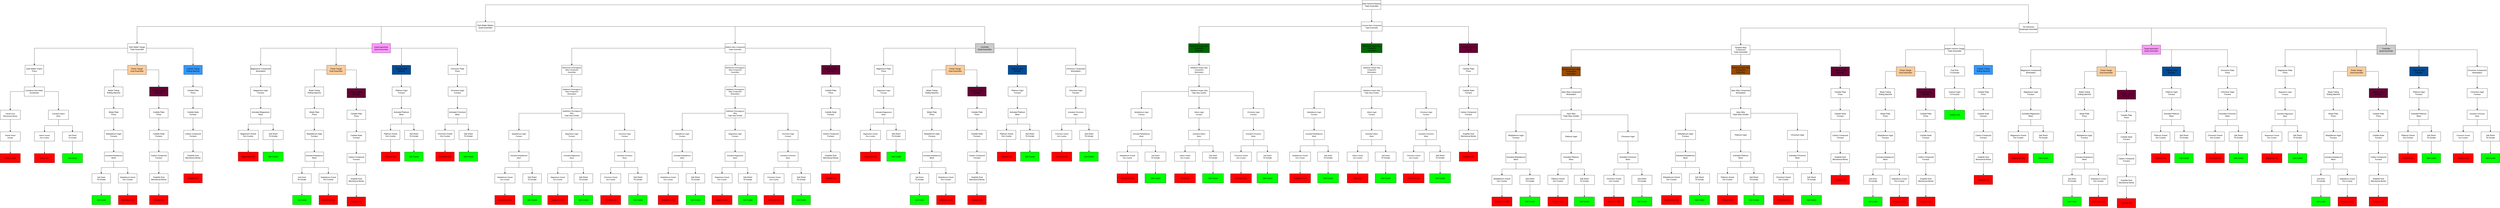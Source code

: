 <mxfile version="23.1.6" type="github">
  <diagram name="Page-1" id="cklbVcNHN72N4mOux92v">
    <mxGraphModel dx="7319" dy="868" grid="1" gridSize="10" guides="1" tooltips="1" connect="1" arrows="1" fold="1" page="1" pageScale="1" pageWidth="850" pageHeight="1100" math="0" shadow="0">
      <root>
        <mxCell id="0" />
        <mxCell id="1" parent="0" />
        <mxCell id="McgiRGSPzC1NFYn7cAQ9-3" value="" style="edgeStyle=orthogonalEdgeStyle;rounded=0;orthogonalLoop=1;jettySize=auto;html=1;" parent="1" source="McgiRGSPzC1NFYn7cAQ9-1" target="McgiRGSPzC1NFYn7cAQ9-2" edge="1">
          <mxGeometry relative="1" as="geometry" />
        </mxCell>
        <mxCell id="McgiRGSPzC1NFYn7cAQ9-5" value="" style="edgeStyle=orthogonalEdgeStyle;rounded=0;orthogonalLoop=1;jettySize=auto;html=1;" parent="1" source="McgiRGSPzC1NFYn7cAQ9-1" target="McgiRGSPzC1NFYn7cAQ9-4" edge="1">
          <mxGeometry relative="1" as="geometry" />
        </mxCell>
        <mxCell id="McgiRGSPzC1NFYn7cAQ9-13" value="" style="edgeStyle=orthogonalEdgeStyle;rounded=0;orthogonalLoop=1;jettySize=auto;html=1;fontFamily=Helvetica;fontSize=12;fontColor=default;" parent="1" source="McgiRGSPzC1NFYn7cAQ9-1" target="McgiRGSPzC1NFYn7cAQ9-12" edge="1">
          <mxGeometry relative="1" as="geometry" />
        </mxCell>
        <mxCell id="McgiRGSPzC1NFYn7cAQ9-1" value="Dark Gamma Reactor&lt;br&gt;Triple Assembler" style="rounded=0;whiteSpace=wrap;html=1;strokeColor=default;align=center;verticalAlign=middle;fontFamily=Helvetica;fontSize=12;fontColor=default;fillColor=default;" parent="1" vertex="1">
          <mxGeometry x="4047" y="70" width="120" height="60" as="geometry" />
        </mxCell>
        <mxCell id="iX9LuOeY7qdczTm8YwF4-209" value="" style="edgeStyle=orthogonalEdgeStyle;rounded=0;orthogonalLoop=1;jettySize=auto;html=1;" edge="1" parent="1" source="McgiRGSPzC1NFYn7cAQ9-2" target="iX9LuOeY7qdczTm8YwF4-208">
          <mxGeometry relative="1" as="geometry" />
        </mxCell>
        <mxCell id="iX9LuOeY7qdczTm8YwF4-212" value="" style="edgeStyle=orthogonalEdgeStyle;rounded=0;orthogonalLoop=1;jettySize=auto;html=1;entryX=0.5;entryY=0;entryDx=0;entryDy=0;" edge="1" parent="1" source="McgiRGSPzC1NFYn7cAQ9-2" target="iX9LuOeY7qdczTm8YwF4-298">
          <mxGeometry relative="1" as="geometry">
            <mxPoint x="5107.483" y="350" as="targetPoint" />
          </mxGeometry>
        </mxCell>
        <mxCell id="iX9LuOeY7qdczTm8YwF4-296" style="edgeStyle=orthogonalEdgeStyle;rounded=0;orthogonalLoop=1;jettySize=auto;html=1;" edge="1" parent="1" source="McgiRGSPzC1NFYn7cAQ9-2" target="iX9LuOeY7qdczTm8YwF4-256">
          <mxGeometry relative="1" as="geometry" />
        </mxCell>
        <mxCell id="McgiRGSPzC1NFYn7cAQ9-2" value="&lt;font style=&quot;font-size: 11px;&quot;&gt;Cosmos Alloy Component&lt;br&gt;Triple Assembler&lt;br&gt;&lt;/font&gt;" style="rounded=0;whiteSpace=wrap;html=1;" parent="1" vertex="1">
          <mxGeometry x="4040" y="210" width="135" height="60" as="geometry" />
        </mxCell>
        <mxCell id="McgiRGSPzC1NFYn7cAQ9-15" value="" style="edgeStyle=orthogonalEdgeStyle;rounded=0;orthogonalLoop=1;jettySize=auto;html=1;fontFamily=Helvetica;fontSize=12;fontColor=default;" parent="1" source="McgiRGSPzC1NFYn7cAQ9-4" target="McgiRGSPzC1NFYn7cAQ9-14" edge="1">
          <mxGeometry relative="1" as="geometry" />
        </mxCell>
        <mxCell id="McgiRGSPzC1NFYn7cAQ9-19" value="" style="edgeStyle=orthogonalEdgeStyle;rounded=0;orthogonalLoop=1;jettySize=auto;html=1;fontFamily=Helvetica;fontSize=12;fontColor=default;" parent="1" source="McgiRGSPzC1NFYn7cAQ9-4" target="McgiRGSPzC1NFYn7cAQ9-18" edge="1">
          <mxGeometry relative="1" as="geometry" />
        </mxCell>
        <mxCell id="McgiRGSPzC1NFYn7cAQ9-21" value="" style="edgeStyle=orthogonalEdgeStyle;rounded=0;orthogonalLoop=1;jettySize=auto;html=1;fontFamily=Helvetica;fontSize=12;fontColor=default;" parent="1" source="McgiRGSPzC1NFYn7cAQ9-4" target="McgiRGSPzC1NFYn7cAQ9-20" edge="1">
          <mxGeometry relative="1" as="geometry" />
        </mxCell>
        <mxCell id="McgiRGSPzC1NFYn7cAQ9-23" value="" style="edgeStyle=orthogonalEdgeStyle;rounded=0;orthogonalLoop=1;jettySize=auto;html=1;fontFamily=Helvetica;fontSize=12;fontColor=default;" parent="1" source="McgiRGSPzC1NFYn7cAQ9-4" target="McgiRGSPzC1NFYn7cAQ9-22" edge="1">
          <mxGeometry relative="1" as="geometry" />
        </mxCell>
        <mxCell id="McgiRGSPzC1NFYn7cAQ9-4" value="Dark Matter Battery&lt;br&gt;Quad Assembler" style="rounded=0;whiteSpace=wrap;html=1;" parent="1" vertex="1">
          <mxGeometry x="-1650" y="210" width="120" height="60" as="geometry" />
        </mxCell>
        <mxCell id="iX9LuOeY7qdczTm8YwF4-309" value="" style="edgeStyle=orthogonalEdgeStyle;rounded=0;orthogonalLoop=1;jettySize=auto;html=1;" edge="1" parent="1" source="McgiRGSPzC1NFYn7cAQ9-12" target="iX9LuOeY7qdczTm8YwF4-308">
          <mxGeometry relative="1" as="geometry" />
        </mxCell>
        <mxCell id="iX9LuOeY7qdczTm8YwF4-325" value="" style="edgeStyle=orthogonalEdgeStyle;rounded=0;orthogonalLoop=1;jettySize=auto;html=1;" edge="1" parent="1" source="McgiRGSPzC1NFYn7cAQ9-12" target="iX9LuOeY7qdczTm8YwF4-324">
          <mxGeometry relative="1" as="geometry" />
        </mxCell>
        <mxCell id="iX9LuOeY7qdczTm8YwF4-751" style="edgeStyle=orthogonalEdgeStyle;rounded=0;orthogonalLoop=1;jettySize=auto;html=1;" edge="1" parent="1" source="McgiRGSPzC1NFYn7cAQ9-12" target="iX9LuOeY7qdczTm8YwF4-674">
          <mxGeometry relative="1" as="geometry" />
        </mxCell>
        <mxCell id="iX9LuOeY7qdczTm8YwF4-829" style="edgeStyle=orthogonalEdgeStyle;rounded=0;orthogonalLoop=1;jettySize=auto;html=1;" edge="1" parent="1" source="McgiRGSPzC1NFYn7cAQ9-12" target="iX9LuOeY7qdczTm8YwF4-754">
          <mxGeometry relative="1" as="geometry" />
        </mxCell>
        <mxCell id="McgiRGSPzC1NFYn7cAQ9-12" value="Ten Elements&lt;br&gt;Quadruple Assembler" style="rounded=0;whiteSpace=wrap;html=1;strokeColor=default;align=center;verticalAlign=middle;fontFamily=Helvetica;fontSize=12;fontColor=default;fillColor=default;" parent="1" vertex="1">
          <mxGeometry x="8270" y="220" width="120" height="60" as="geometry" />
        </mxCell>
        <mxCell id="McgiRGSPzC1NFYn7cAQ9-25" value="" style="edgeStyle=orthogonalEdgeStyle;rounded=0;orthogonalLoop=1;jettySize=auto;html=1;fontFamily=Helvetica;fontSize=12;fontColor=default;" parent="1" source="McgiRGSPzC1NFYn7cAQ9-18" target="McgiRGSPzC1NFYn7cAQ9-24" edge="1">
          <mxGeometry relative="1" as="geometry" />
        </mxCell>
        <mxCell id="McgiRGSPzC1NFYn7cAQ9-26" value="" style="edgeStyle=orthogonalEdgeStyle;rounded=0;orthogonalLoop=1;jettySize=auto;html=1;fontFamily=Helvetica;fontSize=12;fontColor=default;" parent="1" source="McgiRGSPzC1NFYn7cAQ9-18" target="McgiRGSPzC1NFYn7cAQ9-24" edge="1">
          <mxGeometry relative="1" as="geometry" />
        </mxCell>
        <mxCell id="McgiRGSPzC1NFYn7cAQ9-28" value="" style="edgeStyle=orthogonalEdgeStyle;rounded=0;orthogonalLoop=1;jettySize=auto;html=1;fontFamily=Helvetica;fontSize=12;fontColor=default;" parent="1" source="McgiRGSPzC1NFYn7cAQ9-18" target="McgiRGSPzC1NFYn7cAQ9-27" edge="1">
          <mxGeometry relative="1" as="geometry" />
        </mxCell>
        <mxCell id="McgiRGSPzC1NFYn7cAQ9-30" value="" style="edgeStyle=orthogonalEdgeStyle;rounded=0;orthogonalLoop=1;jettySize=auto;html=1;fontFamily=Helvetica;fontSize=12;fontColor=default;" parent="1" source="McgiRGSPzC1NFYn7cAQ9-18" target="McgiRGSPzC1NFYn7cAQ9-29" edge="1">
          <mxGeometry relative="1" as="geometry" />
        </mxCell>
        <mxCell id="McgiRGSPzC1NFYn7cAQ9-18" value="Dark Matter Gauge&lt;div&gt;Triple Assembler&lt;/div&gt;" style="rounded=0;whiteSpace=wrap;html=1;strokeColor=default;align=center;verticalAlign=middle;fontFamily=Helvetica;fontSize=12;fontColor=default;fillColor=default;" parent="1" vertex="1">
          <mxGeometry x="-3890" y="350" width="120" height="60" as="geometry" />
        </mxCell>
        <mxCell id="kZA3d1KxiRgSWn5RkE2X-95" value="" style="edgeStyle=orthogonalEdgeStyle;rounded=0;orthogonalLoop=1;jettySize=auto;html=1;" parent="1" source="McgiRGSPzC1NFYn7cAQ9-20" target="kZA3d1KxiRgSWn5RkE2X-94" edge="1">
          <mxGeometry relative="1" as="geometry" />
        </mxCell>
        <mxCell id="kZA3d1KxiRgSWn5RkE2X-99" value="" style="edgeStyle=orthogonalEdgeStyle;rounded=0;orthogonalLoop=1;jettySize=auto;html=1;entryX=0.5;entryY=0;entryDx=0;entryDy=0;" parent="1" source="McgiRGSPzC1NFYn7cAQ9-20" target="iX9LuOeY7qdczTm8YwF4-71" edge="1">
          <mxGeometry relative="1" as="geometry">
            <mxPoint x="15" y="490" as="targetPoint" />
          </mxGeometry>
        </mxCell>
        <mxCell id="iX9LuOeY7qdczTm8YwF4-123" style="edgeStyle=orthogonalEdgeStyle;rounded=0;orthogonalLoop=1;jettySize=auto;html=1;" edge="1" parent="1" source="McgiRGSPzC1NFYn7cAQ9-20" target="iX9LuOeY7qdczTm8YwF4-113">
          <mxGeometry relative="1" as="geometry" />
        </mxCell>
        <mxCell id="McgiRGSPzC1NFYn7cAQ9-20" value="&lt;font style=&quot;font-size: 11px;&quot;&gt;Stellaris Alloy Component&lt;br&gt;Triple Assembler&lt;br&gt;&lt;/font&gt;" style="rounded=0;whiteSpace=wrap;html=1;" parent="1" vertex="1">
          <mxGeometry x="-50" y="350" width="130" height="60" as="geometry" />
        </mxCell>
        <mxCell id="McgiRGSPzC1NFYn7cAQ9-32" value="" style="edgeStyle=orthogonalEdgeStyle;rounded=0;orthogonalLoop=1;jettySize=auto;html=1;fontFamily=Helvetica;fontSize=12;fontColor=default;" parent="1" source="McgiRGSPzC1NFYn7cAQ9-24" target="McgiRGSPzC1NFYn7cAQ9-31" edge="1">
          <mxGeometry relative="1" as="geometry" />
        </mxCell>
        <mxCell id="McgiRGSPzC1NFYn7cAQ9-24" value="Dark Matter Charm&lt;div&gt;Press&lt;/div&gt;" style="rounded=0;whiteSpace=wrap;html=1;strokeColor=default;align=center;verticalAlign=middle;fontFamily=Helvetica;fontSize=12;fontColor=default;fillColor=default;" parent="1" vertex="1">
          <mxGeometry x="-4550" y="490" width="120" height="60" as="geometry" />
        </mxCell>
        <mxCell id="kZA3d1KxiRgSWn5RkE2X-2" value="" style="edgeStyle=orthogonalEdgeStyle;rounded=0;orthogonalLoop=1;jettySize=auto;html=1;" parent="1" source="McgiRGSPzC1NFYn7cAQ9-27" target="kZA3d1KxiRgSWn5RkE2X-1" edge="1">
          <mxGeometry relative="1" as="geometry" />
        </mxCell>
        <mxCell id="McgiRGSPzC1NFYn7cAQ9-27" value="Carbide Tubing&lt;br&gt;Rolling Machine" style="rounded=0;whiteSpace=wrap;html=1;strokeColor=default;align=center;verticalAlign=middle;fontFamily=Helvetica;fontSize=12;fontColor=default;fillColor=#3399FF;" parent="1" vertex="1">
          <mxGeometry x="-3530" y="490" width="120" height="60" as="geometry" />
        </mxCell>
        <mxCell id="McgiRGSPzC1NFYn7cAQ9-56" value="" style="edgeStyle=orthogonalEdgeStyle;rounded=0;orthogonalLoop=1;jettySize=auto;html=1;fontFamily=Helvetica;fontSize=12;fontColor=default;" parent="1" source="McgiRGSPzC1NFYn7cAQ9-29" target="McgiRGSPzC1NFYn7cAQ9-55" edge="1">
          <mxGeometry relative="1" as="geometry" />
        </mxCell>
        <mxCell id="McgiRGSPzC1NFYn7cAQ9-58" value="" style="edgeStyle=orthogonalEdgeStyle;rounded=0;orthogonalLoop=1;jettySize=auto;html=1;fontFamily=Helvetica;fontSize=12;fontColor=default;" parent="1" source="McgiRGSPzC1NFYn7cAQ9-29" target="McgiRGSPzC1NFYn7cAQ9-57" edge="1">
          <mxGeometry relative="1" as="geometry" />
        </mxCell>
        <mxCell id="McgiRGSPzC1NFYn7cAQ9-29" value="&lt;span style=&quot;background-color: initial;&quot;&gt;Power Gauge&lt;br&gt;Dual Assembler&lt;/span&gt;" style="rounded=0;whiteSpace=wrap;html=1;strokeColor=default;align=center;verticalAlign=middle;fontFamily=Helvetica;fontSize=12;fontColor=default;fillColor=#FFCC99;" parent="1" vertex="1">
          <mxGeometry x="-3890" y="490" width="120" height="60" as="geometry" />
        </mxCell>
        <mxCell id="McgiRGSPzC1NFYn7cAQ9-34" value="" style="edgeStyle=orthogonalEdgeStyle;rounded=0;orthogonalLoop=1;jettySize=auto;html=1;fontFamily=Helvetica;fontSize=12;fontColor=default;" parent="1" source="McgiRGSPzC1NFYn7cAQ9-31" target="McgiRGSPzC1NFYn7cAQ9-33" edge="1">
          <mxGeometry relative="1" as="geometry" />
        </mxCell>
        <mxCell id="McgiRGSPzC1NFYn7cAQ9-36" value="" style="edgeStyle=orthogonalEdgeStyle;rounded=0;orthogonalLoop=1;jettySize=auto;html=1;fontFamily=Helvetica;fontSize=12;fontColor=default;" parent="1" source="McgiRGSPzC1NFYn7cAQ9-31" target="McgiRGSPzC1NFYn7cAQ9-35" edge="1">
          <mxGeometry relative="1" as="geometry" />
        </mxCell>
        <mxCell id="McgiRGSPzC1NFYn7cAQ9-31" value="&lt;font style=&quot;font-size: 11px;&quot;&gt;Crystalized Dark Matter&amp;nbsp;&lt;/font&gt;&lt;div&gt;Accelerator&lt;/div&gt;" style="rounded=0;whiteSpace=wrap;html=1;strokeColor=default;align=center;verticalAlign=middle;fontFamily=Helvetica;fontSize=12;fontColor=default;fillColor=default;" parent="1" vertex="1">
          <mxGeometry x="-4555" y="630" width="130" height="60" as="geometry" />
        </mxCell>
        <mxCell id="McgiRGSPzC1NFYn7cAQ9-40" value="" style="edgeStyle=orthogonalEdgeStyle;rounded=0;orthogonalLoop=1;jettySize=auto;html=1;fontFamily=Helvetica;fontSize=12;fontColor=default;" parent="1" source="McgiRGSPzC1NFYn7cAQ9-33" target="McgiRGSPzC1NFYn7cAQ9-39" edge="1">
          <mxGeometry relative="1" as="geometry" />
        </mxCell>
        <mxCell id="McgiRGSPzC1NFYn7cAQ9-33" value="&lt;span style=&quot;font-size: 11px;&quot;&gt;Painite Dust&lt;br&gt;Mechanical Mortar&lt;br&gt;&lt;/span&gt;" style="rounded=0;whiteSpace=wrap;html=1;strokeColor=default;align=center;verticalAlign=middle;fontFamily=Helvetica;fontSize=12;fontColor=default;fillColor=default;" parent="1" vertex="1">
          <mxGeometry x="-4710" y="780" width="130" height="60" as="geometry" />
        </mxCell>
        <mxCell id="McgiRGSPzC1NFYn7cAQ9-44" value="" style="edgeStyle=orthogonalEdgeStyle;rounded=0;orthogonalLoop=1;jettySize=auto;html=1;fontFamily=Helvetica;fontSize=12;fontColor=default;" parent="1" source="McgiRGSPzC1NFYn7cAQ9-35" target="McgiRGSPzC1NFYn7cAQ9-43" edge="1">
          <mxGeometry relative="1" as="geometry" />
        </mxCell>
        <mxCell id="McgiRGSPzC1NFYn7cAQ9-45" value="" style="edgeStyle=orthogonalEdgeStyle;rounded=0;orthogonalLoop=1;jettySize=auto;html=1;fontFamily=Helvetica;fontSize=12;fontColor=default;" parent="1" source="McgiRGSPzC1NFYn7cAQ9-35" target="McgiRGSPzC1NFYn7cAQ9-43" edge="1">
          <mxGeometry relative="1" as="geometry" />
        </mxCell>
        <mxCell id="McgiRGSPzC1NFYn7cAQ9-46" value="" style="edgeStyle=orthogonalEdgeStyle;rounded=0;orthogonalLoop=1;jettySize=auto;html=1;fontFamily=Helvetica;fontSize=12;fontColor=default;" parent="1" source="McgiRGSPzC1NFYn7cAQ9-35" target="McgiRGSPzC1NFYn7cAQ9-43" edge="1">
          <mxGeometry relative="1" as="geometry" />
        </mxCell>
        <mxCell id="McgiRGSPzC1NFYn7cAQ9-48" value="" style="edgeStyle=orthogonalEdgeStyle;rounded=0;orthogonalLoop=1;jettySize=auto;html=1;fontFamily=Helvetica;fontSize=12;fontColor=default;" parent="1" source="McgiRGSPzC1NFYn7cAQ9-35" target="McgiRGSPzC1NFYn7cAQ9-47" edge="1">
          <mxGeometry relative="1" as="geometry" />
        </mxCell>
        <mxCell id="McgiRGSPzC1NFYn7cAQ9-35" value="&lt;span style=&quot;font-size: 11px;&quot;&gt;Activated&amp;nbsp;Iridium&lt;br&gt;Mixer&lt;br&gt;&lt;/span&gt;" style="rounded=0;whiteSpace=wrap;html=1;strokeColor=default;align=center;verticalAlign=middle;fontFamily=Helvetica;fontSize=12;fontColor=default;fillColor=default;" parent="1" vertex="1">
          <mxGeometry x="-4400" y="780" width="130" height="60" as="geometry" />
        </mxCell>
        <mxCell id="McgiRGSPzC1NFYn7cAQ9-42" value="" style="edgeStyle=orthogonalEdgeStyle;rounded=0;orthogonalLoop=1;jettySize=auto;html=1;fontFamily=Helvetica;fontSize=12;fontColor=default;" parent="1" source="McgiRGSPzC1NFYn7cAQ9-39" target="McgiRGSPzC1NFYn7cAQ9-41" edge="1">
          <mxGeometry relative="1" as="geometry" />
        </mxCell>
        <mxCell id="McgiRGSPzC1NFYn7cAQ9-39" value="&lt;span style=&quot;font-size: 11px;&quot;&gt;Painite Shard&lt;br&gt;Grinder&lt;br&gt;&lt;/span&gt;" style="rounded=0;whiteSpace=wrap;html=1;strokeColor=default;align=center;verticalAlign=middle;fontFamily=Helvetica;fontSize=12;fontColor=default;fillColor=default;" parent="1" vertex="1">
          <mxGeometry x="-4710" y="920" width="130" height="60" as="geometry" />
        </mxCell>
        <mxCell id="McgiRGSPzC1NFYn7cAQ9-41" value="&lt;span style=&quot;font-size: 11px;&quot;&gt;Painite Crystal&lt;br&gt;&lt;/span&gt;" style="rounded=0;whiteSpace=wrap;html=1;strokeColor=default;align=center;verticalAlign=middle;fontFamily=Helvetica;fontSize=12;fontColor=default;fillColor=#FF0000;" parent="1" vertex="1">
          <mxGeometry x="-4710" y="1060" width="130" height="60" as="geometry" />
        </mxCell>
        <mxCell id="McgiRGSPzC1NFYn7cAQ9-50" value="" style="edgeStyle=orthogonalEdgeStyle;rounded=0;orthogonalLoop=1;jettySize=auto;html=1;fontFamily=Helvetica;fontSize=12;fontColor=default;" parent="1" source="McgiRGSPzC1NFYn7cAQ9-43" target="McgiRGSPzC1NFYn7cAQ9-49" edge="1">
          <mxGeometry relative="1" as="geometry" />
        </mxCell>
        <mxCell id="McgiRGSPzC1NFYn7cAQ9-43" value="&lt;span style=&quot;font-size: 11px;&quot;&gt;Salt Shard&lt;br&gt;T6 Grinder&lt;br&gt;&lt;/span&gt;" style="rounded=0;whiteSpace=wrap;html=1;strokeColor=default;align=center;verticalAlign=middle;fontFamily=Helvetica;fontSize=12;fontColor=default;fillColor=default;" parent="1" vertex="1">
          <mxGeometry x="-4310" y="920" width="130" height="60" as="geometry" />
        </mxCell>
        <mxCell id="McgiRGSPzC1NFYn7cAQ9-54" value="" style="edgeStyle=orthogonalEdgeStyle;rounded=0;orthogonalLoop=1;jettySize=auto;html=1;fontFamily=Helvetica;fontSize=12;fontColor=default;" parent="1" source="McgiRGSPzC1NFYn7cAQ9-47" target="McgiRGSPzC1NFYn7cAQ9-53" edge="1">
          <mxGeometry relative="1" as="geometry" />
        </mxCell>
        <mxCell id="McgiRGSPzC1NFYn7cAQ9-47" value="&lt;span style=&quot;font-size: 11px;&quot;&gt;Iridium Gravel&lt;/span&gt;&lt;br&gt;&lt;span style=&quot;font-size: 11px;&quot;&gt;Ore Crusher&lt;/span&gt;" style="rounded=0;whiteSpace=wrap;html=1;strokeColor=default;align=center;verticalAlign=middle;fontFamily=Helvetica;fontSize=12;fontColor=default;fillColor=default;" parent="1" vertex="1">
          <mxGeometry x="-4490" y="920" width="130" height="60" as="geometry" />
        </mxCell>
        <mxCell id="McgiRGSPzC1NFYn7cAQ9-49" value="&lt;span style=&quot;font-size: 11px;&quot;&gt;Salt Crystal&lt;br&gt;&lt;/span&gt;" style="rounded=0;whiteSpace=wrap;html=1;strokeColor=default;align=center;verticalAlign=middle;fontFamily=Helvetica;fontSize=12;fontColor=default;fillColor=#00FF00;" parent="1" vertex="1">
          <mxGeometry x="-4310" y="1060" width="130" height="60" as="geometry" />
        </mxCell>
        <mxCell id="McgiRGSPzC1NFYn7cAQ9-53" value="&lt;span style=&quot;font-size: 11px;&quot;&gt;Iridium&amp;nbsp;&lt;/span&gt;&lt;span style=&quot;font-size: 11px;&quot;&gt;Ore&amp;nbsp;&lt;/span&gt;" style="rounded=0;whiteSpace=wrap;html=1;strokeColor=default;align=center;verticalAlign=middle;fontFamily=Helvetica;fontSize=12;fontColor=default;fillColor=#FF0000;" parent="1" vertex="1">
          <mxGeometry x="-4490" y="1060" width="130" height="60" as="geometry" />
        </mxCell>
        <mxCell id="McgiRGSPzC1NFYn7cAQ9-62" value="" style="edgeStyle=orthogonalEdgeStyle;rounded=0;orthogonalLoop=1;jettySize=auto;html=1;fontFamily=Helvetica;fontSize=12;fontColor=default;" parent="1" source="McgiRGSPzC1NFYn7cAQ9-55" target="McgiRGSPzC1NFYn7cAQ9-61" edge="1">
          <mxGeometry relative="1" as="geometry" />
        </mxCell>
        <mxCell id="McgiRGSPzC1NFYn7cAQ9-55" value="Molyb Tubing&lt;br&gt;Rolling Machine" style="rounded=0;whiteSpace=wrap;html=1;strokeColor=default;align=center;verticalAlign=middle;fontFamily=Helvetica;fontSize=12;fontColor=default;fillColor=default;" parent="1" vertex="1">
          <mxGeometry x="-4040" y="630" width="120" height="60" as="geometry" />
        </mxCell>
        <mxCell id="McgiRGSPzC1NFYn7cAQ9-76" value="" style="edgeStyle=orthogonalEdgeStyle;rounded=0;orthogonalLoop=1;jettySize=auto;html=1;fontFamily=Helvetica;fontSize=12;fontColor=default;" parent="1" source="McgiRGSPzC1NFYn7cAQ9-57" target="McgiRGSPzC1NFYn7cAQ9-75" edge="1">
          <mxGeometry relative="1" as="geometry" />
        </mxCell>
        <mxCell id="McgiRGSPzC1NFYn7cAQ9-57" value="&lt;span style=&quot;background-color: initial;&quot;&gt;Carbide Lining&lt;br&gt;Extruder&lt;br&gt;&lt;/span&gt;" style="rounded=0;whiteSpace=wrap;html=1;strokeColor=default;align=center;verticalAlign=middle;fontFamily=Helvetica;fontSize=12;fontColor=default;fillColor=#660033;" parent="1" vertex="1">
          <mxGeometry x="-3750" y="630" width="120" height="60" as="geometry" />
        </mxCell>
        <mxCell id="McgiRGSPzC1NFYn7cAQ9-64" value="" style="edgeStyle=orthogonalEdgeStyle;rounded=0;orthogonalLoop=1;jettySize=auto;html=1;fontFamily=Helvetica;fontSize=12;fontColor=default;" parent="1" source="McgiRGSPzC1NFYn7cAQ9-61" target="McgiRGSPzC1NFYn7cAQ9-63" edge="1">
          <mxGeometry relative="1" as="geometry" />
        </mxCell>
        <mxCell id="McgiRGSPzC1NFYn7cAQ9-61" value="Molyb Plate&lt;br&gt;Press" style="rounded=0;whiteSpace=wrap;html=1;strokeColor=default;align=center;verticalAlign=middle;fontFamily=Helvetica;fontSize=12;fontColor=default;fillColor=default;" parent="1" vertex="1">
          <mxGeometry x="-4040" y="770" width="120" height="60" as="geometry" />
        </mxCell>
        <mxCell id="McgiRGSPzC1NFYn7cAQ9-66" value="" style="edgeStyle=orthogonalEdgeStyle;rounded=0;orthogonalLoop=1;jettySize=auto;html=1;fontFamily=Helvetica;fontSize=12;fontColor=default;" parent="1" source="McgiRGSPzC1NFYn7cAQ9-63" target="McgiRGSPzC1NFYn7cAQ9-65" edge="1">
          <mxGeometry relative="1" as="geometry" />
        </mxCell>
        <mxCell id="McgiRGSPzC1NFYn7cAQ9-63" value="Molybdenum Ingot&lt;br&gt;Furnace" style="rounded=0;whiteSpace=wrap;html=1;strokeColor=default;align=center;verticalAlign=middle;fontFamily=Helvetica;fontSize=12;fontColor=default;fillColor=default;" parent="1" vertex="1">
          <mxGeometry x="-4040" y="910" width="120" height="60" as="geometry" />
        </mxCell>
        <mxCell id="McgiRGSPzC1NFYn7cAQ9-70" value="" style="edgeStyle=orthogonalEdgeStyle;rounded=0;orthogonalLoop=1;jettySize=auto;html=1;fontFamily=Helvetica;fontSize=12;fontColor=default;" parent="1" source="McgiRGSPzC1NFYn7cAQ9-65" target="McgiRGSPzC1NFYn7cAQ9-69" edge="1">
          <mxGeometry relative="1" as="geometry" />
        </mxCell>
        <mxCell id="McgiRGSPzC1NFYn7cAQ9-72" value="" style="edgeStyle=orthogonalEdgeStyle;rounded=0;orthogonalLoop=1;jettySize=auto;html=1;fontFamily=Helvetica;fontSize=12;fontColor=default;" parent="1" source="McgiRGSPzC1NFYn7cAQ9-65" target="McgiRGSPzC1NFYn7cAQ9-71" edge="1">
          <mxGeometry relative="1" as="geometry" />
        </mxCell>
        <mxCell id="McgiRGSPzC1NFYn7cAQ9-65" value="&lt;font style=&quot;font-size: 11px;&quot;&gt;Activated Molybdenum&lt;br&gt;&lt;/font&gt;Mixer" style="rounded=0;whiteSpace=wrap;html=1;strokeColor=default;align=center;verticalAlign=middle;fontFamily=Helvetica;fontSize=12;fontColor=default;fillColor=default;" parent="1" vertex="1">
          <mxGeometry x="-4040" y="1050" width="120" height="60" as="geometry" />
        </mxCell>
        <mxCell id="McgiRGSPzC1NFYn7cAQ9-80" value="" style="edgeStyle=orthogonalEdgeStyle;rounded=0;orthogonalLoop=1;jettySize=auto;html=1;fontFamily=Helvetica;fontSize=12;fontColor=default;" parent="1" source="McgiRGSPzC1NFYn7cAQ9-69" target="McgiRGSPzC1NFYn7cAQ9-79" edge="1">
          <mxGeometry relative="1" as="geometry" />
        </mxCell>
        <mxCell id="McgiRGSPzC1NFYn7cAQ9-69" value="&lt;font style=&quot;font-size: 11px;&quot;&gt;Molybdenum Gravel&lt;br&gt;&lt;/font&gt;Ore Crusher" style="rounded=0;whiteSpace=wrap;html=1;strokeColor=default;align=center;verticalAlign=middle;fontFamily=Helvetica;fontSize=12;fontColor=default;fillColor=default;" parent="1" vertex="1">
          <mxGeometry x="-3950" y="1190" width="120" height="60" as="geometry" />
        </mxCell>
        <mxCell id="McgiRGSPzC1NFYn7cAQ9-74" value="" style="edgeStyle=orthogonalEdgeStyle;rounded=0;orthogonalLoop=1;jettySize=auto;html=1;fontFamily=Helvetica;fontSize=12;fontColor=default;" parent="1" source="McgiRGSPzC1NFYn7cAQ9-71" target="McgiRGSPzC1NFYn7cAQ9-73" edge="1">
          <mxGeometry relative="1" as="geometry">
            <Array as="points">
              <mxPoint x="-4080" y="1340" />
              <mxPoint x="-4080" y="1340" />
            </Array>
          </mxGeometry>
        </mxCell>
        <mxCell id="McgiRGSPzC1NFYn7cAQ9-71" value="&lt;span style=&quot;font-size: 11px;&quot;&gt;Salt Shard&lt;br&gt;&lt;/span&gt;T6 Grinder" style="rounded=0;whiteSpace=wrap;html=1;strokeColor=default;align=center;verticalAlign=middle;fontFamily=Helvetica;fontSize=12;fontColor=default;fillColor=default;" parent="1" vertex="1">
          <mxGeometry x="-4120" y="1190" width="120" height="60" as="geometry" />
        </mxCell>
        <mxCell id="McgiRGSPzC1NFYn7cAQ9-82" value="" style="edgeStyle=orthogonalEdgeStyle;rounded=0;orthogonalLoop=1;jettySize=auto;html=1;fontFamily=Helvetica;fontSize=12;fontColor=default;" parent="1" source="McgiRGSPzC1NFYn7cAQ9-75" target="McgiRGSPzC1NFYn7cAQ9-81" edge="1">
          <mxGeometry relative="1" as="geometry" />
        </mxCell>
        <mxCell id="McgiRGSPzC1NFYn7cAQ9-75" value="&lt;span style=&quot;background-color: initial;&quot;&gt;Carbide Plate&lt;br&gt;Press&lt;br&gt;&lt;/span&gt;" style="rounded=0;whiteSpace=wrap;html=1;strokeColor=default;align=center;verticalAlign=middle;fontFamily=Helvetica;fontSize=12;fontColor=default;fillColor=default;" parent="1" vertex="1">
          <mxGeometry x="-3750" y="770" width="120" height="60" as="geometry" />
        </mxCell>
        <mxCell id="McgiRGSPzC1NFYn7cAQ9-79" value="&lt;font style=&quot;font-size: 11px;&quot;&gt;Molybdenum Ore&lt;/font&gt;" style="rounded=0;whiteSpace=wrap;html=1;strokeColor=default;align=center;verticalAlign=middle;fontFamily=Helvetica;fontSize=12;fontColor=default;fillColor=#FF0000;" parent="1" vertex="1">
          <mxGeometry x="-3950" y="1330" width="120" height="60" as="geometry" />
        </mxCell>
        <mxCell id="McgiRGSPzC1NFYn7cAQ9-73" value="&lt;span style=&quot;font-size: 11px;&quot;&gt;Salt Crystal&lt;/span&gt;" style="rounded=0;whiteSpace=wrap;html=1;strokeColor=default;align=center;verticalAlign=middle;fontFamily=Helvetica;fontSize=12;fontColor=default;fillColor=#00ff00;" parent="1" vertex="1">
          <mxGeometry x="-4120" y="1330" width="120" height="60" as="geometry" />
        </mxCell>
        <mxCell id="McgiRGSPzC1NFYn7cAQ9-84" value="" style="edgeStyle=orthogonalEdgeStyle;rounded=0;orthogonalLoop=1;jettySize=auto;html=1;fontFamily=Helvetica;fontSize=12;fontColor=default;" parent="1" source="McgiRGSPzC1NFYn7cAQ9-81" target="McgiRGSPzC1NFYn7cAQ9-83" edge="1">
          <mxGeometry relative="1" as="geometry" />
        </mxCell>
        <mxCell id="McgiRGSPzC1NFYn7cAQ9-81" value="&lt;span style=&quot;background-color: initial;&quot;&gt;Carbide Node&lt;br&gt;Furnace&lt;br&gt;&lt;/span&gt;" style="rounded=0;whiteSpace=wrap;html=1;strokeColor=default;align=center;verticalAlign=middle;fontFamily=Helvetica;fontSize=12;fontColor=default;fillColor=default;" parent="1" vertex="1">
          <mxGeometry x="-3750" y="910" width="120" height="60" as="geometry" />
        </mxCell>
        <mxCell id="McgiRGSPzC1NFYn7cAQ9-86" value="" style="edgeStyle=orthogonalEdgeStyle;rounded=0;orthogonalLoop=1;jettySize=auto;html=1;fontFamily=Helvetica;fontSize=12;fontColor=default;" parent="1" source="McgiRGSPzC1NFYn7cAQ9-83" target="McgiRGSPzC1NFYn7cAQ9-85" edge="1">
          <mxGeometry relative="1" as="geometry" />
        </mxCell>
        <mxCell id="McgiRGSPzC1NFYn7cAQ9-83" value="&lt;span style=&quot;background-color: initial;&quot;&gt;Carbon Compound&lt;br&gt;Furnace&lt;br&gt;&lt;/span&gt;" style="rounded=0;whiteSpace=wrap;html=1;strokeColor=default;align=center;verticalAlign=middle;fontFamily=Helvetica;fontSize=12;fontColor=default;fillColor=default;" parent="1" vertex="1">
          <mxGeometry x="-3750" y="1050" width="120" height="60" as="geometry" />
        </mxCell>
        <mxCell id="McgiRGSPzC1NFYn7cAQ9-88" value="" style="edgeStyle=orthogonalEdgeStyle;rounded=0;orthogonalLoop=1;jettySize=auto;html=1;fontFamily=Helvetica;fontSize=12;fontColor=default;" parent="1" source="McgiRGSPzC1NFYn7cAQ9-85" target="McgiRGSPzC1NFYn7cAQ9-87" edge="1">
          <mxGeometry relative="1" as="geometry" />
        </mxCell>
        <mxCell id="McgiRGSPzC1NFYn7cAQ9-85" value="&lt;span style=&quot;background-color: initial;&quot;&gt;Graphite&amp;nbsp;Dust&lt;br&gt;Mechanical Mortar&lt;br&gt;&lt;/span&gt;" style="rounded=0;whiteSpace=wrap;html=1;strokeColor=default;align=center;verticalAlign=middle;fontFamily=Helvetica;fontSize=12;fontColor=default;fillColor=default;" parent="1" vertex="1">
          <mxGeometry x="-3750" y="1190" width="120" height="60" as="geometry" />
        </mxCell>
        <mxCell id="McgiRGSPzC1NFYn7cAQ9-87" value="&lt;span style=&quot;background-color: initial;&quot;&gt;Graphite Ore&lt;br&gt;&lt;/span&gt;" style="rounded=0;whiteSpace=wrap;html=1;strokeColor=default;align=center;verticalAlign=middle;fontFamily=Helvetica;fontSize=12;fontColor=default;fillColor=#FF0000;" parent="1" vertex="1">
          <mxGeometry x="-3750" y="1330" width="120" height="60" as="geometry" />
        </mxCell>
        <mxCell id="kZA3d1KxiRgSWn5RkE2X-11" value="" style="edgeStyle=orthogonalEdgeStyle;rounded=0;orthogonalLoop=1;jettySize=auto;html=1;entryX=0.5;entryY=0;entryDx=0;entryDy=0;" parent="1" source="kZA3d1KxiRgSWn5RkE2X-1" target="kZA3d1KxiRgSWn5RkE2X-4" edge="1">
          <mxGeometry relative="1" as="geometry">
            <mxPoint x="-3470" y="770" as="targetPoint" />
          </mxGeometry>
        </mxCell>
        <mxCell id="kZA3d1KxiRgSWn5RkE2X-1" value="Carbide Plate&lt;br&gt;Press" style="rounded=0;whiteSpace=wrap;html=1;strokeColor=default;align=center;verticalAlign=middle;fontFamily=Helvetica;fontSize=12;fontColor=default;fillColor=default;" parent="1" vertex="1">
          <mxGeometry x="-3530" y="630" width="120" height="60" as="geometry" />
        </mxCell>
        <mxCell id="kZA3d1KxiRgSWn5RkE2X-3" value="" style="edgeStyle=orthogonalEdgeStyle;rounded=0;orthogonalLoop=1;jettySize=auto;html=1;fontFamily=Helvetica;fontSize=12;fontColor=default;" parent="1" source="kZA3d1KxiRgSWn5RkE2X-4" target="kZA3d1KxiRgSWn5RkE2X-6" edge="1">
          <mxGeometry relative="1" as="geometry" />
        </mxCell>
        <mxCell id="kZA3d1KxiRgSWn5RkE2X-4" value="&lt;span style=&quot;background-color: initial;&quot;&gt;Carbide Node&lt;br&gt;Furnace&lt;br&gt;&lt;/span&gt;" style="rounded=0;whiteSpace=wrap;html=1;strokeColor=default;align=center;verticalAlign=middle;fontFamily=Helvetica;fontSize=12;fontColor=default;fillColor=default;" parent="1" vertex="1">
          <mxGeometry x="-3530" y="770" width="120" height="60" as="geometry" />
        </mxCell>
        <mxCell id="kZA3d1KxiRgSWn5RkE2X-5" value="" style="edgeStyle=orthogonalEdgeStyle;rounded=0;orthogonalLoop=1;jettySize=auto;html=1;fontFamily=Helvetica;fontSize=12;fontColor=default;" parent="1" source="kZA3d1KxiRgSWn5RkE2X-6" target="kZA3d1KxiRgSWn5RkE2X-8" edge="1">
          <mxGeometry relative="1" as="geometry" />
        </mxCell>
        <mxCell id="kZA3d1KxiRgSWn5RkE2X-6" value="&lt;span style=&quot;background-color: initial;&quot;&gt;Carbon Compound&lt;br&gt;Furnace&lt;br&gt;&lt;/span&gt;" style="rounded=0;whiteSpace=wrap;html=1;strokeColor=default;align=center;verticalAlign=middle;fontFamily=Helvetica;fontSize=12;fontColor=default;fillColor=default;" parent="1" vertex="1">
          <mxGeometry x="-3530" y="910" width="120" height="60" as="geometry" />
        </mxCell>
        <mxCell id="kZA3d1KxiRgSWn5RkE2X-7" value="" style="edgeStyle=orthogonalEdgeStyle;rounded=0;orthogonalLoop=1;jettySize=auto;html=1;fontFamily=Helvetica;fontSize=12;fontColor=default;" parent="1" source="kZA3d1KxiRgSWn5RkE2X-8" target="kZA3d1KxiRgSWn5RkE2X-9" edge="1">
          <mxGeometry relative="1" as="geometry" />
        </mxCell>
        <mxCell id="kZA3d1KxiRgSWn5RkE2X-8" value="&lt;span style=&quot;background-color: initial;&quot;&gt;Graphite&amp;nbsp;Dust&lt;br&gt;Mechanical Mortar&lt;br&gt;&lt;/span&gt;" style="rounded=0;whiteSpace=wrap;html=1;strokeColor=default;align=center;verticalAlign=middle;fontFamily=Helvetica;fontSize=12;fontColor=default;fillColor=default;" parent="1" vertex="1">
          <mxGeometry x="-3530" y="1050" width="120" height="60" as="geometry" />
        </mxCell>
        <mxCell id="kZA3d1KxiRgSWn5RkE2X-9" value="&lt;span style=&quot;background-color: initial;&quot;&gt;Graphite Ore&lt;br&gt;&lt;/span&gt;" style="rounded=0;whiteSpace=wrap;html=1;strokeColor=default;align=center;verticalAlign=middle;fontFamily=Helvetica;fontSize=12;fontColor=default;fillColor=#FF0000;" parent="1" vertex="1">
          <mxGeometry x="-3530" y="1190" width="120" height="60" as="geometry" />
        </mxCell>
        <mxCell id="kZA3d1KxiRgSWn5RkE2X-101" value="" style="edgeStyle=orthogonalEdgeStyle;rounded=0;orthogonalLoop=1;jettySize=auto;html=1;" parent="1" source="kZA3d1KxiRgSWn5RkE2X-94" target="kZA3d1KxiRgSWn5RkE2X-100" edge="1">
          <mxGeometry relative="1" as="geometry" />
        </mxCell>
        <mxCell id="kZA3d1KxiRgSWn5RkE2X-94" value="&lt;font style=&quot;font-size: 11px;&quot;&gt;Reinforced Chromagnum Alloy Component&lt;br&gt;Assembler&lt;br&gt;&lt;/font&gt;" style="rounded=0;whiteSpace=wrap;html=1;" parent="1" vertex="1">
          <mxGeometry x="-1100" y="490" width="130" height="60" as="geometry" />
        </mxCell>
        <mxCell id="kZA3d1KxiRgSWn5RkE2X-105" value="" style="edgeStyle=orthogonalEdgeStyle;rounded=0;orthogonalLoop=1;jettySize=auto;html=1;" parent="1" source="kZA3d1KxiRgSWn5RkE2X-100" target="kZA3d1KxiRgSWn5RkE2X-104" edge="1">
          <mxGeometry relative="1" as="geometry" />
        </mxCell>
        <mxCell id="kZA3d1KxiRgSWn5RkE2X-100" value="&lt;font style=&quot;font-size: 11px;&quot;&gt;Stabilized Chromagnum Alloy Component&lt;br&gt;Workstation&lt;br&gt;&lt;/font&gt;" style="rounded=0;whiteSpace=wrap;html=1;" parent="1" vertex="1">
          <mxGeometry x="-1100" y="630" width="130" height="60" as="geometry" />
        </mxCell>
        <mxCell id="kZA3d1KxiRgSWn5RkE2X-107" value="" style="edgeStyle=orthogonalEdgeStyle;rounded=0;orthogonalLoop=1;jettySize=auto;html=1;" parent="1" source="kZA3d1KxiRgSWn5RkE2X-104" target="kZA3d1KxiRgSWn5RkE2X-106" edge="1">
          <mxGeometry relative="1" as="geometry" />
        </mxCell>
        <mxCell id="kZA3d1KxiRgSWn5RkE2X-109" value="" style="edgeStyle=orthogonalEdgeStyle;rounded=0;orthogonalLoop=1;jettySize=auto;html=1;" parent="1" source="kZA3d1KxiRgSWn5RkE2X-104" target="kZA3d1KxiRgSWn5RkE2X-108" edge="1">
          <mxGeometry relative="1" as="geometry" />
        </mxCell>
        <mxCell id="kZA3d1KxiRgSWn5RkE2X-111" value="" style="edgeStyle=orthogonalEdgeStyle;rounded=0;orthogonalLoop=1;jettySize=auto;html=1;" parent="1" source="kZA3d1KxiRgSWn5RkE2X-104" target="kZA3d1KxiRgSWn5RkE2X-110" edge="1">
          <mxGeometry relative="1" as="geometry" />
        </mxCell>
        <mxCell id="kZA3d1KxiRgSWn5RkE2X-104" value="&lt;font style=&quot;font-size: 11px;&quot;&gt;Stabilized Chromagnum Alloy&lt;br&gt;Triple Alloy Smelter&lt;br&gt;&lt;/font&gt;" style="rounded=0;whiteSpace=wrap;html=1;" parent="1" vertex="1">
          <mxGeometry x="-1100" y="770" width="130" height="60" as="geometry" />
        </mxCell>
        <mxCell id="kZA3d1KxiRgSWn5RkE2X-113" value="" style="edgeStyle=orthogonalEdgeStyle;rounded=0;orthogonalLoop=1;jettySize=auto;html=1;" parent="1" source="kZA3d1KxiRgSWn5RkE2X-106" target="kZA3d1KxiRgSWn5RkE2X-112" edge="1">
          <mxGeometry relative="1" as="geometry" />
        </mxCell>
        <mxCell id="kZA3d1KxiRgSWn5RkE2X-106" value="&lt;font style=&quot;font-size: 11px;&quot;&gt;Molybdenum Ingot&lt;br&gt;Furnace&lt;br&gt;&lt;/font&gt;" style="rounded=0;whiteSpace=wrap;html=1;" parent="1" vertex="1">
          <mxGeometry x="-1440" y="910" width="130" height="60" as="geometry" />
        </mxCell>
        <mxCell id="kZA3d1KxiRgSWn5RkE2X-117" value="" style="edgeStyle=orthogonalEdgeStyle;rounded=0;orthogonalLoop=1;jettySize=auto;html=1;" parent="1" source="kZA3d1KxiRgSWn5RkE2X-108" target="kZA3d1KxiRgSWn5RkE2X-116" edge="1">
          <mxGeometry relative="1" as="geometry" />
        </mxCell>
        <mxCell id="kZA3d1KxiRgSWn5RkE2X-108" value="&lt;font style=&quot;font-size: 11px;&quot;&gt;Chromium Ingot&lt;br&gt;Furnace&lt;br&gt;&lt;/font&gt;" style="rounded=0;whiteSpace=wrap;html=1;" parent="1" vertex="1">
          <mxGeometry x="-760" y="910" width="130" height="60" as="geometry" />
        </mxCell>
        <mxCell id="kZA3d1KxiRgSWn5RkE2X-115" value="" style="edgeStyle=orthogonalEdgeStyle;rounded=0;orthogonalLoop=1;jettySize=auto;html=1;" parent="1" source="kZA3d1KxiRgSWn5RkE2X-110" target="kZA3d1KxiRgSWn5RkE2X-114" edge="1">
          <mxGeometry relative="1" as="geometry" />
        </mxCell>
        <mxCell id="kZA3d1KxiRgSWn5RkE2X-110" value="&lt;font style=&quot;font-size: 11px;&quot;&gt;Magnesium Ingot&lt;br&gt;Furnace&lt;br&gt;&lt;/font&gt;" style="rounded=0;whiteSpace=wrap;html=1;" parent="1" vertex="1">
          <mxGeometry x="-1100" y="910" width="130" height="60" as="geometry" />
        </mxCell>
        <mxCell id="kZA3d1KxiRgSWn5RkE2X-119" value="" style="edgeStyle=orthogonalEdgeStyle;rounded=0;orthogonalLoop=1;jettySize=auto;html=1;" parent="1" source="kZA3d1KxiRgSWn5RkE2X-112" target="kZA3d1KxiRgSWn5RkE2X-118" edge="1">
          <mxGeometry relative="1" as="geometry" />
        </mxCell>
        <mxCell id="iX9LuOeY7qdczTm8YwF4-13" style="edgeStyle=orthogonalEdgeStyle;rounded=0;orthogonalLoop=1;jettySize=auto;html=1;" edge="1" parent="1" source="kZA3d1KxiRgSWn5RkE2X-112" target="iX9LuOeY7qdczTm8YwF4-11">
          <mxGeometry relative="1" as="geometry" />
        </mxCell>
        <mxCell id="kZA3d1KxiRgSWn5RkE2X-112" value="&lt;font style=&quot;font-size: 11px;&quot;&gt;Activated Molybdenum&lt;br&gt;Mixer&lt;br&gt;&lt;/font&gt;" style="rounded=0;whiteSpace=wrap;html=1;" parent="1" vertex="1">
          <mxGeometry x="-1440" y="1050" width="130" height="60" as="geometry" />
        </mxCell>
        <mxCell id="iX9LuOeY7qdczTm8YwF4-2" value="" style="edgeStyle=orthogonalEdgeStyle;rounded=0;orthogonalLoop=1;jettySize=auto;html=1;" edge="1" parent="1" source="kZA3d1KxiRgSWn5RkE2X-114" target="iX9LuOeY7qdczTm8YwF4-1">
          <mxGeometry relative="1" as="geometry" />
        </mxCell>
        <mxCell id="iX9LuOeY7qdczTm8YwF4-17" style="edgeStyle=orthogonalEdgeStyle;rounded=0;orthogonalLoop=1;jettySize=auto;html=1;" edge="1" parent="1" source="kZA3d1KxiRgSWn5RkE2X-114" target="iX9LuOeY7qdczTm8YwF4-15">
          <mxGeometry relative="1" as="geometry" />
        </mxCell>
        <mxCell id="kZA3d1KxiRgSWn5RkE2X-114" value="&lt;font style=&quot;font-size: 11px;&quot;&gt;Activated&amp;nbsp;Magnesium&lt;br&gt;Mixer&lt;br&gt;&lt;/font&gt;" style="rounded=0;whiteSpace=wrap;html=1;" parent="1" vertex="1">
          <mxGeometry x="-1100" y="1050" width="130" height="60" as="geometry" />
        </mxCell>
        <mxCell id="iX9LuOeY7qdczTm8YwF4-6" value="" style="edgeStyle=orthogonalEdgeStyle;rounded=0;orthogonalLoop=1;jettySize=auto;html=1;" edge="1" parent="1" source="kZA3d1KxiRgSWn5RkE2X-116" target="iX9LuOeY7qdczTm8YwF4-5">
          <mxGeometry relative="1" as="geometry" />
        </mxCell>
        <mxCell id="iX9LuOeY7qdczTm8YwF4-7" value="" style="edgeStyle=orthogonalEdgeStyle;rounded=0;orthogonalLoop=1;jettySize=auto;html=1;" edge="1" parent="1" source="kZA3d1KxiRgSWn5RkE2X-116" target="iX9LuOeY7qdczTm8YwF4-5">
          <mxGeometry relative="1" as="geometry" />
        </mxCell>
        <mxCell id="iX9LuOeY7qdczTm8YwF4-21" style="edgeStyle=orthogonalEdgeStyle;rounded=0;orthogonalLoop=1;jettySize=auto;html=1;" edge="1" parent="1" source="kZA3d1KxiRgSWn5RkE2X-116" target="iX9LuOeY7qdczTm8YwF4-19">
          <mxGeometry relative="1" as="geometry" />
        </mxCell>
        <mxCell id="kZA3d1KxiRgSWn5RkE2X-116" value="&lt;font style=&quot;font-size: 11px;&quot;&gt;Activated&amp;nbsp;Chromium&lt;br&gt;Mixer&lt;br&gt;&lt;/font&gt;" style="rounded=0;whiteSpace=wrap;html=1;" parent="1" vertex="1">
          <mxGeometry x="-760" y="1050" width="130" height="60" as="geometry" />
        </mxCell>
        <mxCell id="iX9LuOeY7qdczTm8YwF4-23" value="" style="edgeStyle=orthogonalEdgeStyle;rounded=0;orthogonalLoop=1;jettySize=auto;html=1;" edge="1" parent="1" source="kZA3d1KxiRgSWn5RkE2X-118" target="iX9LuOeY7qdczTm8YwF4-22">
          <mxGeometry relative="1" as="geometry" />
        </mxCell>
        <mxCell id="kZA3d1KxiRgSWn5RkE2X-118" value="&lt;font style=&quot;font-size: 11px;&quot;&gt;Molybdenum Gravel&lt;br&gt;Ore Crusher&lt;br&gt;&lt;/font&gt;" style="rounded=0;whiteSpace=wrap;html=1;" parent="1" vertex="1">
          <mxGeometry x="-1530" y="1190" width="130" height="60" as="geometry" />
        </mxCell>
        <mxCell id="iX9LuOeY7qdczTm8YwF4-25" value="" style="edgeStyle=orthogonalEdgeStyle;rounded=0;orthogonalLoop=1;jettySize=auto;html=1;" edge="1" parent="1" source="iX9LuOeY7qdczTm8YwF4-1" target="iX9LuOeY7qdczTm8YwF4-24">
          <mxGeometry relative="1" as="geometry" />
        </mxCell>
        <mxCell id="iX9LuOeY7qdczTm8YwF4-1" value="&lt;font style=&quot;font-size: 11px;&quot;&gt;Magnesium Gravel&lt;br style=&quot;border-color: var(--border-color);&quot;&gt;Ore Crusher&lt;br&gt;&lt;/font&gt;" style="rounded=0;whiteSpace=wrap;html=1;" vertex="1" parent="1">
          <mxGeometry x="-1190" y="1190" width="130" height="60" as="geometry" />
        </mxCell>
        <mxCell id="iX9LuOeY7qdczTm8YwF4-27" value="" style="edgeStyle=orthogonalEdgeStyle;rounded=0;orthogonalLoop=1;jettySize=auto;html=1;" edge="1" parent="1" source="iX9LuOeY7qdczTm8YwF4-5" target="iX9LuOeY7qdczTm8YwF4-26">
          <mxGeometry relative="1" as="geometry" />
        </mxCell>
        <mxCell id="iX9LuOeY7qdczTm8YwF4-5" value="&lt;font style=&quot;font-size: 11px;&quot;&gt;Chromium Gravel&lt;br style=&quot;border-color: var(--border-color);&quot;&gt;Ore Crusher&lt;br&gt;&lt;/font&gt;" style="rounded=0;whiteSpace=wrap;html=1;" vertex="1" parent="1">
          <mxGeometry x="-850" y="1190" width="130" height="60" as="geometry" />
        </mxCell>
        <mxCell id="iX9LuOeY7qdczTm8YwF4-10" value="" style="edgeStyle=orthogonalEdgeStyle;rounded=0;orthogonalLoop=1;jettySize=auto;html=1;" edge="1" parent="1" source="iX9LuOeY7qdczTm8YwF4-11" target="iX9LuOeY7qdczTm8YwF4-12">
          <mxGeometry relative="1" as="geometry" />
        </mxCell>
        <mxCell id="iX9LuOeY7qdczTm8YwF4-11" value="Salt Shard&lt;div&gt;T6 Grinder&lt;/div&gt;" style="rounded=0;whiteSpace=wrap;html=1;" vertex="1" parent="1">
          <mxGeometry x="-1350" y="1190" width="120" height="60" as="geometry" />
        </mxCell>
        <mxCell id="iX9LuOeY7qdczTm8YwF4-12" value="Salt Crystal" style="rounded=0;whiteSpace=wrap;html=1;fillColor=#00FF00;" vertex="1" parent="1">
          <mxGeometry x="-1350" y="1330" width="120" height="60" as="geometry" />
        </mxCell>
        <mxCell id="iX9LuOeY7qdczTm8YwF4-14" value="" style="edgeStyle=orthogonalEdgeStyle;rounded=0;orthogonalLoop=1;jettySize=auto;html=1;" edge="1" parent="1" source="iX9LuOeY7qdczTm8YwF4-15" target="iX9LuOeY7qdczTm8YwF4-16">
          <mxGeometry relative="1" as="geometry" />
        </mxCell>
        <mxCell id="iX9LuOeY7qdczTm8YwF4-15" value="Salt Shard&lt;div&gt;T6 Grinder&lt;/div&gt;" style="rounded=0;whiteSpace=wrap;html=1;" vertex="1" parent="1">
          <mxGeometry x="-1020" y="1190" width="120" height="60" as="geometry" />
        </mxCell>
        <mxCell id="iX9LuOeY7qdczTm8YwF4-16" value="Salt Crystal" style="rounded=0;whiteSpace=wrap;html=1;fillColor=#00FF00;" vertex="1" parent="1">
          <mxGeometry x="-1020" y="1330" width="120" height="60" as="geometry" />
        </mxCell>
        <mxCell id="iX9LuOeY7qdczTm8YwF4-18" value="" style="edgeStyle=orthogonalEdgeStyle;rounded=0;orthogonalLoop=1;jettySize=auto;html=1;" edge="1" parent="1" source="iX9LuOeY7qdczTm8YwF4-19" target="iX9LuOeY7qdczTm8YwF4-20">
          <mxGeometry relative="1" as="geometry" />
        </mxCell>
        <mxCell id="iX9LuOeY7qdczTm8YwF4-19" value="Salt Shard&lt;div&gt;T6 Grinder&lt;/div&gt;" style="rounded=0;whiteSpace=wrap;html=1;" vertex="1" parent="1">
          <mxGeometry x="-670" y="1190" width="120" height="60" as="geometry" />
        </mxCell>
        <mxCell id="iX9LuOeY7qdczTm8YwF4-20" value="Salt Crystal" style="rounded=0;whiteSpace=wrap;html=1;fillColor=#00FF00;" vertex="1" parent="1">
          <mxGeometry x="-670" y="1330" width="120" height="60" as="geometry" />
        </mxCell>
        <mxCell id="iX9LuOeY7qdczTm8YwF4-22" value="&lt;font style=&quot;font-size: 11px;&quot;&gt;Molybdenum&amp;nbsp;Ore&lt;br&gt;&lt;/font&gt;" style="rounded=0;whiteSpace=wrap;html=1;fillColor=#FF0000;" vertex="1" parent="1">
          <mxGeometry x="-1530" y="1330" width="130" height="60" as="geometry" />
        </mxCell>
        <mxCell id="iX9LuOeY7qdczTm8YwF4-24" value="&lt;font style=&quot;font-size: 11px;&quot;&gt;Magnesium&amp;nbsp;Ore&lt;br&gt;&lt;/font&gt;" style="rounded=0;whiteSpace=wrap;html=1;fillColor=#FF0000;" vertex="1" parent="1">
          <mxGeometry x="-1190" y="1330" width="130" height="60" as="geometry" />
        </mxCell>
        <mxCell id="iX9LuOeY7qdczTm8YwF4-26" value="&lt;font style=&quot;font-size: 11px;&quot;&gt;Chromium&amp;nbsp;Ore&lt;br&gt;&lt;/font&gt;" style="rounded=0;whiteSpace=wrap;html=1;fillColor=#FF0000;" vertex="1" parent="1">
          <mxGeometry x="-850" y="1330" width="130" height="60" as="geometry" />
        </mxCell>
        <mxCell id="iX9LuOeY7qdczTm8YwF4-70" value="" style="edgeStyle=orthogonalEdgeStyle;rounded=0;orthogonalLoop=1;jettySize=auto;html=1;" edge="1" parent="1" source="iX9LuOeY7qdczTm8YwF4-71" target="iX9LuOeY7qdczTm8YwF4-73">
          <mxGeometry relative="1" as="geometry" />
        </mxCell>
        <mxCell id="iX9LuOeY7qdczTm8YwF4-71" value="&lt;font style=&quot;font-size: 11px;&quot;&gt;Reinforced Chromagnum Alloy Component&lt;br&gt;Assembler&lt;br&gt;&lt;/font&gt;" style="rounded=0;whiteSpace=wrap;html=1;" vertex="1" parent="1">
          <mxGeometry x="-50" y="490" width="130" height="60" as="geometry" />
        </mxCell>
        <mxCell id="iX9LuOeY7qdczTm8YwF4-72" value="" style="edgeStyle=orthogonalEdgeStyle;rounded=0;orthogonalLoop=1;jettySize=auto;html=1;" edge="1" parent="1" source="iX9LuOeY7qdczTm8YwF4-73" target="iX9LuOeY7qdczTm8YwF4-77">
          <mxGeometry relative="1" as="geometry" />
        </mxCell>
        <mxCell id="iX9LuOeY7qdczTm8YwF4-73" value="&lt;font style=&quot;font-size: 11px;&quot;&gt;Stabilized Chromagnum Alloy Component&lt;br&gt;Workstation&lt;br&gt;&lt;/font&gt;" style="rounded=0;whiteSpace=wrap;html=1;" vertex="1" parent="1">
          <mxGeometry x="-50" y="630" width="130" height="60" as="geometry" />
        </mxCell>
        <mxCell id="iX9LuOeY7qdczTm8YwF4-74" value="" style="edgeStyle=orthogonalEdgeStyle;rounded=0;orthogonalLoop=1;jettySize=auto;html=1;" edge="1" parent="1" source="iX9LuOeY7qdczTm8YwF4-77" target="iX9LuOeY7qdczTm8YwF4-79">
          <mxGeometry relative="1" as="geometry" />
        </mxCell>
        <mxCell id="iX9LuOeY7qdczTm8YwF4-75" value="" style="edgeStyle=orthogonalEdgeStyle;rounded=0;orthogonalLoop=1;jettySize=auto;html=1;" edge="1" parent="1" source="iX9LuOeY7qdczTm8YwF4-77" target="iX9LuOeY7qdczTm8YwF4-81">
          <mxGeometry relative="1" as="geometry" />
        </mxCell>
        <mxCell id="iX9LuOeY7qdczTm8YwF4-76" value="" style="edgeStyle=orthogonalEdgeStyle;rounded=0;orthogonalLoop=1;jettySize=auto;html=1;" edge="1" parent="1" source="iX9LuOeY7qdczTm8YwF4-77" target="iX9LuOeY7qdczTm8YwF4-83">
          <mxGeometry relative="1" as="geometry" />
        </mxCell>
        <mxCell id="iX9LuOeY7qdczTm8YwF4-77" value="&lt;font style=&quot;font-size: 11px;&quot;&gt;Stabilized Chromagnum Alloy&lt;br&gt;Triple Alloy Smelter&lt;br&gt;&lt;/font&gt;" style="rounded=0;whiteSpace=wrap;html=1;" vertex="1" parent="1">
          <mxGeometry x="-50" y="770" width="130" height="60" as="geometry" />
        </mxCell>
        <mxCell id="iX9LuOeY7qdczTm8YwF4-78" value="" style="edgeStyle=orthogonalEdgeStyle;rounded=0;orthogonalLoop=1;jettySize=auto;html=1;" edge="1" parent="1" source="iX9LuOeY7qdczTm8YwF4-79" target="iX9LuOeY7qdczTm8YwF4-86">
          <mxGeometry relative="1" as="geometry" />
        </mxCell>
        <mxCell id="iX9LuOeY7qdczTm8YwF4-79" value="&lt;font style=&quot;font-size: 11px;&quot;&gt;Molybdenum Ingot&lt;br&gt;Furnace&lt;br&gt;&lt;/font&gt;" style="rounded=0;whiteSpace=wrap;html=1;" vertex="1" parent="1">
          <mxGeometry x="-390" y="910" width="130" height="60" as="geometry" />
        </mxCell>
        <mxCell id="iX9LuOeY7qdczTm8YwF4-80" value="" style="edgeStyle=orthogonalEdgeStyle;rounded=0;orthogonalLoop=1;jettySize=auto;html=1;" edge="1" parent="1" source="iX9LuOeY7qdczTm8YwF4-81" target="iX9LuOeY7qdczTm8YwF4-93">
          <mxGeometry relative="1" as="geometry" />
        </mxCell>
        <mxCell id="iX9LuOeY7qdczTm8YwF4-81" value="&lt;font style=&quot;font-size: 11px;&quot;&gt;Chromium Ingot&lt;br&gt;Furnace&lt;br&gt;&lt;/font&gt;" style="rounded=0;whiteSpace=wrap;html=1;" vertex="1" parent="1">
          <mxGeometry x="290" y="910" width="130" height="60" as="geometry" />
        </mxCell>
        <mxCell id="iX9LuOeY7qdczTm8YwF4-82" value="" style="edgeStyle=orthogonalEdgeStyle;rounded=0;orthogonalLoop=1;jettySize=auto;html=1;" edge="1" parent="1" source="iX9LuOeY7qdczTm8YwF4-83" target="iX9LuOeY7qdczTm8YwF4-89">
          <mxGeometry relative="1" as="geometry" />
        </mxCell>
        <mxCell id="iX9LuOeY7qdczTm8YwF4-83" value="&lt;font style=&quot;font-size: 11px;&quot;&gt;Magnesium Ingot&lt;br&gt;Furnace&lt;br&gt;&lt;/font&gt;" style="rounded=0;whiteSpace=wrap;html=1;" vertex="1" parent="1">
          <mxGeometry x="-50" y="910" width="130" height="60" as="geometry" />
        </mxCell>
        <mxCell id="iX9LuOeY7qdczTm8YwF4-84" value="" style="edgeStyle=orthogonalEdgeStyle;rounded=0;orthogonalLoop=1;jettySize=auto;html=1;" edge="1" parent="1" source="iX9LuOeY7qdczTm8YwF4-86" target="iX9LuOeY7qdczTm8YwF4-95">
          <mxGeometry relative="1" as="geometry" />
        </mxCell>
        <mxCell id="iX9LuOeY7qdczTm8YwF4-85" style="edgeStyle=orthogonalEdgeStyle;rounded=0;orthogonalLoop=1;jettySize=auto;html=1;" edge="1" parent="1" source="iX9LuOeY7qdczTm8YwF4-86" target="iX9LuOeY7qdczTm8YwF4-101">
          <mxGeometry relative="1" as="geometry" />
        </mxCell>
        <mxCell id="iX9LuOeY7qdczTm8YwF4-86" value="&lt;font style=&quot;font-size: 11px;&quot;&gt;Activated Molybdenum&lt;br&gt;Mixer&lt;br&gt;&lt;/font&gt;" style="rounded=0;whiteSpace=wrap;html=1;" vertex="1" parent="1">
          <mxGeometry x="-390" y="1050" width="130" height="60" as="geometry" />
        </mxCell>
        <mxCell id="iX9LuOeY7qdczTm8YwF4-87" value="" style="edgeStyle=orthogonalEdgeStyle;rounded=0;orthogonalLoop=1;jettySize=auto;html=1;" edge="1" parent="1" source="iX9LuOeY7qdczTm8YwF4-89" target="iX9LuOeY7qdczTm8YwF4-97">
          <mxGeometry relative="1" as="geometry" />
        </mxCell>
        <mxCell id="iX9LuOeY7qdczTm8YwF4-88" style="edgeStyle=orthogonalEdgeStyle;rounded=0;orthogonalLoop=1;jettySize=auto;html=1;" edge="1" parent="1" source="iX9LuOeY7qdczTm8YwF4-89" target="iX9LuOeY7qdczTm8YwF4-104">
          <mxGeometry relative="1" as="geometry" />
        </mxCell>
        <mxCell id="iX9LuOeY7qdczTm8YwF4-89" value="&lt;font style=&quot;font-size: 11px;&quot;&gt;Activated&amp;nbsp;Magnesium&lt;br&gt;Mixer&lt;br&gt;&lt;/font&gt;" style="rounded=0;whiteSpace=wrap;html=1;" vertex="1" parent="1">
          <mxGeometry x="-50" y="1050" width="130" height="60" as="geometry" />
        </mxCell>
        <mxCell id="iX9LuOeY7qdczTm8YwF4-90" value="" style="edgeStyle=orthogonalEdgeStyle;rounded=0;orthogonalLoop=1;jettySize=auto;html=1;" edge="1" parent="1" source="iX9LuOeY7qdczTm8YwF4-93" target="iX9LuOeY7qdczTm8YwF4-99">
          <mxGeometry relative="1" as="geometry" />
        </mxCell>
        <mxCell id="iX9LuOeY7qdczTm8YwF4-91" value="" style="edgeStyle=orthogonalEdgeStyle;rounded=0;orthogonalLoop=1;jettySize=auto;html=1;" edge="1" parent="1" source="iX9LuOeY7qdczTm8YwF4-93" target="iX9LuOeY7qdczTm8YwF4-99">
          <mxGeometry relative="1" as="geometry" />
        </mxCell>
        <mxCell id="iX9LuOeY7qdczTm8YwF4-92" style="edgeStyle=orthogonalEdgeStyle;rounded=0;orthogonalLoop=1;jettySize=auto;html=1;" edge="1" parent="1" source="iX9LuOeY7qdczTm8YwF4-93" target="iX9LuOeY7qdczTm8YwF4-107">
          <mxGeometry relative="1" as="geometry" />
        </mxCell>
        <mxCell id="iX9LuOeY7qdczTm8YwF4-93" value="&lt;font style=&quot;font-size: 11px;&quot;&gt;Activated&amp;nbsp;Chromium&lt;br&gt;Mixer&lt;br&gt;&lt;/font&gt;" style="rounded=0;whiteSpace=wrap;html=1;" vertex="1" parent="1">
          <mxGeometry x="290" y="1050" width="130" height="60" as="geometry" />
        </mxCell>
        <mxCell id="iX9LuOeY7qdczTm8YwF4-94" value="" style="edgeStyle=orthogonalEdgeStyle;rounded=0;orthogonalLoop=1;jettySize=auto;html=1;" edge="1" parent="1" source="iX9LuOeY7qdczTm8YwF4-95" target="iX9LuOeY7qdczTm8YwF4-109">
          <mxGeometry relative="1" as="geometry" />
        </mxCell>
        <mxCell id="iX9LuOeY7qdczTm8YwF4-95" value="&lt;font style=&quot;font-size: 11px;&quot;&gt;Molybdenum Gravel&lt;br&gt;Ore Crusher&lt;br&gt;&lt;/font&gt;" style="rounded=0;whiteSpace=wrap;html=1;" vertex="1" parent="1">
          <mxGeometry x="-480" y="1190" width="130" height="60" as="geometry" />
        </mxCell>
        <mxCell id="iX9LuOeY7qdczTm8YwF4-96" value="" style="edgeStyle=orthogonalEdgeStyle;rounded=0;orthogonalLoop=1;jettySize=auto;html=1;" edge="1" parent="1" source="iX9LuOeY7qdczTm8YwF4-97" target="iX9LuOeY7qdczTm8YwF4-110">
          <mxGeometry relative="1" as="geometry" />
        </mxCell>
        <mxCell id="iX9LuOeY7qdczTm8YwF4-97" value="&lt;font style=&quot;font-size: 11px;&quot;&gt;Magnesium Gravel&lt;br style=&quot;border-color: var(--border-color);&quot;&gt;Ore Crusher&lt;br&gt;&lt;/font&gt;" style="rounded=0;whiteSpace=wrap;html=1;" vertex="1" parent="1">
          <mxGeometry x="-134" y="1190" width="130" height="60" as="geometry" />
        </mxCell>
        <mxCell id="iX9LuOeY7qdczTm8YwF4-98" value="" style="edgeStyle=orthogonalEdgeStyle;rounded=0;orthogonalLoop=1;jettySize=auto;html=1;" edge="1" parent="1" source="iX9LuOeY7qdczTm8YwF4-99" target="iX9LuOeY7qdczTm8YwF4-111">
          <mxGeometry relative="1" as="geometry" />
        </mxCell>
        <mxCell id="iX9LuOeY7qdczTm8YwF4-99" value="&lt;font style=&quot;font-size: 11px;&quot;&gt;Chromium Gravel&lt;br style=&quot;border-color: var(--border-color);&quot;&gt;Ore Crusher&lt;br&gt;&lt;/font&gt;" style="rounded=0;whiteSpace=wrap;html=1;" vertex="1" parent="1">
          <mxGeometry x="200" y="1190" width="130" height="60" as="geometry" />
        </mxCell>
        <mxCell id="iX9LuOeY7qdczTm8YwF4-100" value="" style="edgeStyle=orthogonalEdgeStyle;rounded=0;orthogonalLoop=1;jettySize=auto;html=1;" edge="1" parent="1" source="iX9LuOeY7qdczTm8YwF4-101" target="iX9LuOeY7qdczTm8YwF4-102">
          <mxGeometry relative="1" as="geometry" />
        </mxCell>
        <mxCell id="iX9LuOeY7qdczTm8YwF4-101" value="Salt Shard&lt;div&gt;T6 Grinder&lt;/div&gt;" style="rounded=0;whiteSpace=wrap;html=1;" vertex="1" parent="1">
          <mxGeometry x="-300" y="1190" width="120" height="60" as="geometry" />
        </mxCell>
        <mxCell id="iX9LuOeY7qdczTm8YwF4-102" value="Salt Crystal" style="rounded=0;whiteSpace=wrap;html=1;fillColor=#00FF00;" vertex="1" parent="1">
          <mxGeometry x="-300" y="1330" width="120" height="60" as="geometry" />
        </mxCell>
        <mxCell id="iX9LuOeY7qdczTm8YwF4-103" value="" style="edgeStyle=orthogonalEdgeStyle;rounded=0;orthogonalLoop=1;jettySize=auto;html=1;" edge="1" parent="1" source="iX9LuOeY7qdczTm8YwF4-104" target="iX9LuOeY7qdczTm8YwF4-105">
          <mxGeometry relative="1" as="geometry" />
        </mxCell>
        <mxCell id="iX9LuOeY7qdczTm8YwF4-104" value="Salt Shard&lt;div&gt;T6 Grinder&lt;/div&gt;" style="rounded=0;whiteSpace=wrap;html=1;" vertex="1" parent="1">
          <mxGeometry x="36" y="1190" width="120" height="60" as="geometry" />
        </mxCell>
        <mxCell id="iX9LuOeY7qdczTm8YwF4-105" value="Salt Crystal" style="rounded=0;whiteSpace=wrap;html=1;fillColor=#00FF00;" vertex="1" parent="1">
          <mxGeometry x="36" y="1330" width="120" height="60" as="geometry" />
        </mxCell>
        <mxCell id="iX9LuOeY7qdczTm8YwF4-106" value="" style="edgeStyle=orthogonalEdgeStyle;rounded=0;orthogonalLoop=1;jettySize=auto;html=1;" edge="1" parent="1" source="iX9LuOeY7qdczTm8YwF4-107" target="iX9LuOeY7qdczTm8YwF4-108">
          <mxGeometry relative="1" as="geometry" />
        </mxCell>
        <mxCell id="iX9LuOeY7qdczTm8YwF4-107" value="Salt Shard&lt;div&gt;T6 Grinder&lt;/div&gt;" style="rounded=0;whiteSpace=wrap;html=1;" vertex="1" parent="1">
          <mxGeometry x="380" y="1190" width="120" height="60" as="geometry" />
        </mxCell>
        <mxCell id="iX9LuOeY7qdczTm8YwF4-108" value="Salt Crystal" style="rounded=0;whiteSpace=wrap;html=1;fillColor=#00FF00;" vertex="1" parent="1">
          <mxGeometry x="380" y="1330" width="120" height="60" as="geometry" />
        </mxCell>
        <mxCell id="iX9LuOeY7qdczTm8YwF4-109" value="&lt;font style=&quot;font-size: 11px;&quot;&gt;Molybdenum&amp;nbsp;Ore&lt;br&gt;&lt;/font&gt;" style="rounded=0;whiteSpace=wrap;html=1;fillColor=#FF0000;" vertex="1" parent="1">
          <mxGeometry x="-480" y="1330" width="130" height="60" as="geometry" />
        </mxCell>
        <mxCell id="iX9LuOeY7qdczTm8YwF4-110" value="&lt;font style=&quot;font-size: 11px;&quot;&gt;Magnesium&amp;nbsp;Ore&lt;br&gt;&lt;/font&gt;" style="rounded=0;whiteSpace=wrap;html=1;fillColor=#FF0000;" vertex="1" parent="1">
          <mxGeometry x="-134" y="1330" width="130" height="60" as="geometry" />
        </mxCell>
        <mxCell id="iX9LuOeY7qdczTm8YwF4-111" value="&lt;font style=&quot;font-size: 11px;&quot;&gt;Chromium&amp;nbsp;Ore&lt;br&gt;&lt;/font&gt;" style="rounded=0;whiteSpace=wrap;html=1;fillColor=#FF0000;" vertex="1" parent="1">
          <mxGeometry x="200" y="1330" width="130" height="60" as="geometry" />
        </mxCell>
        <mxCell id="iX9LuOeY7qdczTm8YwF4-112" value="" style="edgeStyle=orthogonalEdgeStyle;rounded=0;orthogonalLoop=1;jettySize=auto;html=1;fontFamily=Helvetica;fontSize=12;fontColor=default;" edge="1" parent="1" source="iX9LuOeY7qdczTm8YwF4-113" target="iX9LuOeY7qdczTm8YwF4-115">
          <mxGeometry relative="1" as="geometry" />
        </mxCell>
        <mxCell id="iX9LuOeY7qdczTm8YwF4-113" value="&lt;span style=&quot;background-color: initial;&quot;&gt;Carbide Lining&lt;br&gt;Extruder&lt;br&gt;&lt;/span&gt;" style="rounded=0;whiteSpace=wrap;html=1;strokeColor=default;align=center;verticalAlign=middle;fontFamily=Helvetica;fontSize=12;fontColor=default;fillColor=#660033;" vertex="1" parent="1">
          <mxGeometry x="570" y="490" width="120" height="60" as="geometry" />
        </mxCell>
        <mxCell id="iX9LuOeY7qdczTm8YwF4-114" value="" style="edgeStyle=orthogonalEdgeStyle;rounded=0;orthogonalLoop=1;jettySize=auto;html=1;fontFamily=Helvetica;fontSize=12;fontColor=default;" edge="1" parent="1" source="iX9LuOeY7qdczTm8YwF4-115" target="iX9LuOeY7qdczTm8YwF4-117">
          <mxGeometry relative="1" as="geometry" />
        </mxCell>
        <mxCell id="iX9LuOeY7qdczTm8YwF4-115" value="&lt;span style=&quot;background-color: initial;&quot;&gt;Carbide Plate&lt;br&gt;Press&lt;br&gt;&lt;/span&gt;" style="rounded=0;whiteSpace=wrap;html=1;strokeColor=default;align=center;verticalAlign=middle;fontFamily=Helvetica;fontSize=12;fontColor=default;fillColor=default;" vertex="1" parent="1">
          <mxGeometry x="570" y="630" width="120" height="60" as="geometry" />
        </mxCell>
        <mxCell id="iX9LuOeY7qdczTm8YwF4-116" value="" style="edgeStyle=orthogonalEdgeStyle;rounded=0;orthogonalLoop=1;jettySize=auto;html=1;fontFamily=Helvetica;fontSize=12;fontColor=default;" edge="1" parent="1" source="iX9LuOeY7qdczTm8YwF4-117" target="iX9LuOeY7qdczTm8YwF4-119">
          <mxGeometry relative="1" as="geometry" />
        </mxCell>
        <mxCell id="iX9LuOeY7qdczTm8YwF4-117" value="&lt;span style=&quot;background-color: initial;&quot;&gt;Carbide Node&lt;br&gt;Furnace&lt;br&gt;&lt;/span&gt;" style="rounded=0;whiteSpace=wrap;html=1;strokeColor=default;align=center;verticalAlign=middle;fontFamily=Helvetica;fontSize=12;fontColor=default;fillColor=default;" vertex="1" parent="1">
          <mxGeometry x="570" y="770" width="120" height="60" as="geometry" />
        </mxCell>
        <mxCell id="iX9LuOeY7qdczTm8YwF4-118" value="" style="edgeStyle=orthogonalEdgeStyle;rounded=0;orthogonalLoop=1;jettySize=auto;html=1;fontFamily=Helvetica;fontSize=12;fontColor=default;" edge="1" parent="1" source="iX9LuOeY7qdczTm8YwF4-119" target="iX9LuOeY7qdczTm8YwF4-121">
          <mxGeometry relative="1" as="geometry" />
        </mxCell>
        <mxCell id="iX9LuOeY7qdczTm8YwF4-119" value="&lt;span style=&quot;background-color: initial;&quot;&gt;Carbon Compound&lt;br&gt;Furnace&lt;br&gt;&lt;/span&gt;" style="rounded=0;whiteSpace=wrap;html=1;strokeColor=default;align=center;verticalAlign=middle;fontFamily=Helvetica;fontSize=12;fontColor=default;fillColor=default;" vertex="1" parent="1">
          <mxGeometry x="570" y="910" width="120" height="60" as="geometry" />
        </mxCell>
        <mxCell id="iX9LuOeY7qdczTm8YwF4-120" value="" style="edgeStyle=orthogonalEdgeStyle;rounded=0;orthogonalLoop=1;jettySize=auto;html=1;fontFamily=Helvetica;fontSize=12;fontColor=default;" edge="1" parent="1" source="iX9LuOeY7qdczTm8YwF4-121" target="iX9LuOeY7qdczTm8YwF4-122">
          <mxGeometry relative="1" as="geometry" />
        </mxCell>
        <mxCell id="iX9LuOeY7qdczTm8YwF4-121" value="&lt;span style=&quot;background-color: initial;&quot;&gt;Graphite&amp;nbsp;Dust&lt;br&gt;Mechanical Mortar&lt;br&gt;&lt;/span&gt;" style="rounded=0;whiteSpace=wrap;html=1;strokeColor=default;align=center;verticalAlign=middle;fontFamily=Helvetica;fontSize=12;fontColor=default;fillColor=default;" vertex="1" parent="1">
          <mxGeometry x="570" y="1050" width="120" height="60" as="geometry" />
        </mxCell>
        <mxCell id="iX9LuOeY7qdczTm8YwF4-122" value="&lt;span style=&quot;background-color: initial;&quot;&gt;Graphite Ore&lt;br&gt;&lt;/span&gt;" style="rounded=0;whiteSpace=wrap;html=1;strokeColor=default;align=center;verticalAlign=middle;fontFamily=Helvetica;fontSize=12;fontColor=default;fillColor=#FF0000;" vertex="1" parent="1">
          <mxGeometry x="570" y="1190" width="120" height="60" as="geometry" />
        </mxCell>
        <mxCell id="iX9LuOeY7qdczTm8YwF4-216" value="" style="edgeStyle=orthogonalEdgeStyle;rounded=0;orthogonalLoop=1;jettySize=auto;html=1;" edge="1" parent="1" source="iX9LuOeY7qdczTm8YwF4-208" target="iX9LuOeY7qdczTm8YwF4-215">
          <mxGeometry relative="1" as="geometry" />
        </mxCell>
        <mxCell id="iX9LuOeY7qdczTm8YwF4-208" value="&lt;font style=&quot;font-size: 11px;&quot;&gt;Reinforced Vesper Alloy Component&lt;br&gt;Assembler&lt;br&gt;&lt;/font&gt;" style="rounded=0;whiteSpace=wrap;html=1;fillColor=#006600;" vertex="1" parent="1">
          <mxGeometry x="2930" y="350" width="135" height="60" as="geometry" />
        </mxCell>
        <mxCell id="iX9LuOeY7qdczTm8YwF4-218" value="" style="edgeStyle=orthogonalEdgeStyle;rounded=0;orthogonalLoop=1;jettySize=auto;html=1;" edge="1" parent="1" source="iX9LuOeY7qdczTm8YwF4-215" target="iX9LuOeY7qdczTm8YwF4-217">
          <mxGeometry relative="1" as="geometry" />
        </mxCell>
        <mxCell id="iX9LuOeY7qdczTm8YwF4-215" value="&lt;font style=&quot;font-size: 11px;&quot;&gt;Stabilized Vesper Alloy Component&lt;br&gt;Workstation&lt;br&gt;&lt;/font&gt;" style="rounded=0;whiteSpace=wrap;html=1;" vertex="1" parent="1">
          <mxGeometry x="2930" y="490" width="135" height="60" as="geometry" />
        </mxCell>
        <mxCell id="iX9LuOeY7qdczTm8YwF4-220" value="" style="edgeStyle=orthogonalEdgeStyle;rounded=0;orthogonalLoop=1;jettySize=auto;html=1;" edge="1" parent="1" source="iX9LuOeY7qdczTm8YwF4-217" target="iX9LuOeY7qdczTm8YwF4-219">
          <mxGeometry relative="1" as="geometry" />
        </mxCell>
        <mxCell id="iX9LuOeY7qdczTm8YwF4-222" value="" style="edgeStyle=orthogonalEdgeStyle;rounded=0;orthogonalLoop=1;jettySize=auto;html=1;" edge="1" parent="1" source="iX9LuOeY7qdczTm8YwF4-217" target="iX9LuOeY7qdczTm8YwF4-221">
          <mxGeometry relative="1" as="geometry" />
        </mxCell>
        <mxCell id="iX9LuOeY7qdczTm8YwF4-224" value="" style="edgeStyle=orthogonalEdgeStyle;rounded=0;orthogonalLoop=1;jettySize=auto;html=1;" edge="1" parent="1" source="iX9LuOeY7qdczTm8YwF4-217" target="iX9LuOeY7qdczTm8YwF4-223">
          <mxGeometry relative="1" as="geometry" />
        </mxCell>
        <mxCell id="iX9LuOeY7qdczTm8YwF4-217" value="&lt;font style=&quot;font-size: 11px;&quot;&gt;Stabilized Vesper Alloy&lt;br&gt;Triple Alloy Smelter&lt;br&gt;&lt;/font&gt;" style="rounded=0;whiteSpace=wrap;html=1;" vertex="1" parent="1">
          <mxGeometry x="2930" y="630" width="135" height="60" as="geometry" />
        </mxCell>
        <mxCell id="iX9LuOeY7qdczTm8YwF4-226" value="" style="edgeStyle=orthogonalEdgeStyle;rounded=0;orthogonalLoop=1;jettySize=auto;html=1;" edge="1" parent="1" source="iX9LuOeY7qdczTm8YwF4-219" target="iX9LuOeY7qdczTm8YwF4-225">
          <mxGeometry relative="1" as="geometry" />
        </mxCell>
        <mxCell id="iX9LuOeY7qdczTm8YwF4-219" value="&lt;font style=&quot;font-size: 11px;&quot;&gt;Molybdenum Ingot&lt;br&gt;Furnace&lt;br&gt;&lt;/font&gt;" style="rounded=0;whiteSpace=wrap;html=1;" vertex="1" parent="1">
          <mxGeometry x="2560" y="770" width="135" height="60" as="geometry" />
        </mxCell>
        <mxCell id="iX9LuOeY7qdczTm8YwF4-230" value="" style="edgeStyle=orthogonalEdgeStyle;rounded=0;orthogonalLoop=1;jettySize=auto;html=1;" edge="1" parent="1" source="iX9LuOeY7qdczTm8YwF4-221" target="iX9LuOeY7qdczTm8YwF4-229">
          <mxGeometry relative="1" as="geometry" />
        </mxCell>
        <mxCell id="iX9LuOeY7qdczTm8YwF4-221" value="&lt;font style=&quot;font-size: 11px;&quot;&gt;Chromium Ingot&lt;br&gt;Furnace&lt;br&gt;&lt;/font&gt;" style="rounded=0;whiteSpace=wrap;html=1;" vertex="1" parent="1">
          <mxGeometry x="3280" y="770" width="135" height="60" as="geometry" />
        </mxCell>
        <mxCell id="iX9LuOeY7qdczTm8YwF4-228" value="" style="edgeStyle=orthogonalEdgeStyle;rounded=0;orthogonalLoop=1;jettySize=auto;html=1;" edge="1" parent="1" source="iX9LuOeY7qdczTm8YwF4-223" target="iX9LuOeY7qdczTm8YwF4-227">
          <mxGeometry relative="1" as="geometry" />
        </mxCell>
        <mxCell id="iX9LuOeY7qdczTm8YwF4-223" value="&lt;font style=&quot;font-size: 11px;&quot;&gt;Iridium Ingot&lt;br&gt;Furnace&lt;br&gt;&lt;/font&gt;" style="rounded=0;whiteSpace=wrap;html=1;" vertex="1" parent="1">
          <mxGeometry x="2930" y="770" width="135" height="60" as="geometry" />
        </mxCell>
        <mxCell id="iX9LuOeY7qdczTm8YwF4-232" value="" style="edgeStyle=orthogonalEdgeStyle;rounded=0;orthogonalLoop=1;jettySize=auto;html=1;" edge="1" parent="1" source="iX9LuOeY7qdczTm8YwF4-225" target="iX9LuOeY7qdczTm8YwF4-231">
          <mxGeometry relative="1" as="geometry" />
        </mxCell>
        <mxCell id="iX9LuOeY7qdczTm8YwF4-238" value="" style="edgeStyle=orthogonalEdgeStyle;rounded=0;orthogonalLoop=1;jettySize=auto;html=1;" edge="1" parent="1" source="iX9LuOeY7qdczTm8YwF4-225" target="iX9LuOeY7qdczTm8YwF4-237">
          <mxGeometry relative="1" as="geometry" />
        </mxCell>
        <mxCell id="iX9LuOeY7qdczTm8YwF4-225" value="&lt;font style=&quot;font-size: 11px;&quot;&gt;Activated&amp;nbsp;Molybdenum&lt;br&gt;Mixer&lt;br&gt;&lt;/font&gt;" style="rounded=0;whiteSpace=wrap;html=1;" vertex="1" parent="1">
          <mxGeometry x="2560" y="910" width="135" height="60" as="geometry" />
        </mxCell>
        <mxCell id="iX9LuOeY7qdczTm8YwF4-234" value="" style="edgeStyle=orthogonalEdgeStyle;rounded=0;orthogonalLoop=1;jettySize=auto;html=1;" edge="1" parent="1" source="iX9LuOeY7qdczTm8YwF4-227" target="iX9LuOeY7qdczTm8YwF4-233">
          <mxGeometry relative="1" as="geometry" />
        </mxCell>
        <mxCell id="iX9LuOeY7qdczTm8YwF4-246" value="" style="edgeStyle=orthogonalEdgeStyle;rounded=0;orthogonalLoop=1;jettySize=auto;html=1;" edge="1" parent="1" source="iX9LuOeY7qdczTm8YwF4-227" target="iX9LuOeY7qdczTm8YwF4-245">
          <mxGeometry relative="1" as="geometry" />
        </mxCell>
        <mxCell id="iX9LuOeY7qdczTm8YwF4-227" value="&lt;font style=&quot;font-size: 11px;&quot;&gt;Activated&amp;nbsp;Iridium&lt;br&gt;Mixer&lt;br&gt;&lt;/font&gt;" style="rounded=0;whiteSpace=wrap;html=1;" vertex="1" parent="1">
          <mxGeometry x="2930" y="910" width="135" height="60" as="geometry" />
        </mxCell>
        <mxCell id="iX9LuOeY7qdczTm8YwF4-236" value="" style="edgeStyle=orthogonalEdgeStyle;rounded=0;orthogonalLoop=1;jettySize=auto;html=1;" edge="1" parent="1" source="iX9LuOeY7qdczTm8YwF4-229" target="iX9LuOeY7qdczTm8YwF4-235">
          <mxGeometry relative="1" as="geometry" />
        </mxCell>
        <mxCell id="iX9LuOeY7qdczTm8YwF4-248" value="" style="edgeStyle=orthogonalEdgeStyle;rounded=0;orthogonalLoop=1;jettySize=auto;html=1;" edge="1" parent="1" source="iX9LuOeY7qdczTm8YwF4-229" target="iX9LuOeY7qdczTm8YwF4-247">
          <mxGeometry relative="1" as="geometry" />
        </mxCell>
        <mxCell id="iX9LuOeY7qdczTm8YwF4-229" value="&lt;font style=&quot;font-size: 11px;&quot;&gt;Activated&amp;nbsp;Chromium&lt;br&gt;Mixer&lt;br&gt;&lt;/font&gt;" style="rounded=0;whiteSpace=wrap;html=1;" vertex="1" parent="1">
          <mxGeometry x="3280" y="910" width="135" height="60" as="geometry" />
        </mxCell>
        <mxCell id="iX9LuOeY7qdczTm8YwF4-240" value="" style="edgeStyle=orthogonalEdgeStyle;rounded=0;orthogonalLoop=1;jettySize=auto;html=1;" edge="1" parent="1" source="iX9LuOeY7qdczTm8YwF4-231" target="iX9LuOeY7qdczTm8YwF4-239">
          <mxGeometry relative="1" as="geometry" />
        </mxCell>
        <mxCell id="iX9LuOeY7qdczTm8YwF4-231" value="&lt;font style=&quot;font-size: 11px;&quot;&gt;Molybdenum Gravel&lt;br&gt;Ore Crusher&lt;br&gt;&lt;/font&gt;" style="rounded=0;whiteSpace=wrap;html=1;" vertex="1" parent="1">
          <mxGeometry x="2470" y="1050" width="135" height="60" as="geometry" />
        </mxCell>
        <mxCell id="iX9LuOeY7qdczTm8YwF4-242" value="" style="edgeStyle=orthogonalEdgeStyle;rounded=0;orthogonalLoop=1;jettySize=auto;html=1;" edge="1" parent="1" source="iX9LuOeY7qdczTm8YwF4-233" target="iX9LuOeY7qdczTm8YwF4-241">
          <mxGeometry relative="1" as="geometry" />
        </mxCell>
        <mxCell id="iX9LuOeY7qdczTm8YwF4-233" value="&lt;font style=&quot;font-size: 11px;&quot;&gt;Iridium Gravel&lt;br style=&quot;border-color: var(--border-color);&quot;&gt;Ore Crusher&lt;br&gt;&lt;/font&gt;" style="rounded=0;whiteSpace=wrap;html=1;" vertex="1" parent="1">
          <mxGeometry x="2840" y="1050" width="135" height="60" as="geometry" />
        </mxCell>
        <mxCell id="iX9LuOeY7qdczTm8YwF4-244" value="" style="edgeStyle=orthogonalEdgeStyle;rounded=0;orthogonalLoop=1;jettySize=auto;html=1;" edge="1" parent="1" source="iX9LuOeY7qdczTm8YwF4-235" target="iX9LuOeY7qdczTm8YwF4-243">
          <mxGeometry relative="1" as="geometry" />
        </mxCell>
        <mxCell id="iX9LuOeY7qdczTm8YwF4-235" value="&lt;font style=&quot;font-size: 11px;&quot;&gt;Chromium Gravel&lt;br style=&quot;border-color: var(--border-color);&quot;&gt;Ore Crusher&lt;br&gt;&lt;/font&gt;" style="rounded=0;whiteSpace=wrap;html=1;" vertex="1" parent="1">
          <mxGeometry x="3200" y="1050" width="135" height="60" as="geometry" />
        </mxCell>
        <mxCell id="iX9LuOeY7qdczTm8YwF4-250" value="" style="edgeStyle=orthogonalEdgeStyle;rounded=0;orthogonalLoop=1;jettySize=auto;html=1;" edge="1" parent="1" source="iX9LuOeY7qdczTm8YwF4-237" target="iX9LuOeY7qdczTm8YwF4-249">
          <mxGeometry relative="1" as="geometry" />
        </mxCell>
        <mxCell id="iX9LuOeY7qdczTm8YwF4-237" value="&lt;font style=&quot;font-size: 11px;&quot;&gt;Salt Shard&lt;div style=&quot;border-color: var(--border-color); font-size: 12px;&quot;&gt;T6 Grinder&lt;/div&gt;&lt;/font&gt;" style="rounded=0;whiteSpace=wrap;html=1;" vertex="1" parent="1">
          <mxGeometry x="2650" y="1050" width="135" height="60" as="geometry" />
        </mxCell>
        <mxCell id="iX9LuOeY7qdczTm8YwF4-239" value="&lt;font style=&quot;font-size: 11px;&quot;&gt;Molybdenum&amp;nbsp;Ore&lt;br&gt;&lt;/font&gt;" style="rounded=0;whiteSpace=wrap;html=1;fillColor=#FF0000;" vertex="1" parent="1">
          <mxGeometry x="2470" y="1190" width="135" height="60" as="geometry" />
        </mxCell>
        <mxCell id="iX9LuOeY7qdczTm8YwF4-241" value="&lt;font style=&quot;font-size: 11px;&quot;&gt;Iridium&amp;nbsp;Ore&lt;br&gt;&lt;/font&gt;" style="rounded=0;whiteSpace=wrap;html=1;fillColor=#FF0000;" vertex="1" parent="1">
          <mxGeometry x="2840" y="1190" width="135" height="60" as="geometry" />
        </mxCell>
        <mxCell id="iX9LuOeY7qdczTm8YwF4-243" value="&lt;font style=&quot;font-size: 11px;&quot;&gt;Chromium&amp;nbsp;Ore&lt;br&gt;&lt;/font&gt;" style="rounded=0;whiteSpace=wrap;html=1;fillColor=#FF0000;" vertex="1" parent="1">
          <mxGeometry x="3200" y="1190" width="135" height="60" as="geometry" />
        </mxCell>
        <mxCell id="iX9LuOeY7qdczTm8YwF4-252" value="" style="edgeStyle=orthogonalEdgeStyle;rounded=0;orthogonalLoop=1;jettySize=auto;html=1;" edge="1" parent="1" source="iX9LuOeY7qdczTm8YwF4-245" target="iX9LuOeY7qdczTm8YwF4-251">
          <mxGeometry relative="1" as="geometry" />
        </mxCell>
        <mxCell id="iX9LuOeY7qdczTm8YwF4-245" value="&lt;font style=&quot;font-size: 11px;&quot;&gt;Salt Shard&lt;div style=&quot;border-color: var(--border-color); font-size: 12px;&quot;&gt;T6 Grinder&lt;/div&gt;&lt;/font&gt;" style="rounded=0;whiteSpace=wrap;html=1;" vertex="1" parent="1">
          <mxGeometry x="3020" y="1050" width="135" height="60" as="geometry" />
        </mxCell>
        <mxCell id="iX9LuOeY7qdczTm8YwF4-254" value="" style="edgeStyle=orthogonalEdgeStyle;rounded=0;orthogonalLoop=1;jettySize=auto;html=1;" edge="1" parent="1" source="iX9LuOeY7qdczTm8YwF4-247" target="iX9LuOeY7qdczTm8YwF4-253">
          <mxGeometry relative="1" as="geometry" />
        </mxCell>
        <mxCell id="iX9LuOeY7qdczTm8YwF4-247" value="&lt;font style=&quot;font-size: 11px;&quot;&gt;Salt Shard&lt;div style=&quot;border-color: var(--border-color); font-size: 12px;&quot;&gt;T6 Grinder&lt;/div&gt;&lt;/font&gt;" style="rounded=0;whiteSpace=wrap;html=1;" vertex="1" parent="1">
          <mxGeometry x="3370" y="1050" width="135" height="60" as="geometry" />
        </mxCell>
        <mxCell id="iX9LuOeY7qdczTm8YwF4-249" value="Salt Crystal" style="rounded=0;whiteSpace=wrap;html=1;fillColor=#00FF00;" vertex="1" parent="1">
          <mxGeometry x="2650" y="1190" width="135" height="60" as="geometry" />
        </mxCell>
        <mxCell id="iX9LuOeY7qdczTm8YwF4-251" value="Salt Crystal" style="rounded=0;whiteSpace=wrap;html=1;fillColor=#00FF00;" vertex="1" parent="1">
          <mxGeometry x="3020" y="1190" width="135" height="60" as="geometry" />
        </mxCell>
        <mxCell id="iX9LuOeY7qdczTm8YwF4-253" value="Salt Crystal" style="rounded=0;whiteSpace=wrap;html=1;fillColor=#00FF00;" vertex="1" parent="1">
          <mxGeometry x="3370" y="1190" width="135" height="60" as="geometry" />
        </mxCell>
        <mxCell id="iX9LuOeY7qdczTm8YwF4-255" value="" style="edgeStyle=orthogonalEdgeStyle;rounded=0;orthogonalLoop=1;jettySize=auto;html=1;" edge="1" parent="1" source="iX9LuOeY7qdczTm8YwF4-256" target="iX9LuOeY7qdczTm8YwF4-258">
          <mxGeometry relative="1" as="geometry" />
        </mxCell>
        <mxCell id="iX9LuOeY7qdczTm8YwF4-256" value="&lt;font style=&quot;font-size: 11px;&quot;&gt;Reinforced Vesper Alloy Component&lt;br&gt;Assembler&lt;br&gt;&lt;/font&gt;" style="rounded=0;whiteSpace=wrap;html=1;fillColor=#006600;" vertex="1" parent="1">
          <mxGeometry x="4040" y="350" width="135" height="60" as="geometry" />
        </mxCell>
        <mxCell id="iX9LuOeY7qdczTm8YwF4-257" value="" style="edgeStyle=orthogonalEdgeStyle;rounded=0;orthogonalLoop=1;jettySize=auto;html=1;" edge="1" parent="1" source="iX9LuOeY7qdczTm8YwF4-258" target="iX9LuOeY7qdczTm8YwF4-262">
          <mxGeometry relative="1" as="geometry" />
        </mxCell>
        <mxCell id="iX9LuOeY7qdczTm8YwF4-258" value="&lt;font style=&quot;font-size: 11px;&quot;&gt;Stabilized Vesper Alloy Component&lt;br&gt;Workstation&lt;br&gt;&lt;/font&gt;" style="rounded=0;whiteSpace=wrap;html=1;" vertex="1" parent="1">
          <mxGeometry x="4040" y="490" width="135" height="60" as="geometry" />
        </mxCell>
        <mxCell id="iX9LuOeY7qdczTm8YwF4-259" value="" style="edgeStyle=orthogonalEdgeStyle;rounded=0;orthogonalLoop=1;jettySize=auto;html=1;" edge="1" parent="1" source="iX9LuOeY7qdczTm8YwF4-262" target="iX9LuOeY7qdczTm8YwF4-264">
          <mxGeometry relative="1" as="geometry" />
        </mxCell>
        <mxCell id="iX9LuOeY7qdczTm8YwF4-260" value="" style="edgeStyle=orthogonalEdgeStyle;rounded=0;orthogonalLoop=1;jettySize=auto;html=1;" edge="1" parent="1" source="iX9LuOeY7qdczTm8YwF4-262" target="iX9LuOeY7qdczTm8YwF4-266">
          <mxGeometry relative="1" as="geometry" />
        </mxCell>
        <mxCell id="iX9LuOeY7qdczTm8YwF4-261" value="" style="edgeStyle=orthogonalEdgeStyle;rounded=0;orthogonalLoop=1;jettySize=auto;html=1;" edge="1" parent="1" source="iX9LuOeY7qdczTm8YwF4-262" target="iX9LuOeY7qdczTm8YwF4-268">
          <mxGeometry relative="1" as="geometry" />
        </mxCell>
        <mxCell id="iX9LuOeY7qdczTm8YwF4-262" value="&lt;font style=&quot;font-size: 11px;&quot;&gt;Stabilized Vesper Alloy&lt;br&gt;Triple Alloy Smelter&lt;br&gt;&lt;/font&gt;" style="rounded=0;whiteSpace=wrap;html=1;" vertex="1" parent="1">
          <mxGeometry x="4040" y="630" width="135" height="60" as="geometry" />
        </mxCell>
        <mxCell id="iX9LuOeY7qdczTm8YwF4-263" value="" style="edgeStyle=orthogonalEdgeStyle;rounded=0;orthogonalLoop=1;jettySize=auto;html=1;" edge="1" parent="1" source="iX9LuOeY7qdczTm8YwF4-264" target="iX9LuOeY7qdczTm8YwF4-271">
          <mxGeometry relative="1" as="geometry" />
        </mxCell>
        <mxCell id="iX9LuOeY7qdczTm8YwF4-264" value="&lt;font style=&quot;font-size: 11px;&quot;&gt;Molybdenum Ingot&lt;br&gt;Furnace&lt;br&gt;&lt;/font&gt;" style="rounded=0;whiteSpace=wrap;html=1;" vertex="1" parent="1">
          <mxGeometry x="3670" y="770" width="135" height="60" as="geometry" />
        </mxCell>
        <mxCell id="iX9LuOeY7qdczTm8YwF4-265" value="" style="edgeStyle=orthogonalEdgeStyle;rounded=0;orthogonalLoop=1;jettySize=auto;html=1;" edge="1" parent="1" source="iX9LuOeY7qdczTm8YwF4-266" target="iX9LuOeY7qdczTm8YwF4-277">
          <mxGeometry relative="1" as="geometry" />
        </mxCell>
        <mxCell id="iX9LuOeY7qdczTm8YwF4-266" value="&lt;font style=&quot;font-size: 11px;&quot;&gt;Chromium Ingot&lt;br&gt;Furnace&lt;br&gt;&lt;/font&gt;" style="rounded=0;whiteSpace=wrap;html=1;" vertex="1" parent="1">
          <mxGeometry x="4390" y="770" width="135" height="60" as="geometry" />
        </mxCell>
        <mxCell id="iX9LuOeY7qdczTm8YwF4-267" value="" style="edgeStyle=orthogonalEdgeStyle;rounded=0;orthogonalLoop=1;jettySize=auto;html=1;" edge="1" parent="1" source="iX9LuOeY7qdczTm8YwF4-268" target="iX9LuOeY7qdczTm8YwF4-274">
          <mxGeometry relative="1" as="geometry" />
        </mxCell>
        <mxCell id="iX9LuOeY7qdczTm8YwF4-268" value="&lt;font style=&quot;font-size: 11px;&quot;&gt;Iridium Ingot&lt;br&gt;Furnace&lt;br&gt;&lt;/font&gt;" style="rounded=0;whiteSpace=wrap;html=1;" vertex="1" parent="1">
          <mxGeometry x="4040" y="770" width="135" height="60" as="geometry" />
        </mxCell>
        <mxCell id="iX9LuOeY7qdczTm8YwF4-269" value="" style="edgeStyle=orthogonalEdgeStyle;rounded=0;orthogonalLoop=1;jettySize=auto;html=1;" edge="1" parent="1" source="iX9LuOeY7qdczTm8YwF4-271" target="iX9LuOeY7qdczTm8YwF4-279">
          <mxGeometry relative="1" as="geometry" />
        </mxCell>
        <mxCell id="iX9LuOeY7qdczTm8YwF4-270" value="" style="edgeStyle=orthogonalEdgeStyle;rounded=0;orthogonalLoop=1;jettySize=auto;html=1;" edge="1" parent="1" source="iX9LuOeY7qdczTm8YwF4-271" target="iX9LuOeY7qdczTm8YwF4-285">
          <mxGeometry relative="1" as="geometry" />
        </mxCell>
        <mxCell id="iX9LuOeY7qdczTm8YwF4-271" value="&lt;font style=&quot;font-size: 11px;&quot;&gt;Activated&amp;nbsp;Molybdenum&lt;br&gt;Mixer&lt;br&gt;&lt;/font&gt;" style="rounded=0;whiteSpace=wrap;html=1;" vertex="1" parent="1">
          <mxGeometry x="3670" y="910" width="135" height="60" as="geometry" />
        </mxCell>
        <mxCell id="iX9LuOeY7qdczTm8YwF4-272" value="" style="edgeStyle=orthogonalEdgeStyle;rounded=0;orthogonalLoop=1;jettySize=auto;html=1;" edge="1" parent="1" source="iX9LuOeY7qdczTm8YwF4-274" target="iX9LuOeY7qdczTm8YwF4-281">
          <mxGeometry relative="1" as="geometry" />
        </mxCell>
        <mxCell id="iX9LuOeY7qdczTm8YwF4-273" value="" style="edgeStyle=orthogonalEdgeStyle;rounded=0;orthogonalLoop=1;jettySize=auto;html=1;" edge="1" parent="1" source="iX9LuOeY7qdczTm8YwF4-274" target="iX9LuOeY7qdczTm8YwF4-290">
          <mxGeometry relative="1" as="geometry" />
        </mxCell>
        <mxCell id="iX9LuOeY7qdczTm8YwF4-274" value="&lt;font style=&quot;font-size: 11px;&quot;&gt;Activated&amp;nbsp;Iridium&lt;br&gt;Mixer&lt;br&gt;&lt;/font&gt;" style="rounded=0;whiteSpace=wrap;html=1;" vertex="1" parent="1">
          <mxGeometry x="4040" y="910" width="135" height="60" as="geometry" />
        </mxCell>
        <mxCell id="iX9LuOeY7qdczTm8YwF4-275" value="" style="edgeStyle=orthogonalEdgeStyle;rounded=0;orthogonalLoop=1;jettySize=auto;html=1;" edge="1" parent="1" source="iX9LuOeY7qdczTm8YwF4-277" target="iX9LuOeY7qdczTm8YwF4-283">
          <mxGeometry relative="1" as="geometry" />
        </mxCell>
        <mxCell id="iX9LuOeY7qdczTm8YwF4-276" value="" style="edgeStyle=orthogonalEdgeStyle;rounded=0;orthogonalLoop=1;jettySize=auto;html=1;" edge="1" parent="1" source="iX9LuOeY7qdczTm8YwF4-277" target="iX9LuOeY7qdczTm8YwF4-292">
          <mxGeometry relative="1" as="geometry" />
        </mxCell>
        <mxCell id="iX9LuOeY7qdczTm8YwF4-277" value="&lt;font style=&quot;font-size: 11px;&quot;&gt;Activated&amp;nbsp;Chromium&lt;br&gt;Mixer&lt;br&gt;&lt;/font&gt;" style="rounded=0;whiteSpace=wrap;html=1;" vertex="1" parent="1">
          <mxGeometry x="4390" y="910" width="135" height="60" as="geometry" />
        </mxCell>
        <mxCell id="iX9LuOeY7qdczTm8YwF4-278" value="" style="edgeStyle=orthogonalEdgeStyle;rounded=0;orthogonalLoop=1;jettySize=auto;html=1;" edge="1" parent="1" source="iX9LuOeY7qdczTm8YwF4-279" target="iX9LuOeY7qdczTm8YwF4-286">
          <mxGeometry relative="1" as="geometry" />
        </mxCell>
        <mxCell id="iX9LuOeY7qdczTm8YwF4-279" value="&lt;font style=&quot;font-size: 11px;&quot;&gt;Molybdenum Gravel&lt;br&gt;Ore Crusher&lt;br&gt;&lt;/font&gt;" style="rounded=0;whiteSpace=wrap;html=1;" vertex="1" parent="1">
          <mxGeometry x="3580" y="1050" width="135" height="60" as="geometry" />
        </mxCell>
        <mxCell id="iX9LuOeY7qdczTm8YwF4-280" value="" style="edgeStyle=orthogonalEdgeStyle;rounded=0;orthogonalLoop=1;jettySize=auto;html=1;" edge="1" parent="1" source="iX9LuOeY7qdczTm8YwF4-281" target="iX9LuOeY7qdczTm8YwF4-287">
          <mxGeometry relative="1" as="geometry" />
        </mxCell>
        <mxCell id="iX9LuOeY7qdczTm8YwF4-281" value="&lt;font style=&quot;font-size: 11px;&quot;&gt;Iridium Gravel&lt;br style=&quot;border-color: var(--border-color);&quot;&gt;Ore Crusher&lt;br&gt;&lt;/font&gt;" style="rounded=0;whiteSpace=wrap;html=1;" vertex="1" parent="1">
          <mxGeometry x="3950" y="1050" width="135" height="60" as="geometry" />
        </mxCell>
        <mxCell id="iX9LuOeY7qdczTm8YwF4-282" value="" style="edgeStyle=orthogonalEdgeStyle;rounded=0;orthogonalLoop=1;jettySize=auto;html=1;" edge="1" parent="1" source="iX9LuOeY7qdczTm8YwF4-283" target="iX9LuOeY7qdczTm8YwF4-288">
          <mxGeometry relative="1" as="geometry" />
        </mxCell>
        <mxCell id="iX9LuOeY7qdczTm8YwF4-283" value="&lt;font style=&quot;font-size: 11px;&quot;&gt;Chromium Gravel&lt;br style=&quot;border-color: var(--border-color);&quot;&gt;Ore Crusher&lt;br&gt;&lt;/font&gt;" style="rounded=0;whiteSpace=wrap;html=1;" vertex="1" parent="1">
          <mxGeometry x="4310" y="1050" width="135" height="60" as="geometry" />
        </mxCell>
        <mxCell id="iX9LuOeY7qdczTm8YwF4-284" value="" style="edgeStyle=orthogonalEdgeStyle;rounded=0;orthogonalLoop=1;jettySize=auto;html=1;" edge="1" parent="1" source="iX9LuOeY7qdczTm8YwF4-285" target="iX9LuOeY7qdczTm8YwF4-293">
          <mxGeometry relative="1" as="geometry" />
        </mxCell>
        <mxCell id="iX9LuOeY7qdczTm8YwF4-285" value="&lt;font style=&quot;font-size: 11px;&quot;&gt;Salt Shard&lt;div style=&quot;border-color: var(--border-color); font-size: 12px;&quot;&gt;T6 Grinder&lt;/div&gt;&lt;/font&gt;" style="rounded=0;whiteSpace=wrap;html=1;" vertex="1" parent="1">
          <mxGeometry x="3760" y="1050" width="135" height="60" as="geometry" />
        </mxCell>
        <mxCell id="iX9LuOeY7qdczTm8YwF4-286" value="&lt;font style=&quot;font-size: 11px;&quot;&gt;Molybdenum&amp;nbsp;Ore&lt;br&gt;&lt;/font&gt;" style="rounded=0;whiteSpace=wrap;html=1;fillColor=#FF0000;" vertex="1" parent="1">
          <mxGeometry x="3580" y="1190" width="135" height="60" as="geometry" />
        </mxCell>
        <mxCell id="iX9LuOeY7qdczTm8YwF4-287" value="&lt;font style=&quot;font-size: 11px;&quot;&gt;Iridium&amp;nbsp;Ore&lt;br&gt;&lt;/font&gt;" style="rounded=0;whiteSpace=wrap;html=1;fillColor=#FF0000;" vertex="1" parent="1">
          <mxGeometry x="3950" y="1190" width="135" height="60" as="geometry" />
        </mxCell>
        <mxCell id="iX9LuOeY7qdczTm8YwF4-288" value="&lt;font style=&quot;font-size: 11px;&quot;&gt;Chromium&amp;nbsp;Ore&lt;br&gt;&lt;/font&gt;" style="rounded=0;whiteSpace=wrap;html=1;fillColor=#FF0000;" vertex="1" parent="1">
          <mxGeometry x="4310" y="1190" width="135" height="60" as="geometry" />
        </mxCell>
        <mxCell id="iX9LuOeY7qdczTm8YwF4-289" value="" style="edgeStyle=orthogonalEdgeStyle;rounded=0;orthogonalLoop=1;jettySize=auto;html=1;" edge="1" parent="1" source="iX9LuOeY7qdczTm8YwF4-290" target="iX9LuOeY7qdczTm8YwF4-294">
          <mxGeometry relative="1" as="geometry" />
        </mxCell>
        <mxCell id="iX9LuOeY7qdczTm8YwF4-290" value="&lt;font style=&quot;font-size: 11px;&quot;&gt;Salt Shard&lt;div style=&quot;border-color: var(--border-color); font-size: 12px;&quot;&gt;T6 Grinder&lt;/div&gt;&lt;/font&gt;" style="rounded=0;whiteSpace=wrap;html=1;" vertex="1" parent="1">
          <mxGeometry x="4130" y="1050" width="135" height="60" as="geometry" />
        </mxCell>
        <mxCell id="iX9LuOeY7qdczTm8YwF4-291" value="" style="edgeStyle=orthogonalEdgeStyle;rounded=0;orthogonalLoop=1;jettySize=auto;html=1;" edge="1" parent="1" source="iX9LuOeY7qdczTm8YwF4-292" target="iX9LuOeY7qdczTm8YwF4-295">
          <mxGeometry relative="1" as="geometry" />
        </mxCell>
        <mxCell id="iX9LuOeY7qdczTm8YwF4-292" value="Salt Shard&lt;div style=&quot;border-color: var(--border-color);&quot;&gt;T6 Grinder&lt;/div&gt;" style="rounded=0;whiteSpace=wrap;html=1;" vertex="1" parent="1">
          <mxGeometry x="4480" y="1050" width="135" height="60" as="geometry" />
        </mxCell>
        <mxCell id="iX9LuOeY7qdczTm8YwF4-293" value="Salt Crystal" style="rounded=0;whiteSpace=wrap;html=1;fillColor=#00FF00;" vertex="1" parent="1">
          <mxGeometry x="3760" y="1190" width="135" height="60" as="geometry" />
        </mxCell>
        <mxCell id="iX9LuOeY7qdczTm8YwF4-294" value="Salt Crystal" style="rounded=0;whiteSpace=wrap;html=1;fillColor=#00FF00;" vertex="1" parent="1">
          <mxGeometry x="4130" y="1190" width="135" height="60" as="geometry" />
        </mxCell>
        <mxCell id="iX9LuOeY7qdczTm8YwF4-295" value="Salt Crystal" style="rounded=0;whiteSpace=wrap;html=1;fillColor=#00FF00;" vertex="1" parent="1">
          <mxGeometry x="4480" y="1190" width="135" height="60" as="geometry" />
        </mxCell>
        <mxCell id="iX9LuOeY7qdczTm8YwF4-297" value="" style="edgeStyle=orthogonalEdgeStyle;rounded=0;orthogonalLoop=1;jettySize=auto;html=1;fontFamily=Helvetica;fontSize=12;fontColor=default;" edge="1" parent="1" source="iX9LuOeY7qdczTm8YwF4-298" target="iX9LuOeY7qdczTm8YwF4-300">
          <mxGeometry relative="1" as="geometry" />
        </mxCell>
        <mxCell id="iX9LuOeY7qdczTm8YwF4-298" value="&lt;span style=&quot;background-color: initial;&quot;&gt;Carbide Lining&lt;br&gt;Extruder&lt;br&gt;&lt;/span&gt;" style="rounded=0;whiteSpace=wrap;html=1;strokeColor=default;align=center;verticalAlign=middle;fontFamily=Helvetica;fontSize=12;fontColor=default;fillColor=#660033;" vertex="1" parent="1">
          <mxGeometry x="4670" y="350" width="120" height="60" as="geometry" />
        </mxCell>
        <mxCell id="iX9LuOeY7qdczTm8YwF4-299" value="" style="edgeStyle=orthogonalEdgeStyle;rounded=0;orthogonalLoop=1;jettySize=auto;html=1;fontFamily=Helvetica;fontSize=12;fontColor=default;" edge="1" parent="1" source="iX9LuOeY7qdczTm8YwF4-300" target="iX9LuOeY7qdczTm8YwF4-302">
          <mxGeometry relative="1" as="geometry" />
        </mxCell>
        <mxCell id="iX9LuOeY7qdczTm8YwF4-300" value="&lt;span style=&quot;background-color: initial;&quot;&gt;Carbide Plate&lt;br&gt;Press&lt;br&gt;&lt;/span&gt;" style="rounded=0;whiteSpace=wrap;html=1;strokeColor=default;align=center;verticalAlign=middle;fontFamily=Helvetica;fontSize=12;fontColor=default;fillColor=default;" vertex="1" parent="1">
          <mxGeometry x="4670" y="490" width="120" height="60" as="geometry" />
        </mxCell>
        <mxCell id="iX9LuOeY7qdczTm8YwF4-301" value="" style="edgeStyle=orthogonalEdgeStyle;rounded=0;orthogonalLoop=1;jettySize=auto;html=1;fontFamily=Helvetica;fontSize=12;fontColor=default;" edge="1" parent="1" source="iX9LuOeY7qdczTm8YwF4-302" target="iX9LuOeY7qdczTm8YwF4-304">
          <mxGeometry relative="1" as="geometry" />
        </mxCell>
        <mxCell id="iX9LuOeY7qdczTm8YwF4-302" value="&lt;span style=&quot;background-color: initial;&quot;&gt;Carbide Node&lt;br&gt;Furnace&lt;br&gt;&lt;/span&gt;" style="rounded=0;whiteSpace=wrap;html=1;strokeColor=default;align=center;verticalAlign=middle;fontFamily=Helvetica;fontSize=12;fontColor=default;fillColor=default;" vertex="1" parent="1">
          <mxGeometry x="4670" y="630" width="120" height="60" as="geometry" />
        </mxCell>
        <mxCell id="iX9LuOeY7qdczTm8YwF4-303" value="" style="edgeStyle=orthogonalEdgeStyle;rounded=0;orthogonalLoop=1;jettySize=auto;html=1;fontFamily=Helvetica;fontSize=12;fontColor=default;" edge="1" parent="1" source="iX9LuOeY7qdczTm8YwF4-304" target="iX9LuOeY7qdczTm8YwF4-306">
          <mxGeometry relative="1" as="geometry" />
        </mxCell>
        <mxCell id="iX9LuOeY7qdczTm8YwF4-304" value="&lt;span style=&quot;background-color: initial;&quot;&gt;Carbon Compound&lt;br&gt;Furnace&lt;br&gt;&lt;/span&gt;" style="rounded=0;whiteSpace=wrap;html=1;strokeColor=default;align=center;verticalAlign=middle;fontFamily=Helvetica;fontSize=12;fontColor=default;fillColor=default;" vertex="1" parent="1">
          <mxGeometry x="4670" y="770" width="120" height="60" as="geometry" />
        </mxCell>
        <mxCell id="iX9LuOeY7qdczTm8YwF4-305" value="" style="edgeStyle=orthogonalEdgeStyle;rounded=0;orthogonalLoop=1;jettySize=auto;html=1;fontFamily=Helvetica;fontSize=12;fontColor=default;" edge="1" parent="1" source="iX9LuOeY7qdczTm8YwF4-306" target="iX9LuOeY7qdczTm8YwF4-307">
          <mxGeometry relative="1" as="geometry" />
        </mxCell>
        <mxCell id="iX9LuOeY7qdczTm8YwF4-306" value="&lt;span style=&quot;background-color: initial;&quot;&gt;Graphite&amp;nbsp;Dust&lt;br&gt;Mechanical Mortar&lt;br&gt;&lt;/span&gt;" style="rounded=0;whiteSpace=wrap;html=1;strokeColor=default;align=center;verticalAlign=middle;fontFamily=Helvetica;fontSize=12;fontColor=default;fillColor=default;" vertex="1" parent="1">
          <mxGeometry x="4670" y="910" width="120" height="60" as="geometry" />
        </mxCell>
        <mxCell id="iX9LuOeY7qdczTm8YwF4-307" value="&lt;span style=&quot;background-color: initial;&quot;&gt;Graphite Ore&lt;br&gt;&lt;/span&gt;" style="rounded=0;whiteSpace=wrap;html=1;strokeColor=default;align=center;verticalAlign=middle;fontFamily=Helvetica;fontSize=12;fontColor=default;fillColor=#FF0000;" vertex="1" parent="1">
          <mxGeometry x="4670" y="1050" width="120" height="60" as="geometry" />
        </mxCell>
        <mxCell id="iX9LuOeY7qdczTm8YwF4-319" value="" style="edgeStyle=orthogonalEdgeStyle;rounded=0;orthogonalLoop=1;jettySize=auto;html=1;" edge="1" parent="1" source="iX9LuOeY7qdczTm8YwF4-308" target="iX9LuOeY7qdczTm8YwF4-318">
          <mxGeometry relative="1" as="geometry" />
        </mxCell>
        <mxCell id="iX9LuOeY7qdczTm8YwF4-321" value="" style="edgeStyle=orthogonalEdgeStyle;rounded=0;orthogonalLoop=1;jettySize=auto;html=1;entryX=0.498;entryY=-0.047;entryDx=0;entryDy=0;entryPerimeter=0;" edge="1" parent="1" source="iX9LuOeY7qdczTm8YwF4-308" target="iX9LuOeY7qdczTm8YwF4-327">
          <mxGeometry relative="1" as="geometry">
            <mxPoint x="6730.0" y="500" as="targetPoint" />
          </mxGeometry>
        </mxCell>
        <mxCell id="iX9LuOeY7qdczTm8YwF4-468" style="edgeStyle=orthogonalEdgeStyle;rounded=0;orthogonalLoop=1;jettySize=auto;html=1;entryX=0.5;entryY=0;entryDx=0;entryDy=0;" edge="1" parent="1" source="iX9LuOeY7qdczTm8YwF4-308" target="iX9LuOeY7qdczTm8YwF4-426">
          <mxGeometry relative="1" as="geometry" />
        </mxCell>
        <mxCell id="iX9LuOeY7qdczTm8YwF4-308" value="Tempest Alloy Component&lt;br&gt;Triple Assembler" style="rounded=0;whiteSpace=wrap;html=1;strokeColor=default;align=center;verticalAlign=middle;fontFamily=Helvetica;fontSize=12;fontColor=default;fillColor=default;" vertex="1" parent="1">
          <mxGeometry x="6420" y="360" width="120" height="60" as="geometry" />
        </mxCell>
        <mxCell id="iX9LuOeY7qdczTm8YwF4-338" value="" style="edgeStyle=orthogonalEdgeStyle;rounded=0;orthogonalLoop=1;jettySize=auto;html=1;" edge="1" parent="1" source="iX9LuOeY7qdczTm8YwF4-318" target="iX9LuOeY7qdczTm8YwF4-337">
          <mxGeometry relative="1" as="geometry" />
        </mxCell>
        <mxCell id="iX9LuOeY7qdczTm8YwF4-318" value="Reinforced Apex Alloy Component&lt;br&gt;Assembler" style="rounded=0;whiteSpace=wrap;html=1;strokeColor=default;align=center;verticalAlign=middle;fontFamily=Helvetica;fontSize=12;fontColor=default;fillColor=#994C00;" vertex="1" parent="1">
          <mxGeometry x="5330" y="500" width="120" height="60" as="geometry" />
        </mxCell>
        <mxCell id="iX9LuOeY7qdczTm8YwF4-470" value="" style="edgeStyle=orthogonalEdgeStyle;rounded=0;orthogonalLoop=1;jettySize=auto;html=1;" edge="1" parent="1" source="iX9LuOeY7qdczTm8YwF4-324" target="iX9LuOeY7qdczTm8YwF4-477">
          <mxGeometry relative="1" as="geometry">
            <mxPoint x="7455.04" y="500" as="targetPoint" />
          </mxGeometry>
        </mxCell>
        <mxCell id="iX9LuOeY7qdczTm8YwF4-472" value="" style="edgeStyle=orthogonalEdgeStyle;rounded=0;orthogonalLoop=1;jettySize=auto;html=1;" edge="1" parent="1" source="iX9LuOeY7qdczTm8YwF4-324" target="iX9LuOeY7qdczTm8YwF4-509">
          <mxGeometry relative="1" as="geometry">
            <mxPoint x="8235.0" y="500" as="targetPoint" />
          </mxGeometry>
        </mxCell>
        <mxCell id="iX9LuOeY7qdczTm8YwF4-474" value="" style="edgeStyle=orthogonalEdgeStyle;rounded=0;orthogonalLoop=1;jettySize=auto;html=1;" edge="1" parent="1" source="iX9LuOeY7qdczTm8YwF4-324" target="iX9LuOeY7qdczTm8YwF4-473">
          <mxGeometry relative="1" as="geometry" />
        </mxCell>
        <mxCell id="iX9LuOeY7qdczTm8YwF4-324" value="Amped Uranium Gauge&lt;br&gt;Triple Assembler" style="rounded=0;whiteSpace=wrap;html=1;strokeColor=default;align=center;verticalAlign=middle;fontFamily=Helvetica;fontSize=12;fontColor=default;fillColor=default;" vertex="1" parent="1">
          <mxGeometry x="7790" y="360" width="130" height="60" as="geometry" />
        </mxCell>
        <mxCell id="iX9LuOeY7qdczTm8YwF4-326" value="" style="edgeStyle=orthogonalEdgeStyle;rounded=0;orthogonalLoop=1;jettySize=auto;html=1;fontFamily=Helvetica;fontSize=12;fontColor=default;" edge="1" parent="1" source="iX9LuOeY7qdczTm8YwF4-327" target="iX9LuOeY7qdczTm8YwF4-329">
          <mxGeometry relative="1" as="geometry" />
        </mxCell>
        <mxCell id="iX9LuOeY7qdczTm8YwF4-327" value="&lt;span style=&quot;background-color: initial;&quot;&gt;Carbide Lining&lt;br&gt;Extruder&lt;br&gt;&lt;/span&gt;" style="rounded=0;whiteSpace=wrap;html=1;strokeColor=default;align=center;verticalAlign=middle;fontFamily=Helvetica;fontSize=12;fontColor=default;fillColor=#660033;" vertex="1" parent="1">
          <mxGeometry x="7060" y="500" width="120" height="60" as="geometry" />
        </mxCell>
        <mxCell id="iX9LuOeY7qdczTm8YwF4-328" value="" style="edgeStyle=orthogonalEdgeStyle;rounded=0;orthogonalLoop=1;jettySize=auto;html=1;fontFamily=Helvetica;fontSize=12;fontColor=default;" edge="1" parent="1" source="iX9LuOeY7qdczTm8YwF4-329" target="iX9LuOeY7qdczTm8YwF4-331">
          <mxGeometry relative="1" as="geometry" />
        </mxCell>
        <mxCell id="iX9LuOeY7qdczTm8YwF4-329" value="&lt;span style=&quot;background-color: initial;&quot;&gt;Carbide Plate&lt;br&gt;Press&lt;br&gt;&lt;/span&gt;" style="rounded=0;whiteSpace=wrap;html=1;strokeColor=default;align=center;verticalAlign=middle;fontFamily=Helvetica;fontSize=12;fontColor=default;fillColor=default;" vertex="1" parent="1">
          <mxGeometry x="7060" y="640" width="120" height="60" as="geometry" />
        </mxCell>
        <mxCell id="iX9LuOeY7qdczTm8YwF4-330" value="" style="edgeStyle=orthogonalEdgeStyle;rounded=0;orthogonalLoop=1;jettySize=auto;html=1;fontFamily=Helvetica;fontSize=12;fontColor=default;" edge="1" parent="1" source="iX9LuOeY7qdczTm8YwF4-331" target="iX9LuOeY7qdczTm8YwF4-333">
          <mxGeometry relative="1" as="geometry" />
        </mxCell>
        <mxCell id="iX9LuOeY7qdczTm8YwF4-331" value="&lt;span style=&quot;background-color: initial;&quot;&gt;Carbide Node&lt;br&gt;Furnace&lt;br&gt;&lt;/span&gt;" style="rounded=0;whiteSpace=wrap;html=1;strokeColor=default;align=center;verticalAlign=middle;fontFamily=Helvetica;fontSize=12;fontColor=default;fillColor=default;" vertex="1" parent="1">
          <mxGeometry x="7060" y="780" width="120" height="60" as="geometry" />
        </mxCell>
        <mxCell id="iX9LuOeY7qdczTm8YwF4-332" value="" style="edgeStyle=orthogonalEdgeStyle;rounded=0;orthogonalLoop=1;jettySize=auto;html=1;fontFamily=Helvetica;fontSize=12;fontColor=default;" edge="1" parent="1" source="iX9LuOeY7qdczTm8YwF4-333" target="iX9LuOeY7qdczTm8YwF4-335">
          <mxGeometry relative="1" as="geometry" />
        </mxCell>
        <mxCell id="iX9LuOeY7qdczTm8YwF4-333" value="&lt;span style=&quot;background-color: initial;&quot;&gt;Carbon Compound&lt;br&gt;Furnace&lt;br&gt;&lt;/span&gt;" style="rounded=0;whiteSpace=wrap;html=1;strokeColor=default;align=center;verticalAlign=middle;fontFamily=Helvetica;fontSize=12;fontColor=default;fillColor=default;" vertex="1" parent="1">
          <mxGeometry x="7060" y="920" width="120" height="60" as="geometry" />
        </mxCell>
        <mxCell id="iX9LuOeY7qdczTm8YwF4-334" value="" style="edgeStyle=orthogonalEdgeStyle;rounded=0;orthogonalLoop=1;jettySize=auto;html=1;fontFamily=Helvetica;fontSize=12;fontColor=default;" edge="1" parent="1" source="iX9LuOeY7qdczTm8YwF4-335" target="iX9LuOeY7qdczTm8YwF4-336">
          <mxGeometry relative="1" as="geometry" />
        </mxCell>
        <mxCell id="iX9LuOeY7qdczTm8YwF4-335" value="&lt;span style=&quot;background-color: initial;&quot;&gt;Graphite&amp;nbsp;Dust&lt;br&gt;Mechanical Mortar&lt;br&gt;&lt;/span&gt;" style="rounded=0;whiteSpace=wrap;html=1;strokeColor=default;align=center;verticalAlign=middle;fontFamily=Helvetica;fontSize=12;fontColor=default;fillColor=default;" vertex="1" parent="1">
          <mxGeometry x="7060" y="1060" width="120" height="60" as="geometry" />
        </mxCell>
        <mxCell id="iX9LuOeY7qdczTm8YwF4-336" value="&lt;span style=&quot;background-color: initial;&quot;&gt;Graphite Ore&lt;br&gt;&lt;/span&gt;" style="rounded=0;whiteSpace=wrap;html=1;strokeColor=default;align=center;verticalAlign=middle;fontFamily=Helvetica;fontSize=12;fontColor=default;fillColor=#FF0000;" vertex="1" parent="1">
          <mxGeometry x="7060" y="1200" width="120" height="60" as="geometry" />
        </mxCell>
        <mxCell id="iX9LuOeY7qdczTm8YwF4-342" value="" style="edgeStyle=orthogonalEdgeStyle;rounded=0;orthogonalLoop=1;jettySize=auto;html=1;" edge="1" parent="1" source="iX9LuOeY7qdczTm8YwF4-337" target="iX9LuOeY7qdczTm8YwF4-341">
          <mxGeometry relative="1" as="geometry" />
        </mxCell>
        <mxCell id="iX9LuOeY7qdczTm8YwF4-337" value="Apex Alloy Component&lt;br&gt;Workstation" style="rounded=0;whiteSpace=wrap;html=1;strokeColor=default;align=center;verticalAlign=middle;fontFamily=Helvetica;fontSize=12;fontColor=default;fillColor=default;" vertex="1" parent="1">
          <mxGeometry x="5325" y="640" width="130" height="60" as="geometry" />
        </mxCell>
        <mxCell id="iX9LuOeY7qdczTm8YwF4-344" value="" style="edgeStyle=orthogonalEdgeStyle;rounded=0;orthogonalLoop=1;jettySize=auto;html=1;" edge="1" parent="1" source="iX9LuOeY7qdczTm8YwF4-341" target="iX9LuOeY7qdczTm8YwF4-343">
          <mxGeometry relative="1" as="geometry" />
        </mxCell>
        <mxCell id="iX9LuOeY7qdczTm8YwF4-346" value="" style="edgeStyle=orthogonalEdgeStyle;rounded=0;orthogonalLoop=1;jettySize=auto;html=1;" edge="1" parent="1" source="iX9LuOeY7qdczTm8YwF4-341" target="iX9LuOeY7qdczTm8YwF4-345">
          <mxGeometry relative="1" as="geometry" />
        </mxCell>
        <mxCell id="iX9LuOeY7qdczTm8YwF4-348" value="" style="edgeStyle=orthogonalEdgeStyle;rounded=0;orthogonalLoop=1;jettySize=auto;html=1;" edge="1" parent="1" source="iX9LuOeY7qdczTm8YwF4-341" target="iX9LuOeY7qdczTm8YwF4-347">
          <mxGeometry relative="1" as="geometry" />
        </mxCell>
        <mxCell id="iX9LuOeY7qdczTm8YwF4-341" value="Apex Alloy&lt;br&gt;Triple Alloy Smelter" style="rounded=0;whiteSpace=wrap;html=1;strokeColor=default;align=center;verticalAlign=middle;fontFamily=Helvetica;fontSize=12;fontColor=default;fillColor=default;" vertex="1" parent="1">
          <mxGeometry x="5325" y="780" width="130" height="60" as="geometry" />
        </mxCell>
        <mxCell id="iX9LuOeY7qdczTm8YwF4-351" value="" style="edgeStyle=orthogonalEdgeStyle;rounded=0;orthogonalLoop=1;jettySize=auto;html=1;" edge="1" parent="1" source="iX9LuOeY7qdczTm8YwF4-343" target="iX9LuOeY7qdczTm8YwF4-350">
          <mxGeometry relative="1" as="geometry" />
        </mxCell>
        <mxCell id="iX9LuOeY7qdczTm8YwF4-343" value="Molybdenum Ingot&lt;br&gt;Furnace" style="rounded=0;whiteSpace=wrap;html=1;strokeColor=default;align=center;verticalAlign=middle;fontFamily=Helvetica;fontSize=12;fontColor=default;fillColor=default;" vertex="1" parent="1">
          <mxGeometry x="4970" y="920" width="130" height="60" as="geometry" />
        </mxCell>
        <mxCell id="iX9LuOeY7qdczTm8YwF4-369" value="" style="edgeStyle=orthogonalEdgeStyle;rounded=0;orthogonalLoop=1;jettySize=auto;html=1;" edge="1" parent="1" source="iX9LuOeY7qdczTm8YwF4-345" target="iX9LuOeY7qdczTm8YwF4-368">
          <mxGeometry relative="1" as="geometry" />
        </mxCell>
        <mxCell id="iX9LuOeY7qdczTm8YwF4-345" value="Chromium Ingot" style="rounded=0;whiteSpace=wrap;html=1;strokeColor=default;align=center;verticalAlign=middle;fontFamily=Helvetica;fontSize=12;fontColor=default;fillColor=default;" vertex="1" parent="1">
          <mxGeometry x="5690" y="920" width="130" height="60" as="geometry" />
        </mxCell>
        <mxCell id="iX9LuOeY7qdczTm8YwF4-362" value="" style="edgeStyle=orthogonalEdgeStyle;rounded=0;orthogonalLoop=1;jettySize=auto;html=1;" edge="1" parent="1" source="iX9LuOeY7qdczTm8YwF4-347" target="iX9LuOeY7qdczTm8YwF4-361">
          <mxGeometry relative="1" as="geometry" />
        </mxCell>
        <mxCell id="iX9LuOeY7qdczTm8YwF4-347" value="Platinum Ingot" style="rounded=0;whiteSpace=wrap;html=1;strokeColor=default;align=center;verticalAlign=middle;fontFamily=Helvetica;fontSize=12;fontColor=default;fillColor=default;" vertex="1" parent="1">
          <mxGeometry x="5325" y="920" width="130" height="60" as="geometry" />
        </mxCell>
        <mxCell id="iX9LuOeY7qdczTm8YwF4-353" value="" style="edgeStyle=orthogonalEdgeStyle;rounded=0;orthogonalLoop=1;jettySize=auto;html=1;" edge="1" parent="1" source="iX9LuOeY7qdczTm8YwF4-350" target="iX9LuOeY7qdczTm8YwF4-352">
          <mxGeometry relative="1" as="geometry" />
        </mxCell>
        <mxCell id="iX9LuOeY7qdczTm8YwF4-354" value="" style="edgeStyle=orthogonalEdgeStyle;rounded=0;orthogonalLoop=1;jettySize=auto;html=1;" edge="1" parent="1" source="iX9LuOeY7qdczTm8YwF4-350" target="iX9LuOeY7qdczTm8YwF4-352">
          <mxGeometry relative="1" as="geometry" />
        </mxCell>
        <mxCell id="iX9LuOeY7qdczTm8YwF4-356" value="" style="edgeStyle=orthogonalEdgeStyle;rounded=0;orthogonalLoop=1;jettySize=auto;html=1;" edge="1" parent="1" source="iX9LuOeY7qdczTm8YwF4-350" target="iX9LuOeY7qdczTm8YwF4-355">
          <mxGeometry relative="1" as="geometry" />
        </mxCell>
        <mxCell id="iX9LuOeY7qdczTm8YwF4-350" value="Activated Molybdenum&lt;br&gt;Mixer" style="rounded=0;whiteSpace=wrap;html=1;strokeColor=default;align=center;verticalAlign=middle;fontFamily=Helvetica;fontSize=12;fontColor=default;fillColor=default;" vertex="1" parent="1">
          <mxGeometry x="4970" y="1060" width="130" height="60" as="geometry" />
        </mxCell>
        <mxCell id="iX9LuOeY7qdczTm8YwF4-358" value="" style="edgeStyle=orthogonalEdgeStyle;rounded=0;orthogonalLoop=1;jettySize=auto;html=1;" edge="1" parent="1" source="iX9LuOeY7qdczTm8YwF4-352" target="iX9LuOeY7qdczTm8YwF4-357">
          <mxGeometry relative="1" as="geometry" />
        </mxCell>
        <mxCell id="iX9LuOeY7qdczTm8YwF4-352" value="Molybdenum Gravel&lt;br&gt;Ore Crusher" style="rounded=0;whiteSpace=wrap;html=1;strokeColor=default;align=center;verticalAlign=middle;fontFamily=Helvetica;fontSize=12;fontColor=default;fillColor=default;" vertex="1" parent="1">
          <mxGeometry x="4880" y="1200" width="130" height="60" as="geometry" />
        </mxCell>
        <mxCell id="iX9LuOeY7qdczTm8YwF4-360" value="" style="edgeStyle=orthogonalEdgeStyle;rounded=0;orthogonalLoop=1;jettySize=auto;html=1;" edge="1" parent="1" source="iX9LuOeY7qdczTm8YwF4-355" target="iX9LuOeY7qdczTm8YwF4-359">
          <mxGeometry relative="1" as="geometry" />
        </mxCell>
        <mxCell id="iX9LuOeY7qdczTm8YwF4-355" value="Salt Shard&lt;div style=&quot;border-color: var(--border-color);&quot;&gt;T6 Grinder&lt;/div&gt;" style="rounded=0;whiteSpace=wrap;html=1;strokeColor=default;align=center;verticalAlign=middle;fontFamily=Helvetica;fontSize=12;fontColor=default;fillColor=default;" vertex="1" parent="1">
          <mxGeometry x="5060" y="1200" width="130" height="60" as="geometry" />
        </mxCell>
        <mxCell id="iX9LuOeY7qdczTm8YwF4-357" value="Molybdenum Ore" style="rounded=0;whiteSpace=wrap;html=1;strokeColor=default;align=center;verticalAlign=middle;fontFamily=Helvetica;fontSize=12;fontColor=default;fillColor=#FF0000;" vertex="1" parent="1">
          <mxGeometry x="4880" y="1340" width="130" height="60" as="geometry" />
        </mxCell>
        <mxCell id="iX9LuOeY7qdczTm8YwF4-359" value="Salt Crystal" style="rounded=0;whiteSpace=wrap;html=1;strokeColor=default;align=center;verticalAlign=middle;fontFamily=Helvetica;fontSize=12;fontColor=default;fillColor=#00FF00;" vertex="1" parent="1">
          <mxGeometry x="5060" y="1340" width="130" height="60" as="geometry" />
        </mxCell>
        <mxCell id="iX9LuOeY7qdczTm8YwF4-364" value="" style="edgeStyle=orthogonalEdgeStyle;rounded=0;orthogonalLoop=1;jettySize=auto;html=1;" edge="1" parent="1" source="iX9LuOeY7qdczTm8YwF4-361" target="iX9LuOeY7qdczTm8YwF4-363">
          <mxGeometry relative="1" as="geometry" />
        </mxCell>
        <mxCell id="iX9LuOeY7qdczTm8YwF4-365" value="" style="edgeStyle=orthogonalEdgeStyle;rounded=0;orthogonalLoop=1;jettySize=auto;html=1;" edge="1" parent="1" source="iX9LuOeY7qdczTm8YwF4-361" target="iX9LuOeY7qdczTm8YwF4-363">
          <mxGeometry relative="1" as="geometry" />
        </mxCell>
        <mxCell id="iX9LuOeY7qdczTm8YwF4-367" value="" style="edgeStyle=orthogonalEdgeStyle;rounded=0;orthogonalLoop=1;jettySize=auto;html=1;" edge="1" parent="1" source="iX9LuOeY7qdczTm8YwF4-361" target="iX9LuOeY7qdczTm8YwF4-366">
          <mxGeometry relative="1" as="geometry" />
        </mxCell>
        <mxCell id="iX9LuOeY7qdczTm8YwF4-361" value="Activated&amp;nbsp;Platinum&lt;br&gt;Mixer" style="rounded=0;whiteSpace=wrap;html=1;strokeColor=default;align=center;verticalAlign=middle;fontFamily=Helvetica;fontSize=12;fontColor=default;fillColor=default;" vertex="1" parent="1">
          <mxGeometry x="5325" y="1060" width="130" height="60" as="geometry" />
        </mxCell>
        <mxCell id="iX9LuOeY7qdczTm8YwF4-375" value="" style="edgeStyle=orthogonalEdgeStyle;rounded=0;orthogonalLoop=1;jettySize=auto;html=1;" edge="1" parent="1" source="iX9LuOeY7qdczTm8YwF4-363" target="iX9LuOeY7qdczTm8YwF4-374">
          <mxGeometry relative="1" as="geometry" />
        </mxCell>
        <mxCell id="iX9LuOeY7qdczTm8YwF4-363" value="Platinum Gravel&lt;br style=&quot;border-color: var(--border-color);&quot;&gt;Ore Crusher" style="rounded=0;whiteSpace=wrap;html=1;strokeColor=default;align=center;verticalAlign=middle;fontFamily=Helvetica;fontSize=12;fontColor=default;fillColor=default;" vertex="1" parent="1">
          <mxGeometry x="5240" y="1200" width="130" height="60" as="geometry" />
        </mxCell>
        <mxCell id="iX9LuOeY7qdczTm8YwF4-379" value="" style="edgeStyle=orthogonalEdgeStyle;rounded=0;orthogonalLoop=1;jettySize=auto;html=1;" edge="1" parent="1" source="iX9LuOeY7qdczTm8YwF4-366" target="iX9LuOeY7qdczTm8YwF4-378">
          <mxGeometry relative="1" as="geometry" />
        </mxCell>
        <mxCell id="iX9LuOeY7qdczTm8YwF4-366" value="Salt Shard&lt;div style=&quot;border-color: var(--border-color);&quot;&gt;T6 Grinder&lt;/div&gt;" style="rounded=0;whiteSpace=wrap;html=1;strokeColor=default;align=center;verticalAlign=middle;fontFamily=Helvetica;fontSize=12;fontColor=default;fillColor=default;" vertex="1" parent="1">
          <mxGeometry x="5410" y="1200" width="130" height="60" as="geometry" />
        </mxCell>
        <mxCell id="iX9LuOeY7qdczTm8YwF4-371" value="" style="edgeStyle=orthogonalEdgeStyle;rounded=0;orthogonalLoop=1;jettySize=auto;html=1;" edge="1" parent="1" source="iX9LuOeY7qdczTm8YwF4-368" target="iX9LuOeY7qdczTm8YwF4-370">
          <mxGeometry relative="1" as="geometry" />
        </mxCell>
        <mxCell id="iX9LuOeY7qdczTm8YwF4-373" value="" style="edgeStyle=orthogonalEdgeStyle;rounded=0;orthogonalLoop=1;jettySize=auto;html=1;" edge="1" parent="1" source="iX9LuOeY7qdczTm8YwF4-368" target="iX9LuOeY7qdczTm8YwF4-372">
          <mxGeometry relative="1" as="geometry" />
        </mxCell>
        <mxCell id="iX9LuOeY7qdczTm8YwF4-368" value="Activated Chromium&lt;br&gt;Mixer" style="rounded=0;whiteSpace=wrap;html=1;strokeColor=default;align=center;verticalAlign=middle;fontFamily=Helvetica;fontSize=12;fontColor=default;fillColor=default;" vertex="1" parent="1">
          <mxGeometry x="5690" y="1060" width="130" height="60" as="geometry" />
        </mxCell>
        <mxCell id="iX9LuOeY7qdczTm8YwF4-377" value="" style="edgeStyle=orthogonalEdgeStyle;rounded=0;orthogonalLoop=1;jettySize=auto;html=1;" edge="1" parent="1" source="iX9LuOeY7qdczTm8YwF4-370" target="iX9LuOeY7qdczTm8YwF4-376">
          <mxGeometry relative="1" as="geometry" />
        </mxCell>
        <mxCell id="iX9LuOeY7qdczTm8YwF4-370" value="Chromium Gravel&lt;br style=&quot;border-color: var(--border-color);&quot;&gt;Ore Crusher" style="rounded=0;whiteSpace=wrap;html=1;strokeColor=default;align=center;verticalAlign=middle;fontFamily=Helvetica;fontSize=12;fontColor=default;fillColor=default;" vertex="1" parent="1">
          <mxGeometry x="5600" y="1200" width="130" height="60" as="geometry" />
        </mxCell>
        <mxCell id="iX9LuOeY7qdczTm8YwF4-381" value="" style="edgeStyle=orthogonalEdgeStyle;rounded=0;orthogonalLoop=1;jettySize=auto;html=1;" edge="1" parent="1" source="iX9LuOeY7qdczTm8YwF4-372" target="iX9LuOeY7qdczTm8YwF4-380">
          <mxGeometry relative="1" as="geometry" />
        </mxCell>
        <mxCell id="iX9LuOeY7qdczTm8YwF4-372" value="Salt Shard&lt;div style=&quot;border-color: var(--border-color);&quot;&gt;T6 Grinder&lt;/div&gt;" style="rounded=0;whiteSpace=wrap;html=1;strokeColor=default;align=center;verticalAlign=middle;fontFamily=Helvetica;fontSize=12;fontColor=default;fillColor=default;" vertex="1" parent="1">
          <mxGeometry x="5780" y="1200" width="130" height="60" as="geometry" />
        </mxCell>
        <mxCell id="iX9LuOeY7qdczTm8YwF4-374" value="Platinum&amp;nbsp;Ore" style="rounded=0;whiteSpace=wrap;html=1;strokeColor=default;align=center;verticalAlign=middle;fontFamily=Helvetica;fontSize=12;fontColor=default;fillColor=#FF0000;" vertex="1" parent="1">
          <mxGeometry x="5240" y="1340" width="130" height="60" as="geometry" />
        </mxCell>
        <mxCell id="iX9LuOeY7qdczTm8YwF4-376" value="Chromium&amp;nbsp;Ore" style="rounded=0;whiteSpace=wrap;html=1;strokeColor=default;align=center;verticalAlign=middle;fontFamily=Helvetica;fontSize=12;fontColor=default;fillColor=#FF0000;" vertex="1" parent="1">
          <mxGeometry x="5600" y="1340" width="130" height="60" as="geometry" />
        </mxCell>
        <mxCell id="iX9LuOeY7qdczTm8YwF4-378" value="Salt Crystal" style="rounded=0;whiteSpace=wrap;html=1;strokeColor=default;align=center;verticalAlign=middle;fontFamily=Helvetica;fontSize=12;fontColor=default;fillColor=#00FF00;" vertex="1" parent="1">
          <mxGeometry x="5410" y="1340" width="130" height="60" as="geometry" />
        </mxCell>
        <mxCell id="iX9LuOeY7qdczTm8YwF4-380" value="Salt Crystal" style="rounded=0;whiteSpace=wrap;html=1;strokeColor=default;align=center;verticalAlign=middle;fontFamily=Helvetica;fontSize=12;fontColor=default;fillColor=#00FF00;" vertex="1" parent="1">
          <mxGeometry x="5780" y="1340" width="130" height="60" as="geometry" />
        </mxCell>
        <mxCell id="iX9LuOeY7qdczTm8YwF4-425" value="" style="edgeStyle=orthogonalEdgeStyle;rounded=0;orthogonalLoop=1;jettySize=auto;html=1;" edge="1" parent="1" source="iX9LuOeY7qdczTm8YwF4-426" target="iX9LuOeY7qdczTm8YwF4-428">
          <mxGeometry relative="1" as="geometry" />
        </mxCell>
        <mxCell id="iX9LuOeY7qdczTm8YwF4-426" value="Reinforced Apex Alloy Component&lt;br&gt;Assembler" style="rounded=0;whiteSpace=wrap;html=1;strokeColor=default;align=center;verticalAlign=middle;fontFamily=Helvetica;fontSize=12;fontColor=default;fillColor=#994C00;" vertex="1" parent="1">
          <mxGeometry x="6420" y="490" width="120" height="60" as="geometry" />
        </mxCell>
        <mxCell id="iX9LuOeY7qdczTm8YwF4-427" value="" style="edgeStyle=orthogonalEdgeStyle;rounded=0;orthogonalLoop=1;jettySize=auto;html=1;" edge="1" parent="1" source="iX9LuOeY7qdczTm8YwF4-428" target="iX9LuOeY7qdczTm8YwF4-432">
          <mxGeometry relative="1" as="geometry" />
        </mxCell>
        <mxCell id="iX9LuOeY7qdczTm8YwF4-428" value="Apex Alloy Component&lt;br&gt;Workstation" style="rounded=0;whiteSpace=wrap;html=1;strokeColor=default;align=center;verticalAlign=middle;fontFamily=Helvetica;fontSize=12;fontColor=default;fillColor=default;" vertex="1" parent="1">
          <mxGeometry x="6415" y="630" width="130" height="60" as="geometry" />
        </mxCell>
        <mxCell id="iX9LuOeY7qdczTm8YwF4-429" value="" style="edgeStyle=orthogonalEdgeStyle;rounded=0;orthogonalLoop=1;jettySize=auto;html=1;" edge="1" parent="1" source="iX9LuOeY7qdczTm8YwF4-432" target="iX9LuOeY7qdczTm8YwF4-434">
          <mxGeometry relative="1" as="geometry" />
        </mxCell>
        <mxCell id="iX9LuOeY7qdczTm8YwF4-430" value="" style="edgeStyle=orthogonalEdgeStyle;rounded=0;orthogonalLoop=1;jettySize=auto;html=1;" edge="1" parent="1" source="iX9LuOeY7qdczTm8YwF4-432" target="iX9LuOeY7qdczTm8YwF4-436">
          <mxGeometry relative="1" as="geometry" />
        </mxCell>
        <mxCell id="iX9LuOeY7qdczTm8YwF4-431" value="" style="edgeStyle=orthogonalEdgeStyle;rounded=0;orthogonalLoop=1;jettySize=auto;html=1;" edge="1" parent="1" source="iX9LuOeY7qdczTm8YwF4-432" target="iX9LuOeY7qdczTm8YwF4-438">
          <mxGeometry relative="1" as="geometry" />
        </mxCell>
        <mxCell id="iX9LuOeY7qdczTm8YwF4-432" value="Apex Alloy&lt;br&gt;Triple Alloy Smelter" style="rounded=0;whiteSpace=wrap;html=1;strokeColor=default;align=center;verticalAlign=middle;fontFamily=Helvetica;fontSize=12;fontColor=default;fillColor=default;" vertex="1" parent="1">
          <mxGeometry x="6415" y="770" width="130" height="60" as="geometry" />
        </mxCell>
        <mxCell id="iX9LuOeY7qdczTm8YwF4-433" value="" style="edgeStyle=orthogonalEdgeStyle;rounded=0;orthogonalLoop=1;jettySize=auto;html=1;" edge="1" parent="1" source="iX9LuOeY7qdczTm8YwF4-434" target="iX9LuOeY7qdczTm8YwF4-442">
          <mxGeometry relative="1" as="geometry" />
        </mxCell>
        <mxCell id="iX9LuOeY7qdczTm8YwF4-434" value="Molybdenum Ingot&lt;br&gt;Furnace" style="rounded=0;whiteSpace=wrap;html=1;strokeColor=default;align=center;verticalAlign=middle;fontFamily=Helvetica;fontSize=12;fontColor=default;fillColor=default;" vertex="1" parent="1">
          <mxGeometry x="6060" y="910" width="130" height="60" as="geometry" />
        </mxCell>
        <mxCell id="iX9LuOeY7qdczTm8YwF4-435" value="" style="edgeStyle=orthogonalEdgeStyle;rounded=0;orthogonalLoop=1;jettySize=auto;html=1;" edge="1" parent="1" source="iX9LuOeY7qdczTm8YwF4-436" target="iX9LuOeY7qdczTm8YwF4-459">
          <mxGeometry relative="1" as="geometry" />
        </mxCell>
        <mxCell id="iX9LuOeY7qdczTm8YwF4-436" value="Chromium Ingot" style="rounded=0;whiteSpace=wrap;html=1;strokeColor=default;align=center;verticalAlign=middle;fontFamily=Helvetica;fontSize=12;fontColor=default;fillColor=default;" vertex="1" parent="1">
          <mxGeometry x="6780" y="910" width="130" height="60" as="geometry" />
        </mxCell>
        <mxCell id="iX9LuOeY7qdczTm8YwF4-437" value="" style="edgeStyle=orthogonalEdgeStyle;rounded=0;orthogonalLoop=1;jettySize=auto;html=1;" edge="1" parent="1" source="iX9LuOeY7qdczTm8YwF4-438" target="iX9LuOeY7qdczTm8YwF4-452">
          <mxGeometry relative="1" as="geometry" />
        </mxCell>
        <mxCell id="iX9LuOeY7qdczTm8YwF4-438" value="Platinum Ingot" style="rounded=0;whiteSpace=wrap;html=1;strokeColor=default;align=center;verticalAlign=middle;fontFamily=Helvetica;fontSize=12;fontColor=default;fillColor=default;" vertex="1" parent="1">
          <mxGeometry x="6415" y="910" width="130" height="60" as="geometry" />
        </mxCell>
        <mxCell id="iX9LuOeY7qdczTm8YwF4-439" value="" style="edgeStyle=orthogonalEdgeStyle;rounded=0;orthogonalLoop=1;jettySize=auto;html=1;" edge="1" parent="1" source="iX9LuOeY7qdczTm8YwF4-442" target="iX9LuOeY7qdczTm8YwF4-444">
          <mxGeometry relative="1" as="geometry" />
        </mxCell>
        <mxCell id="iX9LuOeY7qdczTm8YwF4-440" value="" style="edgeStyle=orthogonalEdgeStyle;rounded=0;orthogonalLoop=1;jettySize=auto;html=1;" edge="1" parent="1" source="iX9LuOeY7qdczTm8YwF4-442" target="iX9LuOeY7qdczTm8YwF4-444">
          <mxGeometry relative="1" as="geometry" />
        </mxCell>
        <mxCell id="iX9LuOeY7qdczTm8YwF4-441" value="" style="edgeStyle=orthogonalEdgeStyle;rounded=0;orthogonalLoop=1;jettySize=auto;html=1;" edge="1" parent="1" source="iX9LuOeY7qdczTm8YwF4-442" target="iX9LuOeY7qdczTm8YwF4-446">
          <mxGeometry relative="1" as="geometry" />
        </mxCell>
        <mxCell id="iX9LuOeY7qdczTm8YwF4-442" value="Activated Molybdenum&lt;br&gt;Mixer" style="rounded=0;whiteSpace=wrap;html=1;strokeColor=default;align=center;verticalAlign=middle;fontFamily=Helvetica;fontSize=12;fontColor=default;fillColor=default;" vertex="1" parent="1">
          <mxGeometry x="6060" y="1050" width="130" height="60" as="geometry" />
        </mxCell>
        <mxCell id="iX9LuOeY7qdczTm8YwF4-443" value="" style="edgeStyle=orthogonalEdgeStyle;rounded=0;orthogonalLoop=1;jettySize=auto;html=1;" edge="1" parent="1" source="iX9LuOeY7qdczTm8YwF4-444" target="iX9LuOeY7qdczTm8YwF4-447">
          <mxGeometry relative="1" as="geometry" />
        </mxCell>
        <mxCell id="iX9LuOeY7qdczTm8YwF4-444" value="Molybdenum Gravel&lt;br&gt;Ore Crusher" style="rounded=0;whiteSpace=wrap;html=1;strokeColor=default;align=center;verticalAlign=middle;fontFamily=Helvetica;fontSize=12;fontColor=default;fillColor=default;" vertex="1" parent="1">
          <mxGeometry x="5970" y="1190" width="130" height="60" as="geometry" />
        </mxCell>
        <mxCell id="iX9LuOeY7qdczTm8YwF4-445" value="" style="edgeStyle=orthogonalEdgeStyle;rounded=0;orthogonalLoop=1;jettySize=auto;html=1;" edge="1" parent="1" source="iX9LuOeY7qdczTm8YwF4-446" target="iX9LuOeY7qdczTm8YwF4-448">
          <mxGeometry relative="1" as="geometry" />
        </mxCell>
        <mxCell id="iX9LuOeY7qdczTm8YwF4-446" value="Salt Shard&lt;div style=&quot;border-color: var(--border-color);&quot;&gt;T6 Grinder&lt;/div&gt;" style="rounded=0;whiteSpace=wrap;html=1;strokeColor=default;align=center;verticalAlign=middle;fontFamily=Helvetica;fontSize=12;fontColor=default;fillColor=default;" vertex="1" parent="1">
          <mxGeometry x="6150" y="1190" width="130" height="60" as="geometry" />
        </mxCell>
        <mxCell id="iX9LuOeY7qdczTm8YwF4-447" value="Molybdenum Ore" style="rounded=0;whiteSpace=wrap;html=1;strokeColor=default;align=center;verticalAlign=middle;fontFamily=Helvetica;fontSize=12;fontColor=default;fillColor=#FF0000;" vertex="1" parent="1">
          <mxGeometry x="5970" y="1330" width="130" height="60" as="geometry" />
        </mxCell>
        <mxCell id="iX9LuOeY7qdczTm8YwF4-448" value="Salt Crystal" style="rounded=0;whiteSpace=wrap;html=1;strokeColor=default;align=center;verticalAlign=middle;fontFamily=Helvetica;fontSize=12;fontColor=default;fillColor=#00FF00;" vertex="1" parent="1">
          <mxGeometry x="6150" y="1330" width="130" height="60" as="geometry" />
        </mxCell>
        <mxCell id="iX9LuOeY7qdczTm8YwF4-449" value="" style="edgeStyle=orthogonalEdgeStyle;rounded=0;orthogonalLoop=1;jettySize=auto;html=1;" edge="1" parent="1" source="iX9LuOeY7qdczTm8YwF4-452" target="iX9LuOeY7qdczTm8YwF4-454">
          <mxGeometry relative="1" as="geometry" />
        </mxCell>
        <mxCell id="iX9LuOeY7qdczTm8YwF4-450" value="" style="edgeStyle=orthogonalEdgeStyle;rounded=0;orthogonalLoop=1;jettySize=auto;html=1;" edge="1" parent="1" source="iX9LuOeY7qdczTm8YwF4-452" target="iX9LuOeY7qdczTm8YwF4-454">
          <mxGeometry relative="1" as="geometry" />
        </mxCell>
        <mxCell id="iX9LuOeY7qdczTm8YwF4-451" value="" style="edgeStyle=orthogonalEdgeStyle;rounded=0;orthogonalLoop=1;jettySize=auto;html=1;" edge="1" parent="1" source="iX9LuOeY7qdczTm8YwF4-452" target="iX9LuOeY7qdczTm8YwF4-456">
          <mxGeometry relative="1" as="geometry" />
        </mxCell>
        <mxCell id="iX9LuOeY7qdczTm8YwF4-452" value="Activated&amp;nbsp;Platinum&lt;br&gt;Mixer" style="rounded=0;whiteSpace=wrap;html=1;strokeColor=default;align=center;verticalAlign=middle;fontFamily=Helvetica;fontSize=12;fontColor=default;fillColor=default;" vertex="1" parent="1">
          <mxGeometry x="6415" y="1050" width="130" height="60" as="geometry" />
        </mxCell>
        <mxCell id="iX9LuOeY7qdczTm8YwF4-453" value="" style="edgeStyle=orthogonalEdgeStyle;rounded=0;orthogonalLoop=1;jettySize=auto;html=1;" edge="1" parent="1" source="iX9LuOeY7qdczTm8YwF4-454" target="iX9LuOeY7qdczTm8YwF4-464">
          <mxGeometry relative="1" as="geometry" />
        </mxCell>
        <mxCell id="iX9LuOeY7qdczTm8YwF4-454" value="Platinum Gravel&lt;br style=&quot;border-color: var(--border-color);&quot;&gt;Ore Crusher" style="rounded=0;whiteSpace=wrap;html=1;strokeColor=default;align=center;verticalAlign=middle;fontFamily=Helvetica;fontSize=12;fontColor=default;fillColor=default;" vertex="1" parent="1">
          <mxGeometry x="6330" y="1190" width="130" height="60" as="geometry" />
        </mxCell>
        <mxCell id="iX9LuOeY7qdczTm8YwF4-455" value="" style="edgeStyle=orthogonalEdgeStyle;rounded=0;orthogonalLoop=1;jettySize=auto;html=1;" edge="1" parent="1" source="iX9LuOeY7qdczTm8YwF4-456" target="iX9LuOeY7qdczTm8YwF4-466">
          <mxGeometry relative="1" as="geometry" />
        </mxCell>
        <mxCell id="iX9LuOeY7qdczTm8YwF4-456" value="Salt Shard&lt;div style=&quot;border-color: var(--border-color);&quot;&gt;T6 Grinder&lt;/div&gt;" style="rounded=0;whiteSpace=wrap;html=1;strokeColor=default;align=center;verticalAlign=middle;fontFamily=Helvetica;fontSize=12;fontColor=default;fillColor=default;" vertex="1" parent="1">
          <mxGeometry x="6500" y="1190" width="130" height="60" as="geometry" />
        </mxCell>
        <mxCell id="iX9LuOeY7qdczTm8YwF4-457" value="" style="edgeStyle=orthogonalEdgeStyle;rounded=0;orthogonalLoop=1;jettySize=auto;html=1;" edge="1" parent="1" source="iX9LuOeY7qdczTm8YwF4-459" target="iX9LuOeY7qdczTm8YwF4-461">
          <mxGeometry relative="1" as="geometry" />
        </mxCell>
        <mxCell id="iX9LuOeY7qdczTm8YwF4-458" value="" style="edgeStyle=orthogonalEdgeStyle;rounded=0;orthogonalLoop=1;jettySize=auto;html=1;" edge="1" parent="1" source="iX9LuOeY7qdczTm8YwF4-459" target="iX9LuOeY7qdczTm8YwF4-463">
          <mxGeometry relative="1" as="geometry" />
        </mxCell>
        <mxCell id="iX9LuOeY7qdczTm8YwF4-459" value="Activated Chromium&lt;br&gt;Mixer" style="rounded=0;whiteSpace=wrap;html=1;strokeColor=default;align=center;verticalAlign=middle;fontFamily=Helvetica;fontSize=12;fontColor=default;fillColor=default;" vertex="1" parent="1">
          <mxGeometry x="6780" y="1050" width="130" height="60" as="geometry" />
        </mxCell>
        <mxCell id="iX9LuOeY7qdczTm8YwF4-460" value="" style="edgeStyle=orthogonalEdgeStyle;rounded=0;orthogonalLoop=1;jettySize=auto;html=1;" edge="1" parent="1" source="iX9LuOeY7qdczTm8YwF4-461" target="iX9LuOeY7qdczTm8YwF4-465">
          <mxGeometry relative="1" as="geometry" />
        </mxCell>
        <mxCell id="iX9LuOeY7qdczTm8YwF4-461" value="Chromium Gravel&lt;br style=&quot;border-color: var(--border-color);&quot;&gt;Ore Crusher" style="rounded=0;whiteSpace=wrap;html=1;strokeColor=default;align=center;verticalAlign=middle;fontFamily=Helvetica;fontSize=12;fontColor=default;fillColor=default;" vertex="1" parent="1">
          <mxGeometry x="6690" y="1190" width="130" height="60" as="geometry" />
        </mxCell>
        <mxCell id="iX9LuOeY7qdczTm8YwF4-462" value="" style="edgeStyle=orthogonalEdgeStyle;rounded=0;orthogonalLoop=1;jettySize=auto;html=1;" edge="1" parent="1" source="iX9LuOeY7qdczTm8YwF4-463" target="iX9LuOeY7qdczTm8YwF4-467">
          <mxGeometry relative="1" as="geometry" />
        </mxCell>
        <mxCell id="iX9LuOeY7qdczTm8YwF4-463" value="Salt Shard&lt;div style=&quot;border-color: var(--border-color);&quot;&gt;T6 Grinder&lt;/div&gt;" style="rounded=0;whiteSpace=wrap;html=1;strokeColor=default;align=center;verticalAlign=middle;fontFamily=Helvetica;fontSize=12;fontColor=default;fillColor=default;" vertex="1" parent="1">
          <mxGeometry x="6870" y="1190" width="130" height="60" as="geometry" />
        </mxCell>
        <mxCell id="iX9LuOeY7qdczTm8YwF4-464" value="Platinum&amp;nbsp;Ore" style="rounded=0;whiteSpace=wrap;html=1;strokeColor=default;align=center;verticalAlign=middle;fontFamily=Helvetica;fontSize=12;fontColor=default;fillColor=#FF0000;" vertex="1" parent="1">
          <mxGeometry x="6330" y="1330" width="130" height="60" as="geometry" />
        </mxCell>
        <mxCell id="iX9LuOeY7qdczTm8YwF4-465" value="Chromium&amp;nbsp;Ore" style="rounded=0;whiteSpace=wrap;html=1;strokeColor=default;align=center;verticalAlign=middle;fontFamily=Helvetica;fontSize=12;fontColor=default;fillColor=#FF0000;" vertex="1" parent="1">
          <mxGeometry x="6690" y="1330" width="130" height="60" as="geometry" />
        </mxCell>
        <mxCell id="iX9LuOeY7qdczTm8YwF4-466" value="Salt Crystal" style="rounded=0;whiteSpace=wrap;html=1;strokeColor=default;align=center;verticalAlign=middle;fontFamily=Helvetica;fontSize=12;fontColor=default;fillColor=#00FF00;" vertex="1" parent="1">
          <mxGeometry x="6500" y="1330" width="130" height="60" as="geometry" />
        </mxCell>
        <mxCell id="iX9LuOeY7qdczTm8YwF4-467" value="Salt Crystal" style="rounded=0;whiteSpace=wrap;html=1;strokeColor=default;align=center;verticalAlign=middle;fontFamily=Helvetica;fontSize=12;fontColor=default;fillColor=#00FF00;" vertex="1" parent="1">
          <mxGeometry x="6870" y="1330" width="130" height="60" as="geometry" />
        </mxCell>
        <mxCell id="iX9LuOeY7qdczTm8YwF4-505" value="" style="edgeStyle=orthogonalEdgeStyle;rounded=0;orthogonalLoop=1;jettySize=auto;html=1;" edge="1" parent="1" source="iX9LuOeY7qdczTm8YwF4-473" target="iX9LuOeY7qdczTm8YwF4-504">
          <mxGeometry relative="1" as="geometry" />
        </mxCell>
        <mxCell id="iX9LuOeY7qdczTm8YwF4-473" value="Fuel Rod&lt;br&gt;T3 Extruder" style="rounded=0;whiteSpace=wrap;html=1;strokeColor=default;align=center;verticalAlign=middle;fontFamily=Helvetica;fontSize=12;fontColor=default;fillColor=default;" vertex="1" parent="1">
          <mxGeometry x="7790" y="500" width="130" height="60" as="geometry" />
        </mxCell>
        <mxCell id="iX9LuOeY7qdczTm8YwF4-475" value="" style="edgeStyle=orthogonalEdgeStyle;rounded=0;orthogonalLoop=1;jettySize=auto;html=1;fontFamily=Helvetica;fontSize=12;fontColor=default;" edge="1" parent="1" source="iX9LuOeY7qdczTm8YwF4-477" target="iX9LuOeY7qdczTm8YwF4-479">
          <mxGeometry relative="1" as="geometry" />
        </mxCell>
        <mxCell id="iX9LuOeY7qdczTm8YwF4-476" value="" style="edgeStyle=orthogonalEdgeStyle;rounded=0;orthogonalLoop=1;jettySize=auto;html=1;fontFamily=Helvetica;fontSize=12;fontColor=default;" edge="1" parent="1" source="iX9LuOeY7qdczTm8YwF4-477" target="iX9LuOeY7qdczTm8YwF4-481">
          <mxGeometry relative="1" as="geometry" />
        </mxCell>
        <mxCell id="iX9LuOeY7qdczTm8YwF4-477" value="&lt;span style=&quot;background-color: initial;&quot;&gt;Power Gauge&lt;br&gt;Dual Assembler&lt;/span&gt;" style="rounded=0;whiteSpace=wrap;html=1;strokeColor=default;align=center;verticalAlign=middle;fontFamily=Helvetica;fontSize=12;fontColor=default;fillColor=#FFCC99;" vertex="1" parent="1">
          <mxGeometry x="7480" y="500" width="120" height="60" as="geometry" />
        </mxCell>
        <mxCell id="iX9LuOeY7qdczTm8YwF4-478" value="" style="edgeStyle=orthogonalEdgeStyle;rounded=0;orthogonalLoop=1;jettySize=auto;html=1;fontFamily=Helvetica;fontSize=12;fontColor=default;" edge="1" parent="1" source="iX9LuOeY7qdczTm8YwF4-479" target="iX9LuOeY7qdczTm8YwF4-483">
          <mxGeometry relative="1" as="geometry" />
        </mxCell>
        <mxCell id="iX9LuOeY7qdczTm8YwF4-479" value="Molyb Tubing&lt;br&gt;Rolling Machine" style="rounded=0;whiteSpace=wrap;html=1;strokeColor=default;align=center;verticalAlign=middle;fontFamily=Helvetica;fontSize=12;fontColor=default;fillColor=default;" vertex="1" parent="1">
          <mxGeometry x="7350" y="640" width="120" height="60" as="geometry" />
        </mxCell>
        <mxCell id="iX9LuOeY7qdczTm8YwF4-480" value="" style="edgeStyle=orthogonalEdgeStyle;rounded=0;orthogonalLoop=1;jettySize=auto;html=1;fontFamily=Helvetica;fontSize=12;fontColor=default;" edge="1" parent="1" source="iX9LuOeY7qdczTm8YwF4-481" target="iX9LuOeY7qdczTm8YwF4-494">
          <mxGeometry relative="1" as="geometry" />
        </mxCell>
        <mxCell id="iX9LuOeY7qdczTm8YwF4-481" value="&lt;span style=&quot;background-color: initial;&quot;&gt;Carbide Lining&lt;br&gt;Extruder&lt;br&gt;&lt;/span&gt;" style="rounded=0;whiteSpace=wrap;html=1;strokeColor=default;align=center;verticalAlign=middle;fontFamily=Helvetica;fontSize=12;fontColor=default;fillColor=#660033;" vertex="1" parent="1">
          <mxGeometry x="7610" y="640" width="120" height="60" as="geometry" />
        </mxCell>
        <mxCell id="iX9LuOeY7qdczTm8YwF4-482" value="" style="edgeStyle=orthogonalEdgeStyle;rounded=0;orthogonalLoop=1;jettySize=auto;html=1;fontFamily=Helvetica;fontSize=12;fontColor=default;" edge="1" parent="1" source="iX9LuOeY7qdczTm8YwF4-483" target="iX9LuOeY7qdczTm8YwF4-485">
          <mxGeometry relative="1" as="geometry" />
        </mxCell>
        <mxCell id="iX9LuOeY7qdczTm8YwF4-483" value="Molyb Plate&lt;br&gt;Press" style="rounded=0;whiteSpace=wrap;html=1;strokeColor=default;align=center;verticalAlign=middle;fontFamily=Helvetica;fontSize=12;fontColor=default;fillColor=default;" vertex="1" parent="1">
          <mxGeometry x="7350" y="780" width="120" height="60" as="geometry" />
        </mxCell>
        <mxCell id="iX9LuOeY7qdczTm8YwF4-484" value="" style="edgeStyle=orthogonalEdgeStyle;rounded=0;orthogonalLoop=1;jettySize=auto;html=1;fontFamily=Helvetica;fontSize=12;fontColor=default;" edge="1" parent="1" source="iX9LuOeY7qdczTm8YwF4-485" target="iX9LuOeY7qdczTm8YwF4-488">
          <mxGeometry relative="1" as="geometry" />
        </mxCell>
        <mxCell id="iX9LuOeY7qdczTm8YwF4-485" value="Molybdenum Ingot&lt;br&gt;Furnace" style="rounded=0;whiteSpace=wrap;html=1;strokeColor=default;align=center;verticalAlign=middle;fontFamily=Helvetica;fontSize=12;fontColor=default;fillColor=default;" vertex="1" parent="1">
          <mxGeometry x="7350" y="920" width="120" height="60" as="geometry" />
        </mxCell>
        <mxCell id="iX9LuOeY7qdczTm8YwF4-486" value="" style="edgeStyle=orthogonalEdgeStyle;rounded=0;orthogonalLoop=1;jettySize=auto;html=1;fontFamily=Helvetica;fontSize=12;fontColor=default;" edge="1" parent="1" source="iX9LuOeY7qdczTm8YwF4-488" target="iX9LuOeY7qdczTm8YwF4-490">
          <mxGeometry relative="1" as="geometry" />
        </mxCell>
        <mxCell id="iX9LuOeY7qdczTm8YwF4-487" value="" style="edgeStyle=orthogonalEdgeStyle;rounded=0;orthogonalLoop=1;jettySize=auto;html=1;fontFamily=Helvetica;fontSize=12;fontColor=default;" edge="1" parent="1" source="iX9LuOeY7qdczTm8YwF4-488" target="iX9LuOeY7qdczTm8YwF4-492">
          <mxGeometry relative="1" as="geometry" />
        </mxCell>
        <mxCell id="iX9LuOeY7qdczTm8YwF4-488" value="&lt;font style=&quot;font-size: 11px;&quot;&gt;Activated Molybdenum&lt;br&gt;&lt;/font&gt;Mixer" style="rounded=0;whiteSpace=wrap;html=1;strokeColor=default;align=center;verticalAlign=middle;fontFamily=Helvetica;fontSize=12;fontColor=default;fillColor=default;" vertex="1" parent="1">
          <mxGeometry x="7350" y="1060" width="120" height="60" as="geometry" />
        </mxCell>
        <mxCell id="iX9LuOeY7qdczTm8YwF4-489" value="" style="edgeStyle=orthogonalEdgeStyle;rounded=0;orthogonalLoop=1;jettySize=auto;html=1;fontFamily=Helvetica;fontSize=12;fontColor=default;" edge="1" parent="1" source="iX9LuOeY7qdczTm8YwF4-490" target="iX9LuOeY7qdczTm8YwF4-495">
          <mxGeometry relative="1" as="geometry" />
        </mxCell>
        <mxCell id="iX9LuOeY7qdczTm8YwF4-490" value="&lt;font style=&quot;font-size: 11px;&quot;&gt;Molybdenum Gravel&lt;br&gt;&lt;/font&gt;Ore Crusher" style="rounded=0;whiteSpace=wrap;html=1;strokeColor=default;align=center;verticalAlign=middle;fontFamily=Helvetica;fontSize=12;fontColor=default;fillColor=default;" vertex="1" parent="1">
          <mxGeometry x="7440" y="1200" width="120" height="60" as="geometry" />
        </mxCell>
        <mxCell id="iX9LuOeY7qdczTm8YwF4-491" value="" style="edgeStyle=orthogonalEdgeStyle;rounded=0;orthogonalLoop=1;jettySize=auto;html=1;fontFamily=Helvetica;fontSize=12;fontColor=default;" edge="1" parent="1" source="iX9LuOeY7qdczTm8YwF4-492" target="iX9LuOeY7qdczTm8YwF4-496">
          <mxGeometry relative="1" as="geometry">
            <Array as="points">
              <mxPoint x="7310" y="1350" />
              <mxPoint x="7310" y="1350" />
            </Array>
          </mxGeometry>
        </mxCell>
        <mxCell id="iX9LuOeY7qdczTm8YwF4-492" value="&lt;span style=&quot;font-size: 11px;&quot;&gt;Salt Shard&lt;br&gt;&lt;/span&gt;T6 Grinder" style="rounded=0;whiteSpace=wrap;html=1;strokeColor=default;align=center;verticalAlign=middle;fontFamily=Helvetica;fontSize=12;fontColor=default;fillColor=default;" vertex="1" parent="1">
          <mxGeometry x="7270" y="1200" width="120" height="60" as="geometry" />
        </mxCell>
        <mxCell id="iX9LuOeY7qdczTm8YwF4-493" value="" style="edgeStyle=orthogonalEdgeStyle;rounded=0;orthogonalLoop=1;jettySize=auto;html=1;fontFamily=Helvetica;fontSize=12;fontColor=default;" edge="1" parent="1" source="iX9LuOeY7qdczTm8YwF4-494" target="iX9LuOeY7qdczTm8YwF4-498">
          <mxGeometry relative="1" as="geometry" />
        </mxCell>
        <mxCell id="iX9LuOeY7qdczTm8YwF4-494" value="&lt;span style=&quot;background-color: initial;&quot;&gt;Carbide Plate&lt;br&gt;Press&lt;br&gt;&lt;/span&gt;" style="rounded=0;whiteSpace=wrap;html=1;strokeColor=default;align=center;verticalAlign=middle;fontFamily=Helvetica;fontSize=12;fontColor=default;fillColor=default;" vertex="1" parent="1">
          <mxGeometry x="7610" y="780" width="120" height="60" as="geometry" />
        </mxCell>
        <mxCell id="iX9LuOeY7qdczTm8YwF4-495" value="&lt;font style=&quot;font-size: 11px;&quot;&gt;Molybdenum Ore&lt;/font&gt;" style="rounded=0;whiteSpace=wrap;html=1;strokeColor=default;align=center;verticalAlign=middle;fontFamily=Helvetica;fontSize=12;fontColor=default;fillColor=#FF0000;" vertex="1" parent="1">
          <mxGeometry x="7440" y="1340" width="120" height="60" as="geometry" />
        </mxCell>
        <mxCell id="iX9LuOeY7qdczTm8YwF4-496" value="&lt;span style=&quot;font-size: 11px;&quot;&gt;Salt Crystal&lt;/span&gt;" style="rounded=0;whiteSpace=wrap;html=1;strokeColor=default;align=center;verticalAlign=middle;fontFamily=Helvetica;fontSize=12;fontColor=default;fillColor=#00ff00;" vertex="1" parent="1">
          <mxGeometry x="7270" y="1340" width="120" height="60" as="geometry" />
        </mxCell>
        <mxCell id="iX9LuOeY7qdczTm8YwF4-497" value="" style="edgeStyle=orthogonalEdgeStyle;rounded=0;orthogonalLoop=1;jettySize=auto;html=1;fontFamily=Helvetica;fontSize=12;fontColor=default;" edge="1" parent="1" source="iX9LuOeY7qdczTm8YwF4-498" target="iX9LuOeY7qdczTm8YwF4-500">
          <mxGeometry relative="1" as="geometry" />
        </mxCell>
        <mxCell id="iX9LuOeY7qdczTm8YwF4-498" value="&lt;span style=&quot;background-color: initial;&quot;&gt;Carbide Node&lt;br&gt;Furnace&lt;br&gt;&lt;/span&gt;" style="rounded=0;whiteSpace=wrap;html=1;strokeColor=default;align=center;verticalAlign=middle;fontFamily=Helvetica;fontSize=12;fontColor=default;fillColor=default;" vertex="1" parent="1">
          <mxGeometry x="7610" y="920" width="120" height="60" as="geometry" />
        </mxCell>
        <mxCell id="iX9LuOeY7qdczTm8YwF4-499" value="" style="edgeStyle=orthogonalEdgeStyle;rounded=0;orthogonalLoop=1;jettySize=auto;html=1;fontFamily=Helvetica;fontSize=12;fontColor=default;" edge="1" parent="1" source="iX9LuOeY7qdczTm8YwF4-500" target="iX9LuOeY7qdczTm8YwF4-502">
          <mxGeometry relative="1" as="geometry" />
        </mxCell>
        <mxCell id="iX9LuOeY7qdczTm8YwF4-500" value="&lt;span style=&quot;background-color: initial;&quot;&gt;Carbon Compound&lt;br&gt;Furnace&lt;br&gt;&lt;/span&gt;" style="rounded=0;whiteSpace=wrap;html=1;strokeColor=default;align=center;verticalAlign=middle;fontFamily=Helvetica;fontSize=12;fontColor=default;fillColor=default;" vertex="1" parent="1">
          <mxGeometry x="7610" y="1060" width="120" height="60" as="geometry" />
        </mxCell>
        <mxCell id="iX9LuOeY7qdczTm8YwF4-501" value="" style="edgeStyle=orthogonalEdgeStyle;rounded=0;orthogonalLoop=1;jettySize=auto;html=1;fontFamily=Helvetica;fontSize=12;fontColor=default;" edge="1" parent="1" source="iX9LuOeY7qdczTm8YwF4-502" target="iX9LuOeY7qdczTm8YwF4-503">
          <mxGeometry relative="1" as="geometry" />
        </mxCell>
        <mxCell id="iX9LuOeY7qdczTm8YwF4-502" value="&lt;span style=&quot;background-color: initial;&quot;&gt;Graphite&amp;nbsp;Dust&lt;br&gt;Mechanical Mortar&lt;br&gt;&lt;/span&gt;" style="rounded=0;whiteSpace=wrap;html=1;strokeColor=default;align=center;verticalAlign=middle;fontFamily=Helvetica;fontSize=12;fontColor=default;fillColor=default;" vertex="1" parent="1">
          <mxGeometry x="7610" y="1200" width="120" height="60" as="geometry" />
        </mxCell>
        <mxCell id="iX9LuOeY7qdczTm8YwF4-503" value="&lt;span style=&quot;background-color: initial;&quot;&gt;Graphite Ore&lt;br&gt;&lt;/span&gt;" style="rounded=0;whiteSpace=wrap;html=1;strokeColor=default;align=center;verticalAlign=middle;fontFamily=Helvetica;fontSize=12;fontColor=default;fillColor=#FF0000;" vertex="1" parent="1">
          <mxGeometry x="7610" y="1340" width="120" height="60" as="geometry" />
        </mxCell>
        <mxCell id="iX9LuOeY7qdczTm8YwF4-507" value="" style="edgeStyle=orthogonalEdgeStyle;rounded=0;orthogonalLoop=1;jettySize=auto;html=1;" edge="1" parent="1" source="iX9LuOeY7qdczTm8YwF4-504" target="iX9LuOeY7qdczTm8YwF4-506">
          <mxGeometry relative="1" as="geometry" />
        </mxCell>
        <mxCell id="iX9LuOeY7qdczTm8YwF4-504" value="Uranium Ingot&lt;br&gt;T3 Furnace" style="rounded=0;whiteSpace=wrap;html=1;strokeColor=default;align=center;verticalAlign=middle;fontFamily=Helvetica;fontSize=12;fontColor=default;fillColor=default;" vertex="1" parent="1">
          <mxGeometry x="7790" y="640" width="130" height="60" as="geometry" />
        </mxCell>
        <mxCell id="iX9LuOeY7qdczTm8YwF4-506" value="Uranium Ore" style="rounded=0;whiteSpace=wrap;html=1;strokeColor=default;align=center;verticalAlign=middle;fontFamily=Helvetica;fontSize=12;fontColor=default;fillColor=#00FF00;" vertex="1" parent="1">
          <mxGeometry x="7790" y="780" width="130" height="60" as="geometry" />
        </mxCell>
        <mxCell id="iX9LuOeY7qdczTm8YwF4-508" value="" style="edgeStyle=orthogonalEdgeStyle;rounded=0;orthogonalLoop=1;jettySize=auto;html=1;" edge="1" parent="1" source="iX9LuOeY7qdczTm8YwF4-509" target="iX9LuOeY7qdczTm8YwF4-511">
          <mxGeometry relative="1" as="geometry" />
        </mxCell>
        <mxCell id="iX9LuOeY7qdczTm8YwF4-509" value="Carbide Tubing&lt;br&gt;Rolling Machine" style="rounded=0;whiteSpace=wrap;html=1;strokeColor=default;align=center;verticalAlign=middle;fontFamily=Helvetica;fontSize=12;fontColor=default;fillColor=#3399FF;" vertex="1" parent="1">
          <mxGeometry x="7980" y="490" width="120" height="60" as="geometry" />
        </mxCell>
        <mxCell id="iX9LuOeY7qdczTm8YwF4-510" value="" style="edgeStyle=orthogonalEdgeStyle;rounded=0;orthogonalLoop=1;jettySize=auto;html=1;entryX=0.5;entryY=0;entryDx=0;entryDy=0;" edge="1" parent="1" source="iX9LuOeY7qdczTm8YwF4-511" target="iX9LuOeY7qdczTm8YwF4-513">
          <mxGeometry relative="1" as="geometry">
            <mxPoint x="8040" y="780" as="targetPoint" />
          </mxGeometry>
        </mxCell>
        <mxCell id="iX9LuOeY7qdczTm8YwF4-511" value="Carbide Plate&lt;br&gt;Press" style="rounded=0;whiteSpace=wrap;html=1;strokeColor=default;align=center;verticalAlign=middle;fontFamily=Helvetica;fontSize=12;fontColor=default;fillColor=default;" vertex="1" parent="1">
          <mxGeometry x="7980" y="640" width="120" height="60" as="geometry" />
        </mxCell>
        <mxCell id="iX9LuOeY7qdczTm8YwF4-512" value="" style="edgeStyle=orthogonalEdgeStyle;rounded=0;orthogonalLoop=1;jettySize=auto;html=1;fontFamily=Helvetica;fontSize=12;fontColor=default;" edge="1" parent="1" source="iX9LuOeY7qdczTm8YwF4-513" target="iX9LuOeY7qdczTm8YwF4-515">
          <mxGeometry relative="1" as="geometry" />
        </mxCell>
        <mxCell id="iX9LuOeY7qdczTm8YwF4-513" value="&lt;span style=&quot;background-color: initial;&quot;&gt;Carbide Node&lt;br&gt;Furnace&lt;br&gt;&lt;/span&gt;" style="rounded=0;whiteSpace=wrap;html=1;strokeColor=default;align=center;verticalAlign=middle;fontFamily=Helvetica;fontSize=12;fontColor=default;fillColor=default;" vertex="1" parent="1">
          <mxGeometry x="7980" y="780" width="120" height="60" as="geometry" />
        </mxCell>
        <mxCell id="iX9LuOeY7qdczTm8YwF4-514" value="" style="edgeStyle=orthogonalEdgeStyle;rounded=0;orthogonalLoop=1;jettySize=auto;html=1;fontFamily=Helvetica;fontSize=12;fontColor=default;" edge="1" parent="1" source="iX9LuOeY7qdczTm8YwF4-515" target="iX9LuOeY7qdczTm8YwF4-517">
          <mxGeometry relative="1" as="geometry" />
        </mxCell>
        <mxCell id="iX9LuOeY7qdczTm8YwF4-515" value="&lt;span style=&quot;background-color: initial;&quot;&gt;Carbon Compound&lt;br&gt;Furnace&lt;br&gt;&lt;/span&gt;" style="rounded=0;whiteSpace=wrap;html=1;strokeColor=default;align=center;verticalAlign=middle;fontFamily=Helvetica;fontSize=12;fontColor=default;fillColor=default;" vertex="1" parent="1">
          <mxGeometry x="7980" y="920" width="120" height="60" as="geometry" />
        </mxCell>
        <mxCell id="iX9LuOeY7qdczTm8YwF4-516" value="" style="edgeStyle=orthogonalEdgeStyle;rounded=0;orthogonalLoop=1;jettySize=auto;html=1;fontFamily=Helvetica;fontSize=12;fontColor=default;" edge="1" parent="1" source="iX9LuOeY7qdczTm8YwF4-517" target="iX9LuOeY7qdczTm8YwF4-518">
          <mxGeometry relative="1" as="geometry" />
        </mxCell>
        <mxCell id="iX9LuOeY7qdczTm8YwF4-517" value="&lt;span style=&quot;background-color: initial;&quot;&gt;Graphite&amp;nbsp;Dust&lt;br&gt;Mechanical Mortar&lt;br&gt;&lt;/span&gt;" style="rounded=0;whiteSpace=wrap;html=1;strokeColor=default;align=center;verticalAlign=middle;fontFamily=Helvetica;fontSize=12;fontColor=default;fillColor=default;" vertex="1" parent="1">
          <mxGeometry x="7980" y="1060" width="120" height="60" as="geometry" />
        </mxCell>
        <mxCell id="iX9LuOeY7qdczTm8YwF4-518" value="&lt;span style=&quot;background-color: initial;&quot;&gt;Graphite Ore&lt;br&gt;&lt;/span&gt;" style="rounded=0;whiteSpace=wrap;html=1;strokeColor=default;align=center;verticalAlign=middle;fontFamily=Helvetica;fontSize=12;fontColor=default;fillColor=#FF0000;" vertex="1" parent="1">
          <mxGeometry x="7980" y="1200" width="120" height="60" as="geometry" />
        </mxCell>
        <mxCell id="iX9LuOeY7qdczTm8YwF4-672" value="" style="group" vertex="1" connectable="0" parent="1">
          <mxGeometry x="-3180" y="350" width="1540" height="1050" as="geometry" />
        </mxCell>
        <mxCell id="McgiRGSPzC1NFYn7cAQ9-14" value="Supercapacitator&lt;div&gt;Quad Assembler&lt;br&gt;&lt;/div&gt;" style="rounded=0;whiteSpace=wrap;html=1;fillColor=#FF99FF;" parent="iX9LuOeY7qdczTm8YwF4-672" vertex="1">
          <mxGeometry x="860" width="120" height="60" as="geometry" />
        </mxCell>
        <mxCell id="kZA3d1KxiRgSWn5RkE2X-12" value="&lt;div&gt;Magnesium Component&lt;/div&gt;&lt;div&gt;Workstation&lt;/div&gt;" style="rounded=0;whiteSpace=wrap;html=1;" parent="iX9LuOeY7qdczTm8YwF4-672" vertex="1">
          <mxGeometry x="80" y="140" width="130" height="60" as="geometry" />
        </mxCell>
        <mxCell id="kZA3d1KxiRgSWn5RkE2X-13" value="" style="edgeStyle=orthogonalEdgeStyle;rounded=0;orthogonalLoop=1;jettySize=auto;html=1;" parent="iX9LuOeY7qdczTm8YwF4-672" source="McgiRGSPzC1NFYn7cAQ9-14" target="kZA3d1KxiRgSWn5RkE2X-12" edge="1">
          <mxGeometry relative="1" as="geometry" />
        </mxCell>
        <mxCell id="kZA3d1KxiRgSWn5RkE2X-18" value="Platinum Wire&lt;div&gt;Extruder&lt;/div&gt;" style="rounded=0;whiteSpace=wrap;html=1;fillColor=#004C99;" parent="iX9LuOeY7qdczTm8YwF4-672" vertex="1">
          <mxGeometry x="990" y="140" width="120" height="60" as="geometry" />
        </mxCell>
        <mxCell id="kZA3d1KxiRgSWn5RkE2X-19" value="" style="edgeStyle=orthogonalEdgeStyle;rounded=0;orthogonalLoop=1;jettySize=auto;html=1;" parent="iX9LuOeY7qdczTm8YwF4-672" source="McgiRGSPzC1NFYn7cAQ9-14" target="kZA3d1KxiRgSWn5RkE2X-18" edge="1">
          <mxGeometry relative="1" as="geometry" />
        </mxCell>
        <mxCell id="kZA3d1KxiRgSWn5RkE2X-20" value="Chromium Plate&lt;div&gt;Press&lt;/div&gt;" style="rounded=0;whiteSpace=wrap;html=1;" parent="iX9LuOeY7qdczTm8YwF4-672" vertex="1">
          <mxGeometry x="1350" y="140" width="120" height="60" as="geometry" />
        </mxCell>
        <mxCell id="kZA3d1KxiRgSWn5RkE2X-21" value="" style="edgeStyle=orthogonalEdgeStyle;rounded=0;orthogonalLoop=1;jettySize=auto;html=1;" parent="iX9LuOeY7qdczTm8YwF4-672" source="McgiRGSPzC1NFYn7cAQ9-14" target="kZA3d1KxiRgSWn5RkE2X-20" edge="1">
          <mxGeometry relative="1" as="geometry" />
        </mxCell>
        <mxCell id="kZA3d1KxiRgSWn5RkE2X-22" value="&lt;div&gt;Magnesium Ingot&lt;/div&gt;&lt;div&gt;Furnace&lt;/div&gt;" style="rounded=0;whiteSpace=wrap;html=1;" parent="iX9LuOeY7qdczTm8YwF4-672" vertex="1">
          <mxGeometry x="80" y="280" width="130" height="60" as="geometry" />
        </mxCell>
        <mxCell id="kZA3d1KxiRgSWn5RkE2X-23" value="" style="edgeStyle=orthogonalEdgeStyle;rounded=0;orthogonalLoop=1;jettySize=auto;html=1;" parent="iX9LuOeY7qdczTm8YwF4-672" source="kZA3d1KxiRgSWn5RkE2X-12" target="kZA3d1KxiRgSWn5RkE2X-22" edge="1">
          <mxGeometry relative="1" as="geometry" />
        </mxCell>
        <mxCell id="kZA3d1KxiRgSWn5RkE2X-24" value="&lt;div&gt;Activated Magnesium&lt;/div&gt;&lt;div&gt;Mixer&lt;/div&gt;" style="rounded=0;whiteSpace=wrap;html=1;" parent="iX9LuOeY7qdczTm8YwF4-672" vertex="1">
          <mxGeometry x="80" y="420" width="130" height="60" as="geometry" />
        </mxCell>
        <mxCell id="kZA3d1KxiRgSWn5RkE2X-25" value="" style="edgeStyle=orthogonalEdgeStyle;rounded=0;orthogonalLoop=1;jettySize=auto;html=1;" parent="iX9LuOeY7qdczTm8YwF4-672" source="kZA3d1KxiRgSWn5RkE2X-22" target="kZA3d1KxiRgSWn5RkE2X-24" edge="1">
          <mxGeometry relative="1" as="geometry" />
        </mxCell>
        <mxCell id="kZA3d1KxiRgSWn5RkE2X-26" value="&lt;div&gt;Magnesium Gravel&lt;/div&gt;&lt;div&gt;Ore Crusher&lt;/div&gt;" style="rounded=0;whiteSpace=wrap;html=1;" parent="iX9LuOeY7qdczTm8YwF4-672" vertex="1">
          <mxGeometry y="560" width="130" height="60" as="geometry" />
        </mxCell>
        <mxCell id="kZA3d1KxiRgSWn5RkE2X-27" value="" style="edgeStyle=orthogonalEdgeStyle;rounded=0;orthogonalLoop=1;jettySize=auto;html=1;" parent="iX9LuOeY7qdczTm8YwF4-672" source="kZA3d1KxiRgSWn5RkE2X-24" target="kZA3d1KxiRgSWn5RkE2X-26" edge="1">
          <mxGeometry relative="1" as="geometry" />
        </mxCell>
        <mxCell id="kZA3d1KxiRgSWn5RkE2X-28" value="" style="edgeStyle=orthogonalEdgeStyle;rounded=0;orthogonalLoop=1;jettySize=auto;html=1;" parent="iX9LuOeY7qdczTm8YwF4-672" source="kZA3d1KxiRgSWn5RkE2X-24" target="kZA3d1KxiRgSWn5RkE2X-26" edge="1">
          <mxGeometry relative="1" as="geometry" />
        </mxCell>
        <mxCell id="kZA3d1KxiRgSWn5RkE2X-29" value="Salt Shard&lt;div&gt;T6 Grinder&lt;/div&gt;" style="rounded=0;whiteSpace=wrap;html=1;" parent="iX9LuOeY7qdczTm8YwF4-672" vertex="1">
          <mxGeometry x="160" y="560" width="130" height="60" as="geometry" />
        </mxCell>
        <mxCell id="kZA3d1KxiRgSWn5RkE2X-30" value="" style="edgeStyle=orthogonalEdgeStyle;rounded=0;orthogonalLoop=1;jettySize=auto;html=1;" parent="iX9LuOeY7qdczTm8YwF4-672" source="kZA3d1KxiRgSWn5RkE2X-24" target="kZA3d1KxiRgSWn5RkE2X-29" edge="1">
          <mxGeometry relative="1" as="geometry" />
        </mxCell>
        <mxCell id="kZA3d1KxiRgSWn5RkE2X-31" value="&lt;div&gt;Magnesium Ore&lt;/div&gt;" style="rounded=0;whiteSpace=wrap;html=1;fillColor=#FF0000;" parent="iX9LuOeY7qdczTm8YwF4-672" vertex="1">
          <mxGeometry y="700" width="130" height="60" as="geometry" />
        </mxCell>
        <mxCell id="kZA3d1KxiRgSWn5RkE2X-32" value="" style="edgeStyle=orthogonalEdgeStyle;rounded=0;orthogonalLoop=1;jettySize=auto;html=1;" parent="iX9LuOeY7qdczTm8YwF4-672" source="kZA3d1KxiRgSWn5RkE2X-26" target="kZA3d1KxiRgSWn5RkE2X-31" edge="1">
          <mxGeometry relative="1" as="geometry" />
        </mxCell>
        <mxCell id="kZA3d1KxiRgSWn5RkE2X-33" value="Salt Crystal" style="rounded=0;whiteSpace=wrap;html=1;fillColor=#00FF00;" parent="iX9LuOeY7qdczTm8YwF4-672" vertex="1">
          <mxGeometry x="160" y="700" width="130" height="60" as="geometry" />
        </mxCell>
        <mxCell id="kZA3d1KxiRgSWn5RkE2X-34" value="" style="edgeStyle=orthogonalEdgeStyle;rounded=0;orthogonalLoop=1;jettySize=auto;html=1;" parent="iX9LuOeY7qdczTm8YwF4-672" source="kZA3d1KxiRgSWn5RkE2X-29" target="kZA3d1KxiRgSWn5RkE2X-33" edge="1">
          <mxGeometry relative="1" as="geometry" />
        </mxCell>
        <mxCell id="kZA3d1KxiRgSWn5RkE2X-37" value="&lt;span style=&quot;background-color: initial;&quot;&gt;Power Gauge&lt;br&gt;Dual Assembler&lt;/span&gt;" style="rounded=0;whiteSpace=wrap;html=1;strokeColor=default;align=center;verticalAlign=middle;fontFamily=Helvetica;fontSize=12;fontColor=default;fillColor=#FFCC99;" parent="iX9LuOeY7qdczTm8YwF4-672" vertex="1">
          <mxGeometry x="570" y="140" width="120" height="60" as="geometry" />
        </mxCell>
        <mxCell id="kZA3d1KxiRgSWn5RkE2X-15" value="" style="edgeStyle=orthogonalEdgeStyle;rounded=0;orthogonalLoop=1;jettySize=auto;html=1;entryX=0.5;entryY=0;entryDx=0;entryDy=0;entryPerimeter=0;" parent="iX9LuOeY7qdczTm8YwF4-672" source="McgiRGSPzC1NFYn7cAQ9-14" target="kZA3d1KxiRgSWn5RkE2X-37" edge="1">
          <mxGeometry relative="1" as="geometry">
            <mxPoint x="630" y="140" as="targetPoint" />
          </mxGeometry>
        </mxCell>
        <mxCell id="kZA3d1KxiRgSWn5RkE2X-39" value="Molyb Tubing&lt;br&gt;Rolling Machine" style="rounded=0;whiteSpace=wrap;html=1;strokeColor=default;align=center;verticalAlign=middle;fontFamily=Helvetica;fontSize=12;fontColor=default;fillColor=default;" parent="iX9LuOeY7qdczTm8YwF4-672" vertex="1">
          <mxGeometry x="430" y="280" width="120" height="60" as="geometry" />
        </mxCell>
        <mxCell id="kZA3d1KxiRgSWn5RkE2X-35" value="" style="edgeStyle=orthogonalEdgeStyle;rounded=0;orthogonalLoop=1;jettySize=auto;html=1;fontFamily=Helvetica;fontSize=12;fontColor=default;" parent="iX9LuOeY7qdczTm8YwF4-672" source="kZA3d1KxiRgSWn5RkE2X-37" target="kZA3d1KxiRgSWn5RkE2X-39" edge="1">
          <mxGeometry relative="1" as="geometry" />
        </mxCell>
        <mxCell id="kZA3d1KxiRgSWn5RkE2X-41" value="&lt;span style=&quot;background-color: initial;&quot;&gt;Carbide Lining&lt;br&gt;Extruder&lt;br&gt;&lt;/span&gt;" style="rounded=0;whiteSpace=wrap;html=1;strokeColor=default;align=center;verticalAlign=middle;fontFamily=Helvetica;fontSize=12;fontColor=default;fillColor=#660033;" parent="iX9LuOeY7qdczTm8YwF4-672" vertex="1">
          <mxGeometry x="700" y="290" width="120" height="60" as="geometry" />
        </mxCell>
        <mxCell id="kZA3d1KxiRgSWn5RkE2X-36" value="" style="edgeStyle=orthogonalEdgeStyle;rounded=0;orthogonalLoop=1;jettySize=auto;html=1;fontFamily=Helvetica;fontSize=12;fontColor=default;" parent="iX9LuOeY7qdczTm8YwF4-672" source="kZA3d1KxiRgSWn5RkE2X-37" target="kZA3d1KxiRgSWn5RkE2X-41" edge="1">
          <mxGeometry relative="1" as="geometry" />
        </mxCell>
        <mxCell id="kZA3d1KxiRgSWn5RkE2X-43" value="Molyb Plate&lt;br&gt;Press" style="rounded=0;whiteSpace=wrap;html=1;strokeColor=default;align=center;verticalAlign=middle;fontFamily=Helvetica;fontSize=12;fontColor=default;fillColor=default;" parent="iX9LuOeY7qdczTm8YwF4-672" vertex="1">
          <mxGeometry x="430" y="420" width="120" height="60" as="geometry" />
        </mxCell>
        <mxCell id="kZA3d1KxiRgSWn5RkE2X-38" value="" style="edgeStyle=orthogonalEdgeStyle;rounded=0;orthogonalLoop=1;jettySize=auto;html=1;fontFamily=Helvetica;fontSize=12;fontColor=default;" parent="iX9LuOeY7qdczTm8YwF4-672" source="kZA3d1KxiRgSWn5RkE2X-39" target="kZA3d1KxiRgSWn5RkE2X-43" edge="1">
          <mxGeometry relative="1" as="geometry" />
        </mxCell>
        <mxCell id="kZA3d1KxiRgSWn5RkE2X-45" value="Molybdenum Ingot&lt;br&gt;Furnace" style="rounded=0;whiteSpace=wrap;html=1;strokeColor=default;align=center;verticalAlign=middle;fontFamily=Helvetica;fontSize=12;fontColor=default;fillColor=default;" parent="iX9LuOeY7qdczTm8YwF4-672" vertex="1">
          <mxGeometry x="430" y="560" width="120" height="60" as="geometry" />
        </mxCell>
        <mxCell id="kZA3d1KxiRgSWn5RkE2X-42" value="" style="edgeStyle=orthogonalEdgeStyle;rounded=0;orthogonalLoop=1;jettySize=auto;html=1;fontFamily=Helvetica;fontSize=12;fontColor=default;" parent="iX9LuOeY7qdczTm8YwF4-672" source="kZA3d1KxiRgSWn5RkE2X-43" target="kZA3d1KxiRgSWn5RkE2X-45" edge="1">
          <mxGeometry relative="1" as="geometry" />
        </mxCell>
        <mxCell id="kZA3d1KxiRgSWn5RkE2X-48" value="&lt;font style=&quot;font-size: 11px;&quot;&gt;Activated Molybdenum&lt;br&gt;&lt;/font&gt;Mixer" style="rounded=0;whiteSpace=wrap;html=1;strokeColor=default;align=center;verticalAlign=middle;fontFamily=Helvetica;fontSize=12;fontColor=default;fillColor=default;" parent="iX9LuOeY7qdczTm8YwF4-672" vertex="1">
          <mxGeometry x="430" y="700" width="120" height="60" as="geometry" />
        </mxCell>
        <mxCell id="kZA3d1KxiRgSWn5RkE2X-44" value="" style="edgeStyle=orthogonalEdgeStyle;rounded=0;orthogonalLoop=1;jettySize=auto;html=1;fontFamily=Helvetica;fontSize=12;fontColor=default;" parent="iX9LuOeY7qdczTm8YwF4-672" source="kZA3d1KxiRgSWn5RkE2X-45" target="kZA3d1KxiRgSWn5RkE2X-48" edge="1">
          <mxGeometry relative="1" as="geometry" />
        </mxCell>
        <mxCell id="kZA3d1KxiRgSWn5RkE2X-50" value="&lt;font style=&quot;font-size: 11px;&quot;&gt;Molybdenum Gravel&lt;br&gt;&lt;/font&gt;Ore Crusher" style="rounded=0;whiteSpace=wrap;html=1;strokeColor=default;align=center;verticalAlign=middle;fontFamily=Helvetica;fontSize=12;fontColor=default;fillColor=default;" parent="iX9LuOeY7qdczTm8YwF4-672" vertex="1">
          <mxGeometry x="520" y="840" width="120" height="60" as="geometry" />
        </mxCell>
        <mxCell id="kZA3d1KxiRgSWn5RkE2X-46" value="" style="edgeStyle=orthogonalEdgeStyle;rounded=0;orthogonalLoop=1;jettySize=auto;html=1;fontFamily=Helvetica;fontSize=12;fontColor=default;" parent="iX9LuOeY7qdczTm8YwF4-672" source="kZA3d1KxiRgSWn5RkE2X-48" target="kZA3d1KxiRgSWn5RkE2X-50" edge="1">
          <mxGeometry relative="1" as="geometry" />
        </mxCell>
        <mxCell id="kZA3d1KxiRgSWn5RkE2X-52" value="&lt;span style=&quot;font-size: 11px;&quot;&gt;Salt Shard&lt;br&gt;&lt;/span&gt;T6 Grinder" style="rounded=0;whiteSpace=wrap;html=1;strokeColor=default;align=center;verticalAlign=middle;fontFamily=Helvetica;fontSize=12;fontColor=default;fillColor=default;" parent="iX9LuOeY7qdczTm8YwF4-672" vertex="1">
          <mxGeometry x="350" y="840" width="120" height="60" as="geometry" />
        </mxCell>
        <mxCell id="kZA3d1KxiRgSWn5RkE2X-47" value="" style="edgeStyle=orthogonalEdgeStyle;rounded=0;orthogonalLoop=1;jettySize=auto;html=1;fontFamily=Helvetica;fontSize=12;fontColor=default;" parent="iX9LuOeY7qdczTm8YwF4-672" source="kZA3d1KxiRgSWn5RkE2X-48" target="kZA3d1KxiRgSWn5RkE2X-52" edge="1">
          <mxGeometry relative="1" as="geometry" />
        </mxCell>
        <mxCell id="kZA3d1KxiRgSWn5RkE2X-54" value="&lt;span style=&quot;background-color: initial;&quot;&gt;Carbide Plate&lt;br&gt;Press&lt;br&gt;&lt;/span&gt;" style="rounded=0;whiteSpace=wrap;html=1;strokeColor=default;align=center;verticalAlign=middle;fontFamily=Helvetica;fontSize=12;fontColor=default;fillColor=default;" parent="iX9LuOeY7qdczTm8YwF4-672" vertex="1">
          <mxGeometry x="700" y="430" width="120" height="60" as="geometry" />
        </mxCell>
        <mxCell id="kZA3d1KxiRgSWn5RkE2X-40" value="" style="edgeStyle=orthogonalEdgeStyle;rounded=0;orthogonalLoop=1;jettySize=auto;html=1;fontFamily=Helvetica;fontSize=12;fontColor=default;" parent="iX9LuOeY7qdczTm8YwF4-672" source="kZA3d1KxiRgSWn5RkE2X-41" target="kZA3d1KxiRgSWn5RkE2X-54" edge="1">
          <mxGeometry relative="1" as="geometry" />
        </mxCell>
        <mxCell id="kZA3d1KxiRgSWn5RkE2X-55" value="&lt;font style=&quot;font-size: 11px;&quot;&gt;Molybdenum Ore&lt;/font&gt;" style="rounded=0;whiteSpace=wrap;html=1;strokeColor=default;align=center;verticalAlign=middle;fontFamily=Helvetica;fontSize=12;fontColor=default;fillColor=#FF0000;" parent="iX9LuOeY7qdczTm8YwF4-672" vertex="1">
          <mxGeometry x="520" y="980" width="120" height="60" as="geometry" />
        </mxCell>
        <mxCell id="kZA3d1KxiRgSWn5RkE2X-49" value="" style="edgeStyle=orthogonalEdgeStyle;rounded=0;orthogonalLoop=1;jettySize=auto;html=1;fontFamily=Helvetica;fontSize=12;fontColor=default;" parent="iX9LuOeY7qdczTm8YwF4-672" source="kZA3d1KxiRgSWn5RkE2X-50" target="kZA3d1KxiRgSWn5RkE2X-55" edge="1">
          <mxGeometry relative="1" as="geometry" />
        </mxCell>
        <mxCell id="kZA3d1KxiRgSWn5RkE2X-56" value="&lt;span style=&quot;font-size: 11px;&quot;&gt;Salt Crystal&lt;/span&gt;" style="rounded=0;whiteSpace=wrap;html=1;strokeColor=default;align=center;verticalAlign=middle;fontFamily=Helvetica;fontSize=12;fontColor=default;fillColor=#00ff00;" parent="iX9LuOeY7qdczTm8YwF4-672" vertex="1">
          <mxGeometry x="350" y="980" width="120" height="60" as="geometry" />
        </mxCell>
        <mxCell id="kZA3d1KxiRgSWn5RkE2X-51" value="" style="edgeStyle=orthogonalEdgeStyle;rounded=0;orthogonalLoop=1;jettySize=auto;html=1;fontFamily=Helvetica;fontSize=12;fontColor=default;" parent="iX9LuOeY7qdczTm8YwF4-672" source="kZA3d1KxiRgSWn5RkE2X-52" target="kZA3d1KxiRgSWn5RkE2X-56" edge="1">
          <mxGeometry relative="1" as="geometry">
            <Array as="points">
              <mxPoint x="390" y="990" />
              <mxPoint x="390" y="990" />
            </Array>
          </mxGeometry>
        </mxCell>
        <mxCell id="kZA3d1KxiRgSWn5RkE2X-58" value="&lt;span style=&quot;background-color: initial;&quot;&gt;Carbide Node&lt;br&gt;Furnace&lt;br&gt;&lt;/span&gt;" style="rounded=0;whiteSpace=wrap;html=1;strokeColor=default;align=center;verticalAlign=middle;fontFamily=Helvetica;fontSize=12;fontColor=default;fillColor=default;" parent="iX9LuOeY7qdczTm8YwF4-672" vertex="1">
          <mxGeometry x="700" y="570" width="120" height="60" as="geometry" />
        </mxCell>
        <mxCell id="kZA3d1KxiRgSWn5RkE2X-53" value="" style="edgeStyle=orthogonalEdgeStyle;rounded=0;orthogonalLoop=1;jettySize=auto;html=1;fontFamily=Helvetica;fontSize=12;fontColor=default;" parent="iX9LuOeY7qdczTm8YwF4-672" source="kZA3d1KxiRgSWn5RkE2X-54" target="kZA3d1KxiRgSWn5RkE2X-58" edge="1">
          <mxGeometry relative="1" as="geometry" />
        </mxCell>
        <mxCell id="kZA3d1KxiRgSWn5RkE2X-60" value="&lt;span style=&quot;background-color: initial;&quot;&gt;Carbon Compound&lt;br&gt;Furnace&lt;br&gt;&lt;/span&gt;" style="rounded=0;whiteSpace=wrap;html=1;strokeColor=default;align=center;verticalAlign=middle;fontFamily=Helvetica;fontSize=12;fontColor=default;fillColor=default;" parent="iX9LuOeY7qdczTm8YwF4-672" vertex="1">
          <mxGeometry x="700" y="710" width="120" height="60" as="geometry" />
        </mxCell>
        <mxCell id="kZA3d1KxiRgSWn5RkE2X-57" value="" style="edgeStyle=orthogonalEdgeStyle;rounded=0;orthogonalLoop=1;jettySize=auto;html=1;fontFamily=Helvetica;fontSize=12;fontColor=default;" parent="iX9LuOeY7qdczTm8YwF4-672" source="kZA3d1KxiRgSWn5RkE2X-58" target="kZA3d1KxiRgSWn5RkE2X-60" edge="1">
          <mxGeometry relative="1" as="geometry" />
        </mxCell>
        <mxCell id="kZA3d1KxiRgSWn5RkE2X-62" value="&lt;span style=&quot;background-color: initial;&quot;&gt;Graphite&amp;nbsp;Dust&lt;br&gt;Mechanical Mortar&lt;br&gt;&lt;/span&gt;" style="rounded=0;whiteSpace=wrap;html=1;strokeColor=default;align=center;verticalAlign=middle;fontFamily=Helvetica;fontSize=12;fontColor=default;fillColor=default;" parent="iX9LuOeY7qdczTm8YwF4-672" vertex="1">
          <mxGeometry x="700" y="850" width="120" height="60" as="geometry" />
        </mxCell>
        <mxCell id="kZA3d1KxiRgSWn5RkE2X-59" value="" style="edgeStyle=orthogonalEdgeStyle;rounded=0;orthogonalLoop=1;jettySize=auto;html=1;fontFamily=Helvetica;fontSize=12;fontColor=default;" parent="iX9LuOeY7qdczTm8YwF4-672" source="kZA3d1KxiRgSWn5RkE2X-60" target="kZA3d1KxiRgSWn5RkE2X-62" edge="1">
          <mxGeometry relative="1" as="geometry" />
        </mxCell>
        <mxCell id="kZA3d1KxiRgSWn5RkE2X-63" value="&lt;span style=&quot;background-color: initial;&quot;&gt;Graphite Ore&lt;br&gt;&lt;/span&gt;" style="rounded=0;whiteSpace=wrap;html=1;strokeColor=default;align=center;verticalAlign=middle;fontFamily=Helvetica;fontSize=12;fontColor=default;fillColor=#FF0000;" parent="iX9LuOeY7qdczTm8YwF4-672" vertex="1">
          <mxGeometry x="700" y="990" width="120" height="60" as="geometry" />
        </mxCell>
        <mxCell id="kZA3d1KxiRgSWn5RkE2X-61" value="" style="edgeStyle=orthogonalEdgeStyle;rounded=0;orthogonalLoop=1;jettySize=auto;html=1;fontFamily=Helvetica;fontSize=12;fontColor=default;" parent="iX9LuOeY7qdczTm8YwF4-672" source="kZA3d1KxiRgSWn5RkE2X-62" target="kZA3d1KxiRgSWn5RkE2X-63" edge="1">
          <mxGeometry relative="1" as="geometry" />
        </mxCell>
        <mxCell id="kZA3d1KxiRgSWn5RkE2X-64" value="Platinum Ingot&lt;div&gt;Furnace&lt;/div&gt;" style="rounded=0;whiteSpace=wrap;html=1;" parent="iX9LuOeY7qdczTm8YwF4-672" vertex="1">
          <mxGeometry x="990" y="280" width="120" height="60" as="geometry" />
        </mxCell>
        <mxCell id="kZA3d1KxiRgSWn5RkE2X-65" value="" style="edgeStyle=orthogonalEdgeStyle;rounded=0;orthogonalLoop=1;jettySize=auto;html=1;" parent="iX9LuOeY7qdczTm8YwF4-672" source="kZA3d1KxiRgSWn5RkE2X-18" target="kZA3d1KxiRgSWn5RkE2X-64" edge="1">
          <mxGeometry relative="1" as="geometry" />
        </mxCell>
        <mxCell id="kZA3d1KxiRgSWn5RkE2X-66" value="Activated Platinum&lt;br&gt;&lt;div&gt;Mixer&lt;/div&gt;" style="rounded=0;whiteSpace=wrap;html=1;" parent="iX9LuOeY7qdczTm8YwF4-672" vertex="1">
          <mxGeometry x="990" y="420" width="120" height="60" as="geometry" />
        </mxCell>
        <mxCell id="kZA3d1KxiRgSWn5RkE2X-67" value="" style="edgeStyle=orthogonalEdgeStyle;rounded=0;orthogonalLoop=1;jettySize=auto;html=1;" parent="iX9LuOeY7qdczTm8YwF4-672" source="kZA3d1KxiRgSWn5RkE2X-64" target="kZA3d1KxiRgSWn5RkE2X-66" edge="1">
          <mxGeometry relative="1" as="geometry" />
        </mxCell>
        <mxCell id="kZA3d1KxiRgSWn5RkE2X-68" value="&lt;span style=&quot;background-color: initial;&quot;&gt;Platinum Gravel&lt;br&gt;Ore Crusher&lt;/span&gt;" style="rounded=0;whiteSpace=wrap;html=1;" parent="iX9LuOeY7qdczTm8YwF4-672" vertex="1">
          <mxGeometry x="920" y="560" width="120" height="60" as="geometry" />
        </mxCell>
        <mxCell id="kZA3d1KxiRgSWn5RkE2X-69" value="" style="edgeStyle=orthogonalEdgeStyle;rounded=0;orthogonalLoop=1;jettySize=auto;html=1;" parent="iX9LuOeY7qdczTm8YwF4-672" source="kZA3d1KxiRgSWn5RkE2X-66" target="kZA3d1KxiRgSWn5RkE2X-68" edge="1">
          <mxGeometry relative="1" as="geometry" />
        </mxCell>
        <mxCell id="kZA3d1KxiRgSWn5RkE2X-70" value="Salt Shard&lt;div&gt;T6 Grinder&lt;/div&gt;" style="rounded=0;whiteSpace=wrap;html=1;" parent="iX9LuOeY7qdczTm8YwF4-672" vertex="1">
          <mxGeometry x="1070" y="560" width="120" height="60" as="geometry" />
        </mxCell>
        <mxCell id="kZA3d1KxiRgSWn5RkE2X-71" value="" style="edgeStyle=orthogonalEdgeStyle;rounded=0;orthogonalLoop=1;jettySize=auto;html=1;" parent="iX9LuOeY7qdczTm8YwF4-672" source="kZA3d1KxiRgSWn5RkE2X-66" target="kZA3d1KxiRgSWn5RkE2X-70" edge="1">
          <mxGeometry relative="1" as="geometry" />
        </mxCell>
        <mxCell id="kZA3d1KxiRgSWn5RkE2X-72" value="&lt;span style=&quot;background-color: initial;&quot;&gt;Platinum Ore&lt;/span&gt;" style="rounded=0;whiteSpace=wrap;html=1;fillColor=#FF0000;" parent="iX9LuOeY7qdczTm8YwF4-672" vertex="1">
          <mxGeometry x="920" y="700" width="120" height="60" as="geometry" />
        </mxCell>
        <mxCell id="kZA3d1KxiRgSWn5RkE2X-73" value="" style="edgeStyle=orthogonalEdgeStyle;rounded=0;orthogonalLoop=1;jettySize=auto;html=1;" parent="iX9LuOeY7qdczTm8YwF4-672" source="kZA3d1KxiRgSWn5RkE2X-68" target="kZA3d1KxiRgSWn5RkE2X-72" edge="1">
          <mxGeometry relative="1" as="geometry" />
        </mxCell>
        <mxCell id="kZA3d1KxiRgSWn5RkE2X-74" value="Salt Crystal" style="rounded=0;whiteSpace=wrap;html=1;fillColor=#00FF00;" parent="iX9LuOeY7qdczTm8YwF4-672" vertex="1">
          <mxGeometry x="1070" y="700" width="120" height="60" as="geometry" />
        </mxCell>
        <mxCell id="kZA3d1KxiRgSWn5RkE2X-75" value="" style="edgeStyle=orthogonalEdgeStyle;rounded=0;orthogonalLoop=1;jettySize=auto;html=1;" parent="iX9LuOeY7qdczTm8YwF4-672" source="kZA3d1KxiRgSWn5RkE2X-70" target="kZA3d1KxiRgSWn5RkE2X-74" edge="1">
          <mxGeometry relative="1" as="geometry" />
        </mxCell>
        <mxCell id="kZA3d1KxiRgSWn5RkE2X-76" value="Chromium Ingot&lt;div&gt;Furnace&lt;/div&gt;" style="rounded=0;whiteSpace=wrap;html=1;" parent="iX9LuOeY7qdczTm8YwF4-672" vertex="1">
          <mxGeometry x="1350" y="280" width="120" height="60" as="geometry" />
        </mxCell>
        <mxCell id="kZA3d1KxiRgSWn5RkE2X-77" value="" style="edgeStyle=orthogonalEdgeStyle;rounded=0;orthogonalLoop=1;jettySize=auto;html=1;" parent="iX9LuOeY7qdczTm8YwF4-672" source="kZA3d1KxiRgSWn5RkE2X-20" target="kZA3d1KxiRgSWn5RkE2X-76" edge="1">
          <mxGeometry relative="1" as="geometry" />
        </mxCell>
        <mxCell id="kZA3d1KxiRgSWn5RkE2X-78" value="Activated Chromium&lt;div&gt;Mixer&lt;/div&gt;" style="rounded=0;whiteSpace=wrap;html=1;" parent="iX9LuOeY7qdczTm8YwF4-672" vertex="1">
          <mxGeometry x="1350" y="420" width="120" height="60" as="geometry" />
        </mxCell>
        <mxCell id="kZA3d1KxiRgSWn5RkE2X-79" value="" style="edgeStyle=orthogonalEdgeStyle;rounded=0;orthogonalLoop=1;jettySize=auto;html=1;" parent="iX9LuOeY7qdczTm8YwF4-672" source="kZA3d1KxiRgSWn5RkE2X-76" target="kZA3d1KxiRgSWn5RkE2X-78" edge="1">
          <mxGeometry relative="1" as="geometry" />
        </mxCell>
        <mxCell id="kZA3d1KxiRgSWn5RkE2X-80" value="" style="edgeStyle=orthogonalEdgeStyle;rounded=0;orthogonalLoop=1;jettySize=auto;html=1;" parent="iX9LuOeY7qdczTm8YwF4-672" source="kZA3d1KxiRgSWn5RkE2X-76" target="kZA3d1KxiRgSWn5RkE2X-78" edge="1">
          <mxGeometry relative="1" as="geometry" />
        </mxCell>
        <mxCell id="kZA3d1KxiRgSWn5RkE2X-81" value="" style="edgeStyle=orthogonalEdgeStyle;rounded=0;orthogonalLoop=1;jettySize=auto;html=1;" parent="iX9LuOeY7qdczTm8YwF4-672" source="kZA3d1KxiRgSWn5RkE2X-76" target="kZA3d1KxiRgSWn5RkE2X-78" edge="1">
          <mxGeometry relative="1" as="geometry" />
        </mxCell>
        <mxCell id="kZA3d1KxiRgSWn5RkE2X-86" value="Chromium Gravel&lt;div&gt;Ore Crusher&lt;/div&gt;" style="rounded=0;whiteSpace=wrap;html=1;" parent="iX9LuOeY7qdczTm8YwF4-672" vertex="1">
          <mxGeometry x="1270" y="560" width="120" height="60" as="geometry" />
        </mxCell>
        <mxCell id="kZA3d1KxiRgSWn5RkE2X-87" value="" style="edgeStyle=orthogonalEdgeStyle;rounded=0;orthogonalLoop=1;jettySize=auto;html=1;" parent="iX9LuOeY7qdczTm8YwF4-672" source="kZA3d1KxiRgSWn5RkE2X-78" target="kZA3d1KxiRgSWn5RkE2X-86" edge="1">
          <mxGeometry relative="1" as="geometry" />
        </mxCell>
        <mxCell id="kZA3d1KxiRgSWn5RkE2X-88" value="Salt Shard&lt;div&gt;T6 Grinder&lt;/div&gt;" style="rounded=0;whiteSpace=wrap;html=1;" parent="iX9LuOeY7qdczTm8YwF4-672" vertex="1">
          <mxGeometry x="1420" y="560" width="120" height="60" as="geometry" />
        </mxCell>
        <mxCell id="kZA3d1KxiRgSWn5RkE2X-89" value="" style="edgeStyle=orthogonalEdgeStyle;rounded=0;orthogonalLoop=1;jettySize=auto;html=1;" parent="iX9LuOeY7qdczTm8YwF4-672" source="kZA3d1KxiRgSWn5RkE2X-78" target="kZA3d1KxiRgSWn5RkE2X-88" edge="1">
          <mxGeometry relative="1" as="geometry" />
        </mxCell>
        <mxCell id="kZA3d1KxiRgSWn5RkE2X-90" value="Chromium Ore" style="rounded=0;whiteSpace=wrap;html=1;fillColor=#FF0000;" parent="iX9LuOeY7qdczTm8YwF4-672" vertex="1">
          <mxGeometry x="1270" y="700" width="120" height="60" as="geometry" />
        </mxCell>
        <mxCell id="kZA3d1KxiRgSWn5RkE2X-91" value="" style="edgeStyle=orthogonalEdgeStyle;rounded=0;orthogonalLoop=1;jettySize=auto;html=1;" parent="iX9LuOeY7qdczTm8YwF4-672" source="kZA3d1KxiRgSWn5RkE2X-86" target="kZA3d1KxiRgSWn5RkE2X-90" edge="1">
          <mxGeometry relative="1" as="geometry" />
        </mxCell>
        <mxCell id="kZA3d1KxiRgSWn5RkE2X-92" value="Salt Crystal" style="rounded=0;whiteSpace=wrap;html=1;fillColor=#00FF00;" parent="iX9LuOeY7qdczTm8YwF4-672" vertex="1">
          <mxGeometry x="1420" y="700" width="120" height="60" as="geometry" />
        </mxCell>
        <mxCell id="kZA3d1KxiRgSWn5RkE2X-93" value="" style="edgeStyle=orthogonalEdgeStyle;rounded=0;orthogonalLoop=1;jettySize=auto;html=1;" parent="iX9LuOeY7qdczTm8YwF4-672" source="kZA3d1KxiRgSWn5RkE2X-88" target="kZA3d1KxiRgSWn5RkE2X-92" edge="1">
          <mxGeometry relative="1" as="geometry" />
        </mxCell>
        <mxCell id="iX9LuOeY7qdczTm8YwF4-674" value="Supercapacitator&lt;div&gt;Quad Assembler&lt;br&gt;&lt;/div&gt;" style="rounded=0;whiteSpace=wrap;html=1;fillColor=#FF99FF;" vertex="1" parent="1">
          <mxGeometry x="9060" y="360" width="120" height="60" as="geometry" />
        </mxCell>
        <mxCell id="iX9LuOeY7qdczTm8YwF4-675" value="&lt;div&gt;Magnesium Component&lt;/div&gt;&lt;div&gt;Workstation&lt;/div&gt;" style="rounded=0;whiteSpace=wrap;html=1;" vertex="1" parent="1">
          <mxGeometry x="8280" y="500" width="130" height="60" as="geometry" />
        </mxCell>
        <mxCell id="iX9LuOeY7qdczTm8YwF4-676" value="" style="edgeStyle=orthogonalEdgeStyle;rounded=0;orthogonalLoop=1;jettySize=auto;html=1;" edge="1" parent="1" source="iX9LuOeY7qdczTm8YwF4-674" target="iX9LuOeY7qdczTm8YwF4-675">
          <mxGeometry relative="1" as="geometry" />
        </mxCell>
        <mxCell id="iX9LuOeY7qdczTm8YwF4-677" value="Platinum Wire&lt;div&gt;Extruder&lt;/div&gt;" style="rounded=0;whiteSpace=wrap;html=1;fillColor=#004C99;" vertex="1" parent="1">
          <mxGeometry x="9190" y="500" width="120" height="60" as="geometry" />
        </mxCell>
        <mxCell id="iX9LuOeY7qdczTm8YwF4-678" value="" style="edgeStyle=orthogonalEdgeStyle;rounded=0;orthogonalLoop=1;jettySize=auto;html=1;" edge="1" parent="1" source="iX9LuOeY7qdczTm8YwF4-674" target="iX9LuOeY7qdczTm8YwF4-677">
          <mxGeometry relative="1" as="geometry" />
        </mxCell>
        <mxCell id="iX9LuOeY7qdczTm8YwF4-679" value="Chromium Plate&lt;div&gt;Press&lt;/div&gt;" style="rounded=0;whiteSpace=wrap;html=1;" vertex="1" parent="1">
          <mxGeometry x="9550" y="500" width="120" height="60" as="geometry" />
        </mxCell>
        <mxCell id="iX9LuOeY7qdczTm8YwF4-680" value="" style="edgeStyle=orthogonalEdgeStyle;rounded=0;orthogonalLoop=1;jettySize=auto;html=1;" edge="1" parent="1" source="iX9LuOeY7qdczTm8YwF4-674" target="iX9LuOeY7qdczTm8YwF4-679">
          <mxGeometry relative="1" as="geometry" />
        </mxCell>
        <mxCell id="iX9LuOeY7qdczTm8YwF4-681" value="&lt;div&gt;Magnesium Ingot&lt;/div&gt;&lt;div&gt;Furnace&lt;/div&gt;" style="rounded=0;whiteSpace=wrap;html=1;" vertex="1" parent="1">
          <mxGeometry x="8280" y="640" width="130" height="60" as="geometry" />
        </mxCell>
        <mxCell id="iX9LuOeY7qdczTm8YwF4-682" value="" style="edgeStyle=orthogonalEdgeStyle;rounded=0;orthogonalLoop=1;jettySize=auto;html=1;" edge="1" parent="1" source="iX9LuOeY7qdczTm8YwF4-675" target="iX9LuOeY7qdczTm8YwF4-681">
          <mxGeometry relative="1" as="geometry" />
        </mxCell>
        <mxCell id="iX9LuOeY7qdczTm8YwF4-683" value="&lt;div&gt;Activated Magnesium&lt;/div&gt;&lt;div&gt;Mixer&lt;/div&gt;" style="rounded=0;whiteSpace=wrap;html=1;" vertex="1" parent="1">
          <mxGeometry x="8280" y="780" width="130" height="60" as="geometry" />
        </mxCell>
        <mxCell id="iX9LuOeY7qdczTm8YwF4-684" value="" style="edgeStyle=orthogonalEdgeStyle;rounded=0;orthogonalLoop=1;jettySize=auto;html=1;" edge="1" parent="1" source="iX9LuOeY7qdczTm8YwF4-681" target="iX9LuOeY7qdczTm8YwF4-683">
          <mxGeometry relative="1" as="geometry" />
        </mxCell>
        <mxCell id="iX9LuOeY7qdczTm8YwF4-685" value="&lt;div&gt;Magnesium Gravel&lt;/div&gt;&lt;div&gt;Ore Crusher&lt;/div&gt;" style="rounded=0;whiteSpace=wrap;html=1;" vertex="1" parent="1">
          <mxGeometry x="8200" y="920" width="130" height="60" as="geometry" />
        </mxCell>
        <mxCell id="iX9LuOeY7qdczTm8YwF4-686" value="" style="edgeStyle=orthogonalEdgeStyle;rounded=0;orthogonalLoop=1;jettySize=auto;html=1;" edge="1" parent="1" source="iX9LuOeY7qdczTm8YwF4-683" target="iX9LuOeY7qdczTm8YwF4-685">
          <mxGeometry relative="1" as="geometry" />
        </mxCell>
        <mxCell id="iX9LuOeY7qdczTm8YwF4-687" value="" style="edgeStyle=orthogonalEdgeStyle;rounded=0;orthogonalLoop=1;jettySize=auto;html=1;" edge="1" parent="1" source="iX9LuOeY7qdczTm8YwF4-683" target="iX9LuOeY7qdczTm8YwF4-685">
          <mxGeometry relative="1" as="geometry" />
        </mxCell>
        <mxCell id="iX9LuOeY7qdczTm8YwF4-688" value="Salt Shard&lt;div&gt;T6 Grinder&lt;/div&gt;" style="rounded=0;whiteSpace=wrap;html=1;" vertex="1" parent="1">
          <mxGeometry x="8360" y="920" width="130" height="60" as="geometry" />
        </mxCell>
        <mxCell id="iX9LuOeY7qdczTm8YwF4-689" value="" style="edgeStyle=orthogonalEdgeStyle;rounded=0;orthogonalLoop=1;jettySize=auto;html=1;" edge="1" parent="1" source="iX9LuOeY7qdczTm8YwF4-683" target="iX9LuOeY7qdczTm8YwF4-688">
          <mxGeometry relative="1" as="geometry" />
        </mxCell>
        <mxCell id="iX9LuOeY7qdczTm8YwF4-690" value="&lt;div&gt;Magnesium Ore&lt;/div&gt;" style="rounded=0;whiteSpace=wrap;html=1;fillColor=#FF0000;" vertex="1" parent="1">
          <mxGeometry x="8200" y="1060" width="130" height="60" as="geometry" />
        </mxCell>
        <mxCell id="iX9LuOeY7qdczTm8YwF4-691" value="" style="edgeStyle=orthogonalEdgeStyle;rounded=0;orthogonalLoop=1;jettySize=auto;html=1;" edge="1" parent="1" source="iX9LuOeY7qdczTm8YwF4-685" target="iX9LuOeY7qdczTm8YwF4-690">
          <mxGeometry relative="1" as="geometry" />
        </mxCell>
        <mxCell id="iX9LuOeY7qdczTm8YwF4-692" value="Salt Crystal" style="rounded=0;whiteSpace=wrap;html=1;fillColor=#00FF00;" vertex="1" parent="1">
          <mxGeometry x="8360" y="1060" width="130" height="60" as="geometry" />
        </mxCell>
        <mxCell id="iX9LuOeY7qdczTm8YwF4-693" value="" style="edgeStyle=orthogonalEdgeStyle;rounded=0;orthogonalLoop=1;jettySize=auto;html=1;" edge="1" parent="1" source="iX9LuOeY7qdczTm8YwF4-688" target="iX9LuOeY7qdczTm8YwF4-692">
          <mxGeometry relative="1" as="geometry" />
        </mxCell>
        <mxCell id="iX9LuOeY7qdczTm8YwF4-694" value="&lt;span style=&quot;background-color: initial;&quot;&gt;Power Gauge&lt;br&gt;Dual Assembler&lt;/span&gt;" style="rounded=0;whiteSpace=wrap;html=1;strokeColor=default;align=center;verticalAlign=middle;fontFamily=Helvetica;fontSize=12;fontColor=default;fillColor=#FFCC99;" vertex="1" parent="1">
          <mxGeometry x="8770" y="500" width="120" height="60" as="geometry" />
        </mxCell>
        <mxCell id="iX9LuOeY7qdczTm8YwF4-695" value="" style="edgeStyle=orthogonalEdgeStyle;rounded=0;orthogonalLoop=1;jettySize=auto;html=1;entryX=0.5;entryY=0;entryDx=0;entryDy=0;entryPerimeter=0;" edge="1" parent="1" source="iX9LuOeY7qdczTm8YwF4-674" target="iX9LuOeY7qdczTm8YwF4-694">
          <mxGeometry relative="1" as="geometry">
            <mxPoint x="8830" y="500" as="targetPoint" />
          </mxGeometry>
        </mxCell>
        <mxCell id="iX9LuOeY7qdczTm8YwF4-696" value="Molyb Tubing&lt;br&gt;Rolling Machine" style="rounded=0;whiteSpace=wrap;html=1;strokeColor=default;align=center;verticalAlign=middle;fontFamily=Helvetica;fontSize=12;fontColor=default;fillColor=default;" vertex="1" parent="1">
          <mxGeometry x="8630" y="640" width="120" height="60" as="geometry" />
        </mxCell>
        <mxCell id="iX9LuOeY7qdczTm8YwF4-697" value="" style="edgeStyle=orthogonalEdgeStyle;rounded=0;orthogonalLoop=1;jettySize=auto;html=1;fontFamily=Helvetica;fontSize=12;fontColor=default;" edge="1" parent="1" source="iX9LuOeY7qdczTm8YwF4-694" target="iX9LuOeY7qdczTm8YwF4-696">
          <mxGeometry relative="1" as="geometry" />
        </mxCell>
        <mxCell id="iX9LuOeY7qdczTm8YwF4-698" value="&lt;span style=&quot;background-color: initial;&quot;&gt;Carbide Lining&lt;br&gt;Extruder&lt;br&gt;&lt;/span&gt;" style="rounded=0;whiteSpace=wrap;html=1;strokeColor=default;align=center;verticalAlign=middle;fontFamily=Helvetica;fontSize=12;fontColor=default;fillColor=#660033;" vertex="1" parent="1">
          <mxGeometry x="8900" y="650" width="120" height="60" as="geometry" />
        </mxCell>
        <mxCell id="iX9LuOeY7qdczTm8YwF4-699" value="" style="edgeStyle=orthogonalEdgeStyle;rounded=0;orthogonalLoop=1;jettySize=auto;html=1;fontFamily=Helvetica;fontSize=12;fontColor=default;" edge="1" parent="1" source="iX9LuOeY7qdczTm8YwF4-694" target="iX9LuOeY7qdczTm8YwF4-698">
          <mxGeometry relative="1" as="geometry" />
        </mxCell>
        <mxCell id="iX9LuOeY7qdczTm8YwF4-700" value="Molyb Plate&lt;br&gt;Press" style="rounded=0;whiteSpace=wrap;html=1;strokeColor=default;align=center;verticalAlign=middle;fontFamily=Helvetica;fontSize=12;fontColor=default;fillColor=default;" vertex="1" parent="1">
          <mxGeometry x="8630" y="780" width="120" height="60" as="geometry" />
        </mxCell>
        <mxCell id="iX9LuOeY7qdczTm8YwF4-701" value="" style="edgeStyle=orthogonalEdgeStyle;rounded=0;orthogonalLoop=1;jettySize=auto;html=1;fontFamily=Helvetica;fontSize=12;fontColor=default;" edge="1" parent="1" source="iX9LuOeY7qdczTm8YwF4-696" target="iX9LuOeY7qdczTm8YwF4-700">
          <mxGeometry relative="1" as="geometry" />
        </mxCell>
        <mxCell id="iX9LuOeY7qdczTm8YwF4-702" value="Molybdenum Ingot&lt;br&gt;Furnace" style="rounded=0;whiteSpace=wrap;html=1;strokeColor=default;align=center;verticalAlign=middle;fontFamily=Helvetica;fontSize=12;fontColor=default;fillColor=default;" vertex="1" parent="1">
          <mxGeometry x="8630" y="920" width="120" height="60" as="geometry" />
        </mxCell>
        <mxCell id="iX9LuOeY7qdczTm8YwF4-703" value="" style="edgeStyle=orthogonalEdgeStyle;rounded=0;orthogonalLoop=1;jettySize=auto;html=1;fontFamily=Helvetica;fontSize=12;fontColor=default;" edge="1" parent="1" source="iX9LuOeY7qdczTm8YwF4-700" target="iX9LuOeY7qdczTm8YwF4-702">
          <mxGeometry relative="1" as="geometry" />
        </mxCell>
        <mxCell id="iX9LuOeY7qdczTm8YwF4-704" value="&lt;font style=&quot;font-size: 11px;&quot;&gt;Activated Molybdenum&lt;br&gt;&lt;/font&gt;Mixer" style="rounded=0;whiteSpace=wrap;html=1;strokeColor=default;align=center;verticalAlign=middle;fontFamily=Helvetica;fontSize=12;fontColor=default;fillColor=default;" vertex="1" parent="1">
          <mxGeometry x="8630" y="1060" width="120" height="60" as="geometry" />
        </mxCell>
        <mxCell id="iX9LuOeY7qdczTm8YwF4-705" value="" style="edgeStyle=orthogonalEdgeStyle;rounded=0;orthogonalLoop=1;jettySize=auto;html=1;fontFamily=Helvetica;fontSize=12;fontColor=default;" edge="1" parent="1" source="iX9LuOeY7qdczTm8YwF4-702" target="iX9LuOeY7qdczTm8YwF4-704">
          <mxGeometry relative="1" as="geometry" />
        </mxCell>
        <mxCell id="iX9LuOeY7qdczTm8YwF4-706" value="&lt;font style=&quot;font-size: 11px;&quot;&gt;Molybdenum Gravel&lt;br&gt;&lt;/font&gt;Ore Crusher" style="rounded=0;whiteSpace=wrap;html=1;strokeColor=default;align=center;verticalAlign=middle;fontFamily=Helvetica;fontSize=12;fontColor=default;fillColor=default;" vertex="1" parent="1">
          <mxGeometry x="8720" y="1200" width="120" height="60" as="geometry" />
        </mxCell>
        <mxCell id="iX9LuOeY7qdczTm8YwF4-707" value="" style="edgeStyle=orthogonalEdgeStyle;rounded=0;orthogonalLoop=1;jettySize=auto;html=1;fontFamily=Helvetica;fontSize=12;fontColor=default;" edge="1" parent="1" source="iX9LuOeY7qdczTm8YwF4-704" target="iX9LuOeY7qdczTm8YwF4-706">
          <mxGeometry relative="1" as="geometry" />
        </mxCell>
        <mxCell id="iX9LuOeY7qdczTm8YwF4-708" value="&lt;span style=&quot;font-size: 11px;&quot;&gt;Salt Shard&lt;br&gt;&lt;/span&gt;T6 Grinder" style="rounded=0;whiteSpace=wrap;html=1;strokeColor=default;align=center;verticalAlign=middle;fontFamily=Helvetica;fontSize=12;fontColor=default;fillColor=default;" vertex="1" parent="1">
          <mxGeometry x="8550" y="1200" width="120" height="60" as="geometry" />
        </mxCell>
        <mxCell id="iX9LuOeY7qdczTm8YwF4-709" value="" style="edgeStyle=orthogonalEdgeStyle;rounded=0;orthogonalLoop=1;jettySize=auto;html=1;fontFamily=Helvetica;fontSize=12;fontColor=default;" edge="1" parent="1" source="iX9LuOeY7qdczTm8YwF4-704" target="iX9LuOeY7qdczTm8YwF4-708">
          <mxGeometry relative="1" as="geometry" />
        </mxCell>
        <mxCell id="iX9LuOeY7qdczTm8YwF4-710" value="&lt;span style=&quot;background-color: initial;&quot;&gt;Carbide Plate&lt;br&gt;Press&lt;br&gt;&lt;/span&gt;" style="rounded=0;whiteSpace=wrap;html=1;strokeColor=default;align=center;verticalAlign=middle;fontFamily=Helvetica;fontSize=12;fontColor=default;fillColor=default;" vertex="1" parent="1">
          <mxGeometry x="8900" y="790" width="120" height="60" as="geometry" />
        </mxCell>
        <mxCell id="iX9LuOeY7qdczTm8YwF4-711" value="" style="edgeStyle=orthogonalEdgeStyle;rounded=0;orthogonalLoop=1;jettySize=auto;html=1;fontFamily=Helvetica;fontSize=12;fontColor=default;" edge="1" parent="1" source="iX9LuOeY7qdczTm8YwF4-698" target="iX9LuOeY7qdczTm8YwF4-710">
          <mxGeometry relative="1" as="geometry" />
        </mxCell>
        <mxCell id="iX9LuOeY7qdczTm8YwF4-712" value="&lt;font style=&quot;font-size: 11px;&quot;&gt;Molybdenum Ore&lt;/font&gt;" style="rounded=0;whiteSpace=wrap;html=1;strokeColor=default;align=center;verticalAlign=middle;fontFamily=Helvetica;fontSize=12;fontColor=default;fillColor=#FF0000;" vertex="1" parent="1">
          <mxGeometry x="8720" y="1340" width="120" height="60" as="geometry" />
        </mxCell>
        <mxCell id="iX9LuOeY7qdczTm8YwF4-713" value="" style="edgeStyle=orthogonalEdgeStyle;rounded=0;orthogonalLoop=1;jettySize=auto;html=1;fontFamily=Helvetica;fontSize=12;fontColor=default;" edge="1" parent="1" source="iX9LuOeY7qdczTm8YwF4-706" target="iX9LuOeY7qdczTm8YwF4-712">
          <mxGeometry relative="1" as="geometry" />
        </mxCell>
        <mxCell id="iX9LuOeY7qdczTm8YwF4-714" value="&lt;span style=&quot;font-size: 11px;&quot;&gt;Salt Crystal&lt;/span&gt;" style="rounded=0;whiteSpace=wrap;html=1;strokeColor=default;align=center;verticalAlign=middle;fontFamily=Helvetica;fontSize=12;fontColor=default;fillColor=#00ff00;" vertex="1" parent="1">
          <mxGeometry x="8550" y="1340" width="120" height="60" as="geometry" />
        </mxCell>
        <mxCell id="iX9LuOeY7qdczTm8YwF4-715" value="" style="edgeStyle=orthogonalEdgeStyle;rounded=0;orthogonalLoop=1;jettySize=auto;html=1;fontFamily=Helvetica;fontSize=12;fontColor=default;" edge="1" parent="1" source="iX9LuOeY7qdczTm8YwF4-708" target="iX9LuOeY7qdczTm8YwF4-714">
          <mxGeometry relative="1" as="geometry">
            <Array as="points">
              <mxPoint x="8590" y="1350" />
              <mxPoint x="8590" y="1350" />
            </Array>
          </mxGeometry>
        </mxCell>
        <mxCell id="iX9LuOeY7qdczTm8YwF4-716" value="&lt;span style=&quot;background-color: initial;&quot;&gt;Carbide Node&lt;br&gt;Furnace&lt;br&gt;&lt;/span&gt;" style="rounded=0;whiteSpace=wrap;html=1;strokeColor=default;align=center;verticalAlign=middle;fontFamily=Helvetica;fontSize=12;fontColor=default;fillColor=default;" vertex="1" parent="1">
          <mxGeometry x="8900" y="930" width="120" height="60" as="geometry" />
        </mxCell>
        <mxCell id="iX9LuOeY7qdczTm8YwF4-717" value="" style="edgeStyle=orthogonalEdgeStyle;rounded=0;orthogonalLoop=1;jettySize=auto;html=1;fontFamily=Helvetica;fontSize=12;fontColor=default;" edge="1" parent="1" source="iX9LuOeY7qdczTm8YwF4-710" target="iX9LuOeY7qdczTm8YwF4-716">
          <mxGeometry relative="1" as="geometry" />
        </mxCell>
        <mxCell id="iX9LuOeY7qdczTm8YwF4-718" value="&lt;span style=&quot;background-color: initial;&quot;&gt;Carbon Compound&lt;br&gt;Furnace&lt;br&gt;&lt;/span&gt;" style="rounded=0;whiteSpace=wrap;html=1;strokeColor=default;align=center;verticalAlign=middle;fontFamily=Helvetica;fontSize=12;fontColor=default;fillColor=default;" vertex="1" parent="1">
          <mxGeometry x="8900" y="1070" width="120" height="60" as="geometry" />
        </mxCell>
        <mxCell id="iX9LuOeY7qdczTm8YwF4-719" value="" style="edgeStyle=orthogonalEdgeStyle;rounded=0;orthogonalLoop=1;jettySize=auto;html=1;fontFamily=Helvetica;fontSize=12;fontColor=default;" edge="1" parent="1" source="iX9LuOeY7qdczTm8YwF4-716" target="iX9LuOeY7qdczTm8YwF4-718">
          <mxGeometry relative="1" as="geometry" />
        </mxCell>
        <mxCell id="iX9LuOeY7qdczTm8YwF4-720" value="&lt;span style=&quot;background-color: initial;&quot;&gt;Graphite&amp;nbsp;Dust&lt;br&gt;Mechanical Mortar&lt;br&gt;&lt;/span&gt;" style="rounded=0;whiteSpace=wrap;html=1;strokeColor=default;align=center;verticalAlign=middle;fontFamily=Helvetica;fontSize=12;fontColor=default;fillColor=default;" vertex="1" parent="1">
          <mxGeometry x="8900" y="1210" width="120" height="60" as="geometry" />
        </mxCell>
        <mxCell id="iX9LuOeY7qdczTm8YwF4-721" value="" style="edgeStyle=orthogonalEdgeStyle;rounded=0;orthogonalLoop=1;jettySize=auto;html=1;fontFamily=Helvetica;fontSize=12;fontColor=default;" edge="1" parent="1" source="iX9LuOeY7qdczTm8YwF4-718" target="iX9LuOeY7qdczTm8YwF4-720">
          <mxGeometry relative="1" as="geometry" />
        </mxCell>
        <mxCell id="iX9LuOeY7qdczTm8YwF4-722" value="&lt;span style=&quot;background-color: initial;&quot;&gt;Graphite Ore&lt;br&gt;&lt;/span&gt;" style="rounded=0;whiteSpace=wrap;html=1;strokeColor=default;align=center;verticalAlign=middle;fontFamily=Helvetica;fontSize=12;fontColor=default;fillColor=#FF0000;" vertex="1" parent="1">
          <mxGeometry x="8900" y="1350" width="120" height="60" as="geometry" />
        </mxCell>
        <mxCell id="iX9LuOeY7qdczTm8YwF4-723" value="" style="edgeStyle=orthogonalEdgeStyle;rounded=0;orthogonalLoop=1;jettySize=auto;html=1;fontFamily=Helvetica;fontSize=12;fontColor=default;" edge="1" parent="1" source="iX9LuOeY7qdczTm8YwF4-720" target="iX9LuOeY7qdczTm8YwF4-722">
          <mxGeometry relative="1" as="geometry" />
        </mxCell>
        <mxCell id="iX9LuOeY7qdczTm8YwF4-724" value="Platinum Ingot&lt;div&gt;Furnace&lt;/div&gt;" style="rounded=0;whiteSpace=wrap;html=1;" vertex="1" parent="1">
          <mxGeometry x="9190" y="640" width="120" height="60" as="geometry" />
        </mxCell>
        <mxCell id="iX9LuOeY7qdczTm8YwF4-725" value="" style="edgeStyle=orthogonalEdgeStyle;rounded=0;orthogonalLoop=1;jettySize=auto;html=1;" edge="1" parent="1" source="iX9LuOeY7qdczTm8YwF4-677" target="iX9LuOeY7qdczTm8YwF4-724">
          <mxGeometry relative="1" as="geometry" />
        </mxCell>
        <mxCell id="iX9LuOeY7qdczTm8YwF4-726" value="Activated Platinum&lt;br&gt;&lt;div&gt;Mixer&lt;/div&gt;" style="rounded=0;whiteSpace=wrap;html=1;" vertex="1" parent="1">
          <mxGeometry x="9190" y="780" width="120" height="60" as="geometry" />
        </mxCell>
        <mxCell id="iX9LuOeY7qdczTm8YwF4-727" value="" style="edgeStyle=orthogonalEdgeStyle;rounded=0;orthogonalLoop=1;jettySize=auto;html=1;" edge="1" parent="1" source="iX9LuOeY7qdczTm8YwF4-724" target="iX9LuOeY7qdczTm8YwF4-726">
          <mxGeometry relative="1" as="geometry" />
        </mxCell>
        <mxCell id="iX9LuOeY7qdczTm8YwF4-728" value="&lt;span style=&quot;background-color: initial;&quot;&gt;Platinum Gravel&lt;br&gt;Ore Crusher&lt;/span&gt;" style="rounded=0;whiteSpace=wrap;html=1;" vertex="1" parent="1">
          <mxGeometry x="9120" y="920" width="120" height="60" as="geometry" />
        </mxCell>
        <mxCell id="iX9LuOeY7qdczTm8YwF4-729" value="" style="edgeStyle=orthogonalEdgeStyle;rounded=0;orthogonalLoop=1;jettySize=auto;html=1;" edge="1" parent="1" source="iX9LuOeY7qdczTm8YwF4-726" target="iX9LuOeY7qdczTm8YwF4-728">
          <mxGeometry relative="1" as="geometry" />
        </mxCell>
        <mxCell id="iX9LuOeY7qdczTm8YwF4-730" value="Salt Shard&lt;div&gt;T6 Grinder&lt;/div&gt;" style="rounded=0;whiteSpace=wrap;html=1;" vertex="1" parent="1">
          <mxGeometry x="9270" y="920" width="120" height="60" as="geometry" />
        </mxCell>
        <mxCell id="iX9LuOeY7qdczTm8YwF4-731" value="" style="edgeStyle=orthogonalEdgeStyle;rounded=0;orthogonalLoop=1;jettySize=auto;html=1;" edge="1" parent="1" source="iX9LuOeY7qdczTm8YwF4-726" target="iX9LuOeY7qdczTm8YwF4-730">
          <mxGeometry relative="1" as="geometry" />
        </mxCell>
        <mxCell id="iX9LuOeY7qdczTm8YwF4-732" value="&lt;span style=&quot;background-color: initial;&quot;&gt;Platinum Ore&lt;/span&gt;" style="rounded=0;whiteSpace=wrap;html=1;fillColor=#FF0000;" vertex="1" parent="1">
          <mxGeometry x="9120" y="1060" width="120" height="60" as="geometry" />
        </mxCell>
        <mxCell id="iX9LuOeY7qdczTm8YwF4-733" value="" style="edgeStyle=orthogonalEdgeStyle;rounded=0;orthogonalLoop=1;jettySize=auto;html=1;" edge="1" parent="1" source="iX9LuOeY7qdczTm8YwF4-728" target="iX9LuOeY7qdczTm8YwF4-732">
          <mxGeometry relative="1" as="geometry" />
        </mxCell>
        <mxCell id="iX9LuOeY7qdczTm8YwF4-734" value="Salt Crystal" style="rounded=0;whiteSpace=wrap;html=1;fillColor=#00FF00;" vertex="1" parent="1">
          <mxGeometry x="9270" y="1060" width="120" height="60" as="geometry" />
        </mxCell>
        <mxCell id="iX9LuOeY7qdczTm8YwF4-735" value="" style="edgeStyle=orthogonalEdgeStyle;rounded=0;orthogonalLoop=1;jettySize=auto;html=1;" edge="1" parent="1" source="iX9LuOeY7qdczTm8YwF4-730" target="iX9LuOeY7qdczTm8YwF4-734">
          <mxGeometry relative="1" as="geometry" />
        </mxCell>
        <mxCell id="iX9LuOeY7qdczTm8YwF4-736" value="Chromium Ingot&lt;div&gt;Furnace&lt;/div&gt;" style="rounded=0;whiteSpace=wrap;html=1;" vertex="1" parent="1">
          <mxGeometry x="9550" y="640" width="120" height="60" as="geometry" />
        </mxCell>
        <mxCell id="iX9LuOeY7qdczTm8YwF4-737" value="" style="edgeStyle=orthogonalEdgeStyle;rounded=0;orthogonalLoop=1;jettySize=auto;html=1;" edge="1" parent="1" source="iX9LuOeY7qdczTm8YwF4-679" target="iX9LuOeY7qdczTm8YwF4-736">
          <mxGeometry relative="1" as="geometry" />
        </mxCell>
        <mxCell id="iX9LuOeY7qdczTm8YwF4-738" value="Activated Chromium&lt;div&gt;Mixer&lt;/div&gt;" style="rounded=0;whiteSpace=wrap;html=1;" vertex="1" parent="1">
          <mxGeometry x="9550" y="780" width="120" height="60" as="geometry" />
        </mxCell>
        <mxCell id="iX9LuOeY7qdczTm8YwF4-739" value="" style="edgeStyle=orthogonalEdgeStyle;rounded=0;orthogonalLoop=1;jettySize=auto;html=1;" edge="1" parent="1" source="iX9LuOeY7qdczTm8YwF4-736" target="iX9LuOeY7qdczTm8YwF4-738">
          <mxGeometry relative="1" as="geometry" />
        </mxCell>
        <mxCell id="iX9LuOeY7qdczTm8YwF4-740" value="" style="edgeStyle=orthogonalEdgeStyle;rounded=0;orthogonalLoop=1;jettySize=auto;html=1;" edge="1" parent="1" source="iX9LuOeY7qdczTm8YwF4-736" target="iX9LuOeY7qdczTm8YwF4-738">
          <mxGeometry relative="1" as="geometry" />
        </mxCell>
        <mxCell id="iX9LuOeY7qdczTm8YwF4-741" value="" style="edgeStyle=orthogonalEdgeStyle;rounded=0;orthogonalLoop=1;jettySize=auto;html=1;" edge="1" parent="1" source="iX9LuOeY7qdczTm8YwF4-736" target="iX9LuOeY7qdczTm8YwF4-738">
          <mxGeometry relative="1" as="geometry" />
        </mxCell>
        <mxCell id="iX9LuOeY7qdczTm8YwF4-742" value="Chromium Gravel&lt;div&gt;Ore Crusher&lt;/div&gt;" style="rounded=0;whiteSpace=wrap;html=1;" vertex="1" parent="1">
          <mxGeometry x="9470" y="920" width="120" height="60" as="geometry" />
        </mxCell>
        <mxCell id="iX9LuOeY7qdczTm8YwF4-743" value="" style="edgeStyle=orthogonalEdgeStyle;rounded=0;orthogonalLoop=1;jettySize=auto;html=1;" edge="1" parent="1" source="iX9LuOeY7qdczTm8YwF4-738" target="iX9LuOeY7qdczTm8YwF4-742">
          <mxGeometry relative="1" as="geometry" />
        </mxCell>
        <mxCell id="iX9LuOeY7qdczTm8YwF4-744" value="Salt Shard&lt;div&gt;T6 Grinder&lt;/div&gt;" style="rounded=0;whiteSpace=wrap;html=1;" vertex="1" parent="1">
          <mxGeometry x="9620" y="920" width="120" height="60" as="geometry" />
        </mxCell>
        <mxCell id="iX9LuOeY7qdczTm8YwF4-745" value="" style="edgeStyle=orthogonalEdgeStyle;rounded=0;orthogonalLoop=1;jettySize=auto;html=1;" edge="1" parent="1" source="iX9LuOeY7qdczTm8YwF4-738" target="iX9LuOeY7qdczTm8YwF4-744">
          <mxGeometry relative="1" as="geometry" />
        </mxCell>
        <mxCell id="iX9LuOeY7qdczTm8YwF4-746" value="Chromium Ore" style="rounded=0;whiteSpace=wrap;html=1;fillColor=#FF0000;" vertex="1" parent="1">
          <mxGeometry x="9470" y="1060" width="120" height="60" as="geometry" />
        </mxCell>
        <mxCell id="iX9LuOeY7qdczTm8YwF4-747" value="" style="edgeStyle=orthogonalEdgeStyle;rounded=0;orthogonalLoop=1;jettySize=auto;html=1;" edge="1" parent="1" source="iX9LuOeY7qdczTm8YwF4-742" target="iX9LuOeY7qdczTm8YwF4-746">
          <mxGeometry relative="1" as="geometry" />
        </mxCell>
        <mxCell id="iX9LuOeY7qdczTm8YwF4-748" value="Salt Crystal" style="rounded=0;whiteSpace=wrap;html=1;fillColor=#00FF00;" vertex="1" parent="1">
          <mxGeometry x="9620" y="1060" width="120" height="60" as="geometry" />
        </mxCell>
        <mxCell id="iX9LuOeY7qdczTm8YwF4-749" value="" style="edgeStyle=orthogonalEdgeStyle;rounded=0;orthogonalLoop=1;jettySize=auto;html=1;" edge="1" parent="1" source="iX9LuOeY7qdczTm8YwF4-744" target="iX9LuOeY7qdczTm8YwF4-748">
          <mxGeometry relative="1" as="geometry" />
        </mxCell>
        <mxCell id="iX9LuOeY7qdczTm8YwF4-752" value="" style="group" vertex="1" connectable="0" parent="1">
          <mxGeometry x="820" y="350" width="1530" height="1040" as="geometry" />
        </mxCell>
        <mxCell id="McgiRGSPzC1NFYn7cAQ9-22" value="Controller&lt;div&gt;Quad Assembler&lt;br&gt;&lt;/div&gt;" style="rounded=0;whiteSpace=wrap;html=1;fillColor=#CCCCCC;" parent="iX9LuOeY7qdczTm8YwF4-752" vertex="1">
          <mxGeometry x="740" width="120" height="60" as="geometry" />
        </mxCell>
        <mxCell id="iX9LuOeY7qdczTm8YwF4-126" value="Magnesium Plate&lt;br&gt;Press" style="rounded=0;whiteSpace=wrap;html=1;" vertex="1" parent="iX9LuOeY7qdczTm8YwF4-752">
          <mxGeometry x="90" y="140" width="120" height="60" as="geometry" />
        </mxCell>
        <mxCell id="iX9LuOeY7qdczTm8YwF4-127" value="" style="edgeStyle=orthogonalEdgeStyle;rounded=0;orthogonalLoop=1;jettySize=auto;html=1;" edge="1" parent="iX9LuOeY7qdczTm8YwF4-752" source="McgiRGSPzC1NFYn7cAQ9-22" target="iX9LuOeY7qdczTm8YwF4-126">
          <mxGeometry relative="1" as="geometry" />
        </mxCell>
        <mxCell id="iX9LuOeY7qdczTm8YwF4-130" value="&lt;font style=&quot;font-size: 11px;&quot;&gt;Magnesium Ingot&lt;br&gt;Furnace&lt;br&gt;&lt;/font&gt;" style="rounded=0;whiteSpace=wrap;html=1;" vertex="1" parent="iX9LuOeY7qdczTm8YwF4-752">
          <mxGeometry x="85" y="280" width="130" height="60" as="geometry" />
        </mxCell>
        <mxCell id="iX9LuOeY7qdczTm8YwF4-140" style="edgeStyle=orthogonalEdgeStyle;rounded=0;orthogonalLoop=1;jettySize=auto;html=1;" edge="1" parent="iX9LuOeY7qdczTm8YwF4-752" source="iX9LuOeY7qdczTm8YwF4-126" target="iX9LuOeY7qdczTm8YwF4-130">
          <mxGeometry relative="1" as="geometry" />
        </mxCell>
        <mxCell id="iX9LuOeY7qdczTm8YwF4-133" value="&lt;font style=&quot;font-size: 11px;&quot;&gt;Activated&amp;nbsp;Magnesium&lt;br&gt;Mixer&lt;br&gt;&lt;/font&gt;" style="rounded=0;whiteSpace=wrap;html=1;" vertex="1" parent="iX9LuOeY7qdczTm8YwF4-752">
          <mxGeometry x="85" y="420" width="130" height="60" as="geometry" />
        </mxCell>
        <mxCell id="iX9LuOeY7qdczTm8YwF4-129" value="" style="edgeStyle=orthogonalEdgeStyle;rounded=0;orthogonalLoop=1;jettySize=auto;html=1;" edge="1" parent="iX9LuOeY7qdczTm8YwF4-752" source="iX9LuOeY7qdczTm8YwF4-130" target="iX9LuOeY7qdczTm8YwF4-133">
          <mxGeometry relative="1" as="geometry" />
        </mxCell>
        <mxCell id="iX9LuOeY7qdczTm8YwF4-135" value="&lt;font style=&quot;font-size: 11px;&quot;&gt;Magnesium Gravel&lt;br style=&quot;border-color: var(--border-color);&quot;&gt;Ore Crusher&lt;br&gt;&lt;/font&gt;" style="rounded=0;whiteSpace=wrap;html=1;" vertex="1" parent="iX9LuOeY7qdczTm8YwF4-752">
          <mxGeometry y="560" width="130" height="60" as="geometry" />
        </mxCell>
        <mxCell id="iX9LuOeY7qdczTm8YwF4-131" value="" style="edgeStyle=orthogonalEdgeStyle;rounded=0;orthogonalLoop=1;jettySize=auto;html=1;" edge="1" parent="iX9LuOeY7qdczTm8YwF4-752" source="iX9LuOeY7qdczTm8YwF4-133" target="iX9LuOeY7qdczTm8YwF4-135">
          <mxGeometry relative="1" as="geometry" />
        </mxCell>
        <mxCell id="iX9LuOeY7qdczTm8YwF4-137" value="Salt Shard&lt;div&gt;T6 Grinder&lt;/div&gt;" style="rounded=0;whiteSpace=wrap;html=1;" vertex="1" parent="iX9LuOeY7qdczTm8YwF4-752">
          <mxGeometry x="170" y="560" width="120" height="60" as="geometry" />
        </mxCell>
        <mxCell id="iX9LuOeY7qdczTm8YwF4-132" style="edgeStyle=orthogonalEdgeStyle;rounded=0;orthogonalLoop=1;jettySize=auto;html=1;" edge="1" parent="iX9LuOeY7qdczTm8YwF4-752" source="iX9LuOeY7qdczTm8YwF4-133" target="iX9LuOeY7qdczTm8YwF4-137">
          <mxGeometry relative="1" as="geometry" />
        </mxCell>
        <mxCell id="iX9LuOeY7qdczTm8YwF4-138" value="Salt Crystal" style="rounded=0;whiteSpace=wrap;html=1;fillColor=#00FF00;" vertex="1" parent="iX9LuOeY7qdczTm8YwF4-752">
          <mxGeometry x="170" y="700" width="120" height="60" as="geometry" />
        </mxCell>
        <mxCell id="iX9LuOeY7qdczTm8YwF4-136" value="" style="edgeStyle=orthogonalEdgeStyle;rounded=0;orthogonalLoop=1;jettySize=auto;html=1;" edge="1" parent="iX9LuOeY7qdczTm8YwF4-752" source="iX9LuOeY7qdczTm8YwF4-137" target="iX9LuOeY7qdczTm8YwF4-138">
          <mxGeometry relative="1" as="geometry" />
        </mxCell>
        <mxCell id="iX9LuOeY7qdczTm8YwF4-139" value="&lt;font style=&quot;font-size: 11px;&quot;&gt;Magnesium&amp;nbsp;Ore&lt;br&gt;&lt;/font&gt;" style="rounded=0;whiteSpace=wrap;html=1;fillColor=#FF0000;" vertex="1" parent="iX9LuOeY7qdczTm8YwF4-752">
          <mxGeometry y="700" width="130" height="60" as="geometry" />
        </mxCell>
        <mxCell id="iX9LuOeY7qdczTm8YwF4-134" value="" style="edgeStyle=orthogonalEdgeStyle;rounded=0;orthogonalLoop=1;jettySize=auto;html=1;" edge="1" parent="iX9LuOeY7qdczTm8YwF4-752" source="iX9LuOeY7qdczTm8YwF4-135" target="iX9LuOeY7qdczTm8YwF4-139">
          <mxGeometry relative="1" as="geometry" />
        </mxCell>
        <mxCell id="iX9LuOeY7qdczTm8YwF4-143" value="&lt;span style=&quot;background-color: initial;&quot;&gt;Power Gauge&lt;br&gt;Dual Assembler&lt;/span&gt;" style="rounded=0;whiteSpace=wrap;html=1;strokeColor=default;align=center;verticalAlign=middle;fontFamily=Helvetica;fontSize=12;fontColor=default;fillColor=#FFCC99;" vertex="1" parent="iX9LuOeY7qdczTm8YwF4-752">
          <mxGeometry x="550" y="140" width="120" height="60" as="geometry" />
        </mxCell>
        <mxCell id="iX9LuOeY7qdczTm8YwF4-170" style="edgeStyle=orthogonalEdgeStyle;rounded=0;orthogonalLoop=1;jettySize=auto;html=1;entryX=0.5;entryY=0;entryDx=0;entryDy=0;" edge="1" parent="iX9LuOeY7qdczTm8YwF4-752" source="McgiRGSPzC1NFYn7cAQ9-22" target="iX9LuOeY7qdczTm8YwF4-143">
          <mxGeometry relative="1" as="geometry" />
        </mxCell>
        <mxCell id="iX9LuOeY7qdczTm8YwF4-145" value="Molyb Tubing&lt;br&gt;Rolling Machine" style="rounded=0;whiteSpace=wrap;html=1;strokeColor=default;align=center;verticalAlign=middle;fontFamily=Helvetica;fontSize=12;fontColor=default;fillColor=default;" vertex="1" parent="iX9LuOeY7qdczTm8YwF4-752">
          <mxGeometry x="400" y="280" width="120" height="60" as="geometry" />
        </mxCell>
        <mxCell id="iX9LuOeY7qdczTm8YwF4-141" value="" style="edgeStyle=orthogonalEdgeStyle;rounded=0;orthogonalLoop=1;jettySize=auto;html=1;fontFamily=Helvetica;fontSize=12;fontColor=default;" edge="1" parent="iX9LuOeY7qdczTm8YwF4-752" source="iX9LuOeY7qdczTm8YwF4-143" target="iX9LuOeY7qdczTm8YwF4-145">
          <mxGeometry relative="1" as="geometry" />
        </mxCell>
        <mxCell id="iX9LuOeY7qdczTm8YwF4-147" value="&lt;span style=&quot;background-color: initial;&quot;&gt;Carbide Lining&lt;br&gt;Extruder&lt;br&gt;&lt;/span&gt;" style="rounded=0;whiteSpace=wrap;html=1;strokeColor=default;align=center;verticalAlign=middle;fontFamily=Helvetica;fontSize=12;fontColor=default;fillColor=#660033;" vertex="1" parent="iX9LuOeY7qdczTm8YwF4-752">
          <mxGeometry x="690" y="280" width="120" height="60" as="geometry" />
        </mxCell>
        <mxCell id="iX9LuOeY7qdczTm8YwF4-142" value="" style="edgeStyle=orthogonalEdgeStyle;rounded=0;orthogonalLoop=1;jettySize=auto;html=1;fontFamily=Helvetica;fontSize=12;fontColor=default;" edge="1" parent="iX9LuOeY7qdczTm8YwF4-752" source="iX9LuOeY7qdczTm8YwF4-143" target="iX9LuOeY7qdczTm8YwF4-147">
          <mxGeometry relative="1" as="geometry" />
        </mxCell>
        <mxCell id="iX9LuOeY7qdczTm8YwF4-149" value="Molyb Plate&lt;br&gt;Press" style="rounded=0;whiteSpace=wrap;html=1;strokeColor=default;align=center;verticalAlign=middle;fontFamily=Helvetica;fontSize=12;fontColor=default;fillColor=default;" vertex="1" parent="iX9LuOeY7qdczTm8YwF4-752">
          <mxGeometry x="400" y="420" width="120" height="60" as="geometry" />
        </mxCell>
        <mxCell id="iX9LuOeY7qdczTm8YwF4-144" value="" style="edgeStyle=orthogonalEdgeStyle;rounded=0;orthogonalLoop=1;jettySize=auto;html=1;fontFamily=Helvetica;fontSize=12;fontColor=default;" edge="1" parent="iX9LuOeY7qdczTm8YwF4-752" source="iX9LuOeY7qdczTm8YwF4-145" target="iX9LuOeY7qdczTm8YwF4-149">
          <mxGeometry relative="1" as="geometry" />
        </mxCell>
        <mxCell id="iX9LuOeY7qdczTm8YwF4-151" value="Molybdenum Ingot&lt;br&gt;Furnace" style="rounded=0;whiteSpace=wrap;html=1;strokeColor=default;align=center;verticalAlign=middle;fontFamily=Helvetica;fontSize=12;fontColor=default;fillColor=default;" vertex="1" parent="iX9LuOeY7qdczTm8YwF4-752">
          <mxGeometry x="400" y="560" width="120" height="60" as="geometry" />
        </mxCell>
        <mxCell id="iX9LuOeY7qdczTm8YwF4-148" value="" style="edgeStyle=orthogonalEdgeStyle;rounded=0;orthogonalLoop=1;jettySize=auto;html=1;fontFamily=Helvetica;fontSize=12;fontColor=default;" edge="1" parent="iX9LuOeY7qdczTm8YwF4-752" source="iX9LuOeY7qdczTm8YwF4-149" target="iX9LuOeY7qdczTm8YwF4-151">
          <mxGeometry relative="1" as="geometry" />
        </mxCell>
        <mxCell id="iX9LuOeY7qdczTm8YwF4-154" value="&lt;font style=&quot;font-size: 11px;&quot;&gt;Activated Molybdenum&lt;br&gt;&lt;/font&gt;Mixer" style="rounded=0;whiteSpace=wrap;html=1;strokeColor=default;align=center;verticalAlign=middle;fontFamily=Helvetica;fontSize=12;fontColor=default;fillColor=default;" vertex="1" parent="iX9LuOeY7qdczTm8YwF4-752">
          <mxGeometry x="400" y="700" width="120" height="60" as="geometry" />
        </mxCell>
        <mxCell id="iX9LuOeY7qdczTm8YwF4-150" value="" style="edgeStyle=orthogonalEdgeStyle;rounded=0;orthogonalLoop=1;jettySize=auto;html=1;fontFamily=Helvetica;fontSize=12;fontColor=default;" edge="1" parent="iX9LuOeY7qdczTm8YwF4-752" source="iX9LuOeY7qdczTm8YwF4-151" target="iX9LuOeY7qdczTm8YwF4-154">
          <mxGeometry relative="1" as="geometry" />
        </mxCell>
        <mxCell id="iX9LuOeY7qdczTm8YwF4-156" value="&lt;font style=&quot;font-size: 11px;&quot;&gt;Molybdenum Gravel&lt;br&gt;&lt;/font&gt;Ore Crusher" style="rounded=0;whiteSpace=wrap;html=1;strokeColor=default;align=center;verticalAlign=middle;fontFamily=Helvetica;fontSize=12;fontColor=default;fillColor=default;" vertex="1" parent="iX9LuOeY7qdczTm8YwF4-752">
          <mxGeometry x="490" y="840" width="120" height="60" as="geometry" />
        </mxCell>
        <mxCell id="iX9LuOeY7qdczTm8YwF4-152" value="" style="edgeStyle=orthogonalEdgeStyle;rounded=0;orthogonalLoop=1;jettySize=auto;html=1;fontFamily=Helvetica;fontSize=12;fontColor=default;" edge="1" parent="iX9LuOeY7qdczTm8YwF4-752" source="iX9LuOeY7qdczTm8YwF4-154" target="iX9LuOeY7qdczTm8YwF4-156">
          <mxGeometry relative="1" as="geometry" />
        </mxCell>
        <mxCell id="iX9LuOeY7qdczTm8YwF4-158" value="&lt;span style=&quot;font-size: 11px;&quot;&gt;Salt Shard&lt;br&gt;&lt;/span&gt;T6 Grinder" style="rounded=0;whiteSpace=wrap;html=1;strokeColor=default;align=center;verticalAlign=middle;fontFamily=Helvetica;fontSize=12;fontColor=default;fillColor=default;" vertex="1" parent="iX9LuOeY7qdczTm8YwF4-752">
          <mxGeometry x="320" y="840" width="120" height="60" as="geometry" />
        </mxCell>
        <mxCell id="iX9LuOeY7qdczTm8YwF4-153" value="" style="edgeStyle=orthogonalEdgeStyle;rounded=0;orthogonalLoop=1;jettySize=auto;html=1;fontFamily=Helvetica;fontSize=12;fontColor=default;" edge="1" parent="iX9LuOeY7qdczTm8YwF4-752" source="iX9LuOeY7qdczTm8YwF4-154" target="iX9LuOeY7qdczTm8YwF4-158">
          <mxGeometry relative="1" as="geometry" />
        </mxCell>
        <mxCell id="iX9LuOeY7qdczTm8YwF4-160" value="&lt;span style=&quot;background-color: initial;&quot;&gt;Carbide Plate&lt;br&gt;Press&lt;br&gt;&lt;/span&gt;" style="rounded=0;whiteSpace=wrap;html=1;strokeColor=default;align=center;verticalAlign=middle;fontFamily=Helvetica;fontSize=12;fontColor=default;fillColor=default;" vertex="1" parent="iX9LuOeY7qdczTm8YwF4-752">
          <mxGeometry x="690" y="420" width="120" height="60" as="geometry" />
        </mxCell>
        <mxCell id="iX9LuOeY7qdczTm8YwF4-146" value="" style="edgeStyle=orthogonalEdgeStyle;rounded=0;orthogonalLoop=1;jettySize=auto;html=1;fontFamily=Helvetica;fontSize=12;fontColor=default;" edge="1" parent="iX9LuOeY7qdczTm8YwF4-752" source="iX9LuOeY7qdczTm8YwF4-147" target="iX9LuOeY7qdczTm8YwF4-160">
          <mxGeometry relative="1" as="geometry" />
        </mxCell>
        <mxCell id="iX9LuOeY7qdczTm8YwF4-161" value="&lt;font style=&quot;font-size: 11px;&quot;&gt;Molybdenum Ore&lt;/font&gt;" style="rounded=0;whiteSpace=wrap;html=1;strokeColor=default;align=center;verticalAlign=middle;fontFamily=Helvetica;fontSize=12;fontColor=default;fillColor=#FF0000;" vertex="1" parent="iX9LuOeY7qdczTm8YwF4-752">
          <mxGeometry x="490" y="980" width="120" height="60" as="geometry" />
        </mxCell>
        <mxCell id="iX9LuOeY7qdczTm8YwF4-155" value="" style="edgeStyle=orthogonalEdgeStyle;rounded=0;orthogonalLoop=1;jettySize=auto;html=1;fontFamily=Helvetica;fontSize=12;fontColor=default;" edge="1" parent="iX9LuOeY7qdczTm8YwF4-752" source="iX9LuOeY7qdczTm8YwF4-156" target="iX9LuOeY7qdczTm8YwF4-161">
          <mxGeometry relative="1" as="geometry" />
        </mxCell>
        <mxCell id="iX9LuOeY7qdczTm8YwF4-162" value="&lt;span style=&quot;font-size: 11px;&quot;&gt;Salt Crystal&lt;/span&gt;" style="rounded=0;whiteSpace=wrap;html=1;strokeColor=default;align=center;verticalAlign=middle;fontFamily=Helvetica;fontSize=12;fontColor=default;fillColor=#00ff00;" vertex="1" parent="iX9LuOeY7qdczTm8YwF4-752">
          <mxGeometry x="320" y="980" width="120" height="60" as="geometry" />
        </mxCell>
        <mxCell id="iX9LuOeY7qdczTm8YwF4-157" value="" style="edgeStyle=orthogonalEdgeStyle;rounded=0;orthogonalLoop=1;jettySize=auto;html=1;fontFamily=Helvetica;fontSize=12;fontColor=default;" edge="1" parent="iX9LuOeY7qdczTm8YwF4-752" source="iX9LuOeY7qdczTm8YwF4-158" target="iX9LuOeY7qdczTm8YwF4-162">
          <mxGeometry relative="1" as="geometry">
            <Array as="points">
              <mxPoint x="360" y="990" />
              <mxPoint x="360" y="990" />
            </Array>
          </mxGeometry>
        </mxCell>
        <mxCell id="iX9LuOeY7qdczTm8YwF4-164" value="&lt;span style=&quot;background-color: initial;&quot;&gt;Carbide Node&lt;br&gt;Furnace&lt;br&gt;&lt;/span&gt;" style="rounded=0;whiteSpace=wrap;html=1;strokeColor=default;align=center;verticalAlign=middle;fontFamily=Helvetica;fontSize=12;fontColor=default;fillColor=default;" vertex="1" parent="iX9LuOeY7qdczTm8YwF4-752">
          <mxGeometry x="690" y="560" width="120" height="60" as="geometry" />
        </mxCell>
        <mxCell id="iX9LuOeY7qdczTm8YwF4-159" value="" style="edgeStyle=orthogonalEdgeStyle;rounded=0;orthogonalLoop=1;jettySize=auto;html=1;fontFamily=Helvetica;fontSize=12;fontColor=default;" edge="1" parent="iX9LuOeY7qdczTm8YwF4-752" source="iX9LuOeY7qdczTm8YwF4-160" target="iX9LuOeY7qdczTm8YwF4-164">
          <mxGeometry relative="1" as="geometry" />
        </mxCell>
        <mxCell id="iX9LuOeY7qdczTm8YwF4-166" value="&lt;span style=&quot;background-color: initial;&quot;&gt;Carbon Compound&lt;br&gt;Furnace&lt;br&gt;&lt;/span&gt;" style="rounded=0;whiteSpace=wrap;html=1;strokeColor=default;align=center;verticalAlign=middle;fontFamily=Helvetica;fontSize=12;fontColor=default;fillColor=default;" vertex="1" parent="iX9LuOeY7qdczTm8YwF4-752">
          <mxGeometry x="690" y="700" width="120" height="60" as="geometry" />
        </mxCell>
        <mxCell id="iX9LuOeY7qdczTm8YwF4-163" value="" style="edgeStyle=orthogonalEdgeStyle;rounded=0;orthogonalLoop=1;jettySize=auto;html=1;fontFamily=Helvetica;fontSize=12;fontColor=default;" edge="1" parent="iX9LuOeY7qdczTm8YwF4-752" source="iX9LuOeY7qdczTm8YwF4-164" target="iX9LuOeY7qdczTm8YwF4-166">
          <mxGeometry relative="1" as="geometry" />
        </mxCell>
        <mxCell id="iX9LuOeY7qdczTm8YwF4-168" value="&lt;span style=&quot;background-color: initial;&quot;&gt;Graphite&amp;nbsp;Dust&lt;br&gt;Mechanical Mortar&lt;br&gt;&lt;/span&gt;" style="rounded=0;whiteSpace=wrap;html=1;strokeColor=default;align=center;verticalAlign=middle;fontFamily=Helvetica;fontSize=12;fontColor=default;fillColor=default;" vertex="1" parent="iX9LuOeY7qdczTm8YwF4-752">
          <mxGeometry x="690" y="840" width="120" height="60" as="geometry" />
        </mxCell>
        <mxCell id="iX9LuOeY7qdczTm8YwF4-165" value="" style="edgeStyle=orthogonalEdgeStyle;rounded=0;orthogonalLoop=1;jettySize=auto;html=1;fontFamily=Helvetica;fontSize=12;fontColor=default;" edge="1" parent="iX9LuOeY7qdczTm8YwF4-752" source="iX9LuOeY7qdczTm8YwF4-166" target="iX9LuOeY7qdczTm8YwF4-168">
          <mxGeometry relative="1" as="geometry" />
        </mxCell>
        <mxCell id="iX9LuOeY7qdczTm8YwF4-169" value="&lt;span style=&quot;background-color: initial;&quot;&gt;Graphite Ore&lt;br&gt;&lt;/span&gt;" style="rounded=0;whiteSpace=wrap;html=1;strokeColor=default;align=center;verticalAlign=middle;fontFamily=Helvetica;fontSize=12;fontColor=default;fillColor=#FF0000;" vertex="1" parent="iX9LuOeY7qdczTm8YwF4-752">
          <mxGeometry x="690" y="980" width="120" height="60" as="geometry" />
        </mxCell>
        <mxCell id="iX9LuOeY7qdczTm8YwF4-167" value="" style="edgeStyle=orthogonalEdgeStyle;rounded=0;orthogonalLoop=1;jettySize=auto;html=1;fontFamily=Helvetica;fontSize=12;fontColor=default;" edge="1" parent="iX9LuOeY7qdczTm8YwF4-752" source="iX9LuOeY7qdczTm8YwF4-168" target="iX9LuOeY7qdczTm8YwF4-169">
          <mxGeometry relative="1" as="geometry" />
        </mxCell>
        <mxCell id="iX9LuOeY7qdczTm8YwF4-172" value="Platinum Wire&lt;div&gt;Extruder&lt;/div&gt;" style="rounded=0;whiteSpace=wrap;html=1;fillColor=#004C99;" vertex="1" parent="iX9LuOeY7qdczTm8YwF4-752">
          <mxGeometry x="950" y="140" width="120" height="60" as="geometry" />
        </mxCell>
        <mxCell id="iX9LuOeY7qdczTm8YwF4-184" style="edgeStyle=orthogonalEdgeStyle;rounded=0;orthogonalLoop=1;jettySize=auto;html=1;" edge="1" parent="iX9LuOeY7qdczTm8YwF4-752" source="McgiRGSPzC1NFYn7cAQ9-22" target="iX9LuOeY7qdczTm8YwF4-172">
          <mxGeometry relative="1" as="geometry" />
        </mxCell>
        <mxCell id="iX9LuOeY7qdczTm8YwF4-174" value="Platinum Ingot&lt;div&gt;Furnace&lt;/div&gt;" style="rounded=0;whiteSpace=wrap;html=1;" vertex="1" parent="iX9LuOeY7qdczTm8YwF4-752">
          <mxGeometry x="950" y="280" width="120" height="60" as="geometry" />
        </mxCell>
        <mxCell id="iX9LuOeY7qdczTm8YwF4-171" value="" style="edgeStyle=orthogonalEdgeStyle;rounded=0;orthogonalLoop=1;jettySize=auto;html=1;" edge="1" parent="iX9LuOeY7qdczTm8YwF4-752" source="iX9LuOeY7qdczTm8YwF4-172" target="iX9LuOeY7qdczTm8YwF4-174">
          <mxGeometry relative="1" as="geometry" />
        </mxCell>
        <mxCell id="iX9LuOeY7qdczTm8YwF4-177" value="Activated Platinum&lt;br&gt;&lt;div&gt;Mixer&lt;/div&gt;" style="rounded=0;whiteSpace=wrap;html=1;" vertex="1" parent="iX9LuOeY7qdczTm8YwF4-752">
          <mxGeometry x="950" y="420" width="120" height="60" as="geometry" />
        </mxCell>
        <mxCell id="iX9LuOeY7qdczTm8YwF4-173" value="" style="edgeStyle=orthogonalEdgeStyle;rounded=0;orthogonalLoop=1;jettySize=auto;html=1;" edge="1" parent="iX9LuOeY7qdczTm8YwF4-752" source="iX9LuOeY7qdczTm8YwF4-174" target="iX9LuOeY7qdczTm8YwF4-177">
          <mxGeometry relative="1" as="geometry" />
        </mxCell>
        <mxCell id="iX9LuOeY7qdczTm8YwF4-179" value="&lt;span style=&quot;background-color: initial;&quot;&gt;Platinum Gravel&lt;br&gt;Ore Crusher&lt;/span&gt;" style="rounded=0;whiteSpace=wrap;html=1;" vertex="1" parent="iX9LuOeY7qdczTm8YwF4-752">
          <mxGeometry x="880" y="560" width="120" height="60" as="geometry" />
        </mxCell>
        <mxCell id="iX9LuOeY7qdczTm8YwF4-175" value="" style="edgeStyle=orthogonalEdgeStyle;rounded=0;orthogonalLoop=1;jettySize=auto;html=1;" edge="1" parent="iX9LuOeY7qdczTm8YwF4-752" source="iX9LuOeY7qdczTm8YwF4-177" target="iX9LuOeY7qdczTm8YwF4-179">
          <mxGeometry relative="1" as="geometry" />
        </mxCell>
        <mxCell id="iX9LuOeY7qdczTm8YwF4-181" value="Salt Shard&lt;div&gt;T6 Grinder&lt;/div&gt;" style="rounded=0;whiteSpace=wrap;html=1;" vertex="1" parent="iX9LuOeY7qdczTm8YwF4-752">
          <mxGeometry x="1030" y="560" width="120" height="60" as="geometry" />
        </mxCell>
        <mxCell id="iX9LuOeY7qdczTm8YwF4-176" value="" style="edgeStyle=orthogonalEdgeStyle;rounded=0;orthogonalLoop=1;jettySize=auto;html=1;" edge="1" parent="iX9LuOeY7qdczTm8YwF4-752" source="iX9LuOeY7qdczTm8YwF4-177" target="iX9LuOeY7qdczTm8YwF4-181">
          <mxGeometry relative="1" as="geometry" />
        </mxCell>
        <mxCell id="iX9LuOeY7qdczTm8YwF4-182" value="&lt;span style=&quot;background-color: initial;&quot;&gt;Platinum Ore&lt;/span&gt;" style="rounded=0;whiteSpace=wrap;html=1;fillColor=#FF0000;" vertex="1" parent="iX9LuOeY7qdczTm8YwF4-752">
          <mxGeometry x="880" y="700" width="120" height="60" as="geometry" />
        </mxCell>
        <mxCell id="iX9LuOeY7qdczTm8YwF4-178" value="" style="edgeStyle=orthogonalEdgeStyle;rounded=0;orthogonalLoop=1;jettySize=auto;html=1;" edge="1" parent="iX9LuOeY7qdczTm8YwF4-752" source="iX9LuOeY7qdczTm8YwF4-179" target="iX9LuOeY7qdczTm8YwF4-182">
          <mxGeometry relative="1" as="geometry" />
        </mxCell>
        <mxCell id="iX9LuOeY7qdczTm8YwF4-183" value="Salt Crystal" style="rounded=0;whiteSpace=wrap;html=1;fillColor=#00FF00;" vertex="1" parent="iX9LuOeY7qdczTm8YwF4-752">
          <mxGeometry x="1030" y="700" width="120" height="60" as="geometry" />
        </mxCell>
        <mxCell id="iX9LuOeY7qdczTm8YwF4-180" value="" style="edgeStyle=orthogonalEdgeStyle;rounded=0;orthogonalLoop=1;jettySize=auto;html=1;" edge="1" parent="iX9LuOeY7qdczTm8YwF4-752" source="iX9LuOeY7qdczTm8YwF4-181" target="iX9LuOeY7qdczTm8YwF4-183">
          <mxGeometry relative="1" as="geometry" />
        </mxCell>
        <mxCell id="iX9LuOeY7qdczTm8YwF4-186" value="&lt;div&gt;Chromium Component&lt;/div&gt;&lt;div&gt;Workstation&lt;br&gt;&lt;/div&gt;" style="rounded=0;whiteSpace=wrap;html=1;" vertex="1" parent="iX9LuOeY7qdczTm8YwF4-752">
          <mxGeometry x="1320" y="140" width="130" height="60" as="geometry" />
        </mxCell>
        <mxCell id="iX9LuOeY7qdczTm8YwF4-187" value="" style="edgeStyle=orthogonalEdgeStyle;rounded=0;orthogonalLoop=1;jettySize=auto;html=1;" edge="1" parent="iX9LuOeY7qdczTm8YwF4-752" source="McgiRGSPzC1NFYn7cAQ9-22" target="iX9LuOeY7qdczTm8YwF4-186">
          <mxGeometry relative="1" as="geometry" />
        </mxCell>
        <mxCell id="iX9LuOeY7qdczTm8YwF4-188" value="Chromium Ingot&lt;div&gt;&lt;span style=&quot;background-color: initial;&quot;&gt;Furnace&lt;/span&gt;&lt;br&gt;&lt;/div&gt;" style="rounded=0;whiteSpace=wrap;html=1;" vertex="1" parent="iX9LuOeY7qdczTm8YwF4-752">
          <mxGeometry x="1320" y="280" width="130" height="60" as="geometry" />
        </mxCell>
        <mxCell id="iX9LuOeY7qdczTm8YwF4-189" value="" style="edgeStyle=orthogonalEdgeStyle;rounded=0;orthogonalLoop=1;jettySize=auto;html=1;" edge="1" parent="iX9LuOeY7qdczTm8YwF4-752" source="iX9LuOeY7qdczTm8YwF4-186" target="iX9LuOeY7qdczTm8YwF4-188">
          <mxGeometry relative="1" as="geometry" />
        </mxCell>
        <mxCell id="iX9LuOeY7qdczTm8YwF4-200" value="&lt;font style=&quot;font-size: 11px;&quot;&gt;Activated&amp;nbsp;Chromium&lt;br&gt;Mixer&lt;br&gt;&lt;/font&gt;" style="rounded=0;whiteSpace=wrap;html=1;" vertex="1" parent="iX9LuOeY7qdczTm8YwF4-752">
          <mxGeometry x="1320" y="420" width="130" height="60" as="geometry" />
        </mxCell>
        <mxCell id="iX9LuOeY7qdczTm8YwF4-207" style="edgeStyle=orthogonalEdgeStyle;rounded=0;orthogonalLoop=1;jettySize=auto;html=1;" edge="1" parent="iX9LuOeY7qdczTm8YwF4-752" source="iX9LuOeY7qdczTm8YwF4-188" target="iX9LuOeY7qdczTm8YwF4-200">
          <mxGeometry relative="1" as="geometry" />
        </mxCell>
        <mxCell id="iX9LuOeY7qdczTm8YwF4-202" value="&lt;font style=&quot;font-size: 11px;&quot;&gt;Chromium Gravel&lt;br style=&quot;border-color: var(--border-color);&quot;&gt;Ore Crusher&lt;br&gt;&lt;/font&gt;" style="rounded=0;whiteSpace=wrap;html=1;" vertex="1" parent="iX9LuOeY7qdczTm8YwF4-752">
          <mxGeometry x="1230" y="560" width="130" height="60" as="geometry" />
        </mxCell>
        <mxCell id="iX9LuOeY7qdczTm8YwF4-197" value="" style="edgeStyle=orthogonalEdgeStyle;rounded=0;orthogonalLoop=1;jettySize=auto;html=1;" edge="1" parent="iX9LuOeY7qdczTm8YwF4-752" source="iX9LuOeY7qdczTm8YwF4-200" target="iX9LuOeY7qdczTm8YwF4-202">
          <mxGeometry relative="1" as="geometry" />
        </mxCell>
        <mxCell id="iX9LuOeY7qdczTm8YwF4-198" value="" style="edgeStyle=orthogonalEdgeStyle;rounded=0;orthogonalLoop=1;jettySize=auto;html=1;" edge="1" parent="iX9LuOeY7qdczTm8YwF4-752" source="iX9LuOeY7qdczTm8YwF4-200" target="iX9LuOeY7qdczTm8YwF4-202">
          <mxGeometry relative="1" as="geometry" />
        </mxCell>
        <mxCell id="iX9LuOeY7qdczTm8YwF4-204" value="Salt Shard&lt;div&gt;T6 Grinder&lt;/div&gt;" style="rounded=0;whiteSpace=wrap;html=1;" vertex="1" parent="iX9LuOeY7qdczTm8YwF4-752">
          <mxGeometry x="1410" y="560" width="120" height="60" as="geometry" />
        </mxCell>
        <mxCell id="iX9LuOeY7qdczTm8YwF4-199" style="edgeStyle=orthogonalEdgeStyle;rounded=0;orthogonalLoop=1;jettySize=auto;html=1;" edge="1" parent="iX9LuOeY7qdczTm8YwF4-752" source="iX9LuOeY7qdczTm8YwF4-200" target="iX9LuOeY7qdczTm8YwF4-204">
          <mxGeometry relative="1" as="geometry" />
        </mxCell>
        <mxCell id="iX9LuOeY7qdczTm8YwF4-205" value="Salt Crystal" style="rounded=0;whiteSpace=wrap;html=1;fillColor=#00FF00;" vertex="1" parent="iX9LuOeY7qdczTm8YwF4-752">
          <mxGeometry x="1410" y="700" width="120" height="60" as="geometry" />
        </mxCell>
        <mxCell id="iX9LuOeY7qdczTm8YwF4-203" value="" style="edgeStyle=orthogonalEdgeStyle;rounded=0;orthogonalLoop=1;jettySize=auto;html=1;" edge="1" parent="iX9LuOeY7qdczTm8YwF4-752" source="iX9LuOeY7qdczTm8YwF4-204" target="iX9LuOeY7qdczTm8YwF4-205">
          <mxGeometry relative="1" as="geometry" />
        </mxCell>
        <mxCell id="iX9LuOeY7qdczTm8YwF4-206" value="&lt;font style=&quot;font-size: 11px;&quot;&gt;Chromium&amp;nbsp;Ore&lt;br&gt;&lt;/font&gt;" style="rounded=0;whiteSpace=wrap;html=1;fillColor=#FF0000;" vertex="1" parent="iX9LuOeY7qdczTm8YwF4-752">
          <mxGeometry x="1230" y="700" width="130" height="60" as="geometry" />
        </mxCell>
        <mxCell id="iX9LuOeY7qdczTm8YwF4-201" value="" style="edgeStyle=orthogonalEdgeStyle;rounded=0;orthogonalLoop=1;jettySize=auto;html=1;" edge="1" parent="iX9LuOeY7qdczTm8YwF4-752" source="iX9LuOeY7qdczTm8YwF4-202" target="iX9LuOeY7qdczTm8YwF4-206">
          <mxGeometry relative="1" as="geometry" />
        </mxCell>
        <mxCell id="iX9LuOeY7qdczTm8YwF4-754" value="Controller&lt;div&gt;Quad Assembler&lt;br&gt;&lt;/div&gt;" style="rounded=0;whiteSpace=wrap;html=1;fillColor=#CCCCCC;" vertex="1" parent="1">
          <mxGeometry x="10570" y="360" width="120" height="60" as="geometry" />
        </mxCell>
        <mxCell id="iX9LuOeY7qdczTm8YwF4-755" value="Magnesium Plate&lt;br&gt;Press" style="rounded=0;whiteSpace=wrap;html=1;" vertex="1" parent="1">
          <mxGeometry x="9920" y="500" width="120" height="60" as="geometry" />
        </mxCell>
        <mxCell id="iX9LuOeY7qdczTm8YwF4-756" value="" style="edgeStyle=orthogonalEdgeStyle;rounded=0;orthogonalLoop=1;jettySize=auto;html=1;" edge="1" parent="1" source="iX9LuOeY7qdczTm8YwF4-754" target="iX9LuOeY7qdczTm8YwF4-755">
          <mxGeometry relative="1" as="geometry" />
        </mxCell>
        <mxCell id="iX9LuOeY7qdczTm8YwF4-757" value="&lt;font style=&quot;font-size: 11px;&quot;&gt;Magnesium Ingot&lt;br&gt;Furnace&lt;br&gt;&lt;/font&gt;" style="rounded=0;whiteSpace=wrap;html=1;" vertex="1" parent="1">
          <mxGeometry x="9915" y="640" width="130" height="60" as="geometry" />
        </mxCell>
        <mxCell id="iX9LuOeY7qdczTm8YwF4-758" style="edgeStyle=orthogonalEdgeStyle;rounded=0;orthogonalLoop=1;jettySize=auto;html=1;" edge="1" parent="1" source="iX9LuOeY7qdczTm8YwF4-755" target="iX9LuOeY7qdczTm8YwF4-757">
          <mxGeometry relative="1" as="geometry" />
        </mxCell>
        <mxCell id="iX9LuOeY7qdczTm8YwF4-759" value="&lt;font style=&quot;font-size: 11px;&quot;&gt;Activated&amp;nbsp;Magnesium&lt;br&gt;Mixer&lt;br&gt;&lt;/font&gt;" style="rounded=0;whiteSpace=wrap;html=1;" vertex="1" parent="1">
          <mxGeometry x="9915" y="780" width="130" height="60" as="geometry" />
        </mxCell>
        <mxCell id="iX9LuOeY7qdczTm8YwF4-760" value="" style="edgeStyle=orthogonalEdgeStyle;rounded=0;orthogonalLoop=1;jettySize=auto;html=1;" edge="1" parent="1" source="iX9LuOeY7qdczTm8YwF4-757" target="iX9LuOeY7qdczTm8YwF4-759">
          <mxGeometry relative="1" as="geometry" />
        </mxCell>
        <mxCell id="iX9LuOeY7qdczTm8YwF4-761" value="&lt;font style=&quot;font-size: 11px;&quot;&gt;Magnesium Gravel&lt;br style=&quot;border-color: var(--border-color);&quot;&gt;Ore Crusher&lt;br&gt;&lt;/font&gt;" style="rounded=0;whiteSpace=wrap;html=1;" vertex="1" parent="1">
          <mxGeometry x="9830" y="920" width="130" height="60" as="geometry" />
        </mxCell>
        <mxCell id="iX9LuOeY7qdczTm8YwF4-762" value="" style="edgeStyle=orthogonalEdgeStyle;rounded=0;orthogonalLoop=1;jettySize=auto;html=1;" edge="1" parent="1" source="iX9LuOeY7qdczTm8YwF4-759" target="iX9LuOeY7qdczTm8YwF4-761">
          <mxGeometry relative="1" as="geometry" />
        </mxCell>
        <mxCell id="iX9LuOeY7qdczTm8YwF4-763" value="Salt Shard&lt;div&gt;T6 Grinder&lt;/div&gt;" style="rounded=0;whiteSpace=wrap;html=1;" vertex="1" parent="1">
          <mxGeometry x="10000" y="920" width="120" height="60" as="geometry" />
        </mxCell>
        <mxCell id="iX9LuOeY7qdczTm8YwF4-764" style="edgeStyle=orthogonalEdgeStyle;rounded=0;orthogonalLoop=1;jettySize=auto;html=1;" edge="1" parent="1" source="iX9LuOeY7qdczTm8YwF4-759" target="iX9LuOeY7qdczTm8YwF4-763">
          <mxGeometry relative="1" as="geometry" />
        </mxCell>
        <mxCell id="iX9LuOeY7qdczTm8YwF4-765" value="Salt Crystal" style="rounded=0;whiteSpace=wrap;html=1;fillColor=#00FF00;" vertex="1" parent="1">
          <mxGeometry x="10000" y="1060" width="120" height="60" as="geometry" />
        </mxCell>
        <mxCell id="iX9LuOeY7qdczTm8YwF4-766" value="" style="edgeStyle=orthogonalEdgeStyle;rounded=0;orthogonalLoop=1;jettySize=auto;html=1;" edge="1" parent="1" source="iX9LuOeY7qdczTm8YwF4-763" target="iX9LuOeY7qdczTm8YwF4-765">
          <mxGeometry relative="1" as="geometry" />
        </mxCell>
        <mxCell id="iX9LuOeY7qdczTm8YwF4-767" value="&lt;font style=&quot;font-size: 11px;&quot;&gt;Magnesium&amp;nbsp;Ore&lt;br&gt;&lt;/font&gt;" style="rounded=0;whiteSpace=wrap;html=1;fillColor=#FF0000;" vertex="1" parent="1">
          <mxGeometry x="9830" y="1060" width="130" height="60" as="geometry" />
        </mxCell>
        <mxCell id="iX9LuOeY7qdczTm8YwF4-768" value="" style="edgeStyle=orthogonalEdgeStyle;rounded=0;orthogonalLoop=1;jettySize=auto;html=1;" edge="1" parent="1" source="iX9LuOeY7qdczTm8YwF4-761" target="iX9LuOeY7qdczTm8YwF4-767">
          <mxGeometry relative="1" as="geometry" />
        </mxCell>
        <mxCell id="iX9LuOeY7qdczTm8YwF4-769" value="&lt;span style=&quot;background-color: initial;&quot;&gt;Power Gauge&lt;br&gt;Dual Assembler&lt;/span&gt;" style="rounded=0;whiteSpace=wrap;html=1;strokeColor=default;align=center;verticalAlign=middle;fontFamily=Helvetica;fontSize=12;fontColor=default;fillColor=#FFCC99;" vertex="1" parent="1">
          <mxGeometry x="10380" y="500" width="120" height="60" as="geometry" />
        </mxCell>
        <mxCell id="iX9LuOeY7qdczTm8YwF4-770" style="edgeStyle=orthogonalEdgeStyle;rounded=0;orthogonalLoop=1;jettySize=auto;html=1;entryX=0.5;entryY=0;entryDx=0;entryDy=0;" edge="1" parent="1" source="iX9LuOeY7qdczTm8YwF4-754" target="iX9LuOeY7qdczTm8YwF4-769">
          <mxGeometry relative="1" as="geometry" />
        </mxCell>
        <mxCell id="iX9LuOeY7qdczTm8YwF4-771" value="Molyb Tubing&lt;br&gt;Rolling Machine" style="rounded=0;whiteSpace=wrap;html=1;strokeColor=default;align=center;verticalAlign=middle;fontFamily=Helvetica;fontSize=12;fontColor=default;fillColor=default;" vertex="1" parent="1">
          <mxGeometry x="10230" y="640" width="120" height="60" as="geometry" />
        </mxCell>
        <mxCell id="iX9LuOeY7qdczTm8YwF4-772" value="" style="edgeStyle=orthogonalEdgeStyle;rounded=0;orthogonalLoop=1;jettySize=auto;html=1;fontFamily=Helvetica;fontSize=12;fontColor=default;" edge="1" parent="1" source="iX9LuOeY7qdczTm8YwF4-769" target="iX9LuOeY7qdczTm8YwF4-771">
          <mxGeometry relative="1" as="geometry" />
        </mxCell>
        <mxCell id="iX9LuOeY7qdczTm8YwF4-773" value="&lt;span style=&quot;background-color: initial;&quot;&gt;Carbide Lining&lt;br&gt;Extruder&lt;br&gt;&lt;/span&gt;" style="rounded=0;whiteSpace=wrap;html=1;strokeColor=default;align=center;verticalAlign=middle;fontFamily=Helvetica;fontSize=12;fontColor=default;fillColor=#660033;" vertex="1" parent="1">
          <mxGeometry x="10520" y="640" width="120" height="60" as="geometry" />
        </mxCell>
        <mxCell id="iX9LuOeY7qdczTm8YwF4-774" value="" style="edgeStyle=orthogonalEdgeStyle;rounded=0;orthogonalLoop=1;jettySize=auto;html=1;fontFamily=Helvetica;fontSize=12;fontColor=default;" edge="1" parent="1" source="iX9LuOeY7qdczTm8YwF4-769" target="iX9LuOeY7qdczTm8YwF4-773">
          <mxGeometry relative="1" as="geometry" />
        </mxCell>
        <mxCell id="iX9LuOeY7qdczTm8YwF4-775" value="Molyb Plate&lt;br&gt;Press" style="rounded=0;whiteSpace=wrap;html=1;strokeColor=default;align=center;verticalAlign=middle;fontFamily=Helvetica;fontSize=12;fontColor=default;fillColor=default;" vertex="1" parent="1">
          <mxGeometry x="10230" y="780" width="120" height="60" as="geometry" />
        </mxCell>
        <mxCell id="iX9LuOeY7qdczTm8YwF4-776" value="" style="edgeStyle=orthogonalEdgeStyle;rounded=0;orthogonalLoop=1;jettySize=auto;html=1;fontFamily=Helvetica;fontSize=12;fontColor=default;" edge="1" parent="1" source="iX9LuOeY7qdczTm8YwF4-771" target="iX9LuOeY7qdczTm8YwF4-775">
          <mxGeometry relative="1" as="geometry" />
        </mxCell>
        <mxCell id="iX9LuOeY7qdczTm8YwF4-777" value="Molybdenum Ingot&lt;br&gt;Furnace" style="rounded=0;whiteSpace=wrap;html=1;strokeColor=default;align=center;verticalAlign=middle;fontFamily=Helvetica;fontSize=12;fontColor=default;fillColor=default;" vertex="1" parent="1">
          <mxGeometry x="10230" y="920" width="120" height="60" as="geometry" />
        </mxCell>
        <mxCell id="iX9LuOeY7qdczTm8YwF4-778" value="" style="edgeStyle=orthogonalEdgeStyle;rounded=0;orthogonalLoop=1;jettySize=auto;html=1;fontFamily=Helvetica;fontSize=12;fontColor=default;" edge="1" parent="1" source="iX9LuOeY7qdczTm8YwF4-775" target="iX9LuOeY7qdczTm8YwF4-777">
          <mxGeometry relative="1" as="geometry" />
        </mxCell>
        <mxCell id="iX9LuOeY7qdczTm8YwF4-779" value="&lt;font style=&quot;font-size: 11px;&quot;&gt;Activated Molybdenum&lt;br&gt;&lt;/font&gt;Mixer" style="rounded=0;whiteSpace=wrap;html=1;strokeColor=default;align=center;verticalAlign=middle;fontFamily=Helvetica;fontSize=12;fontColor=default;fillColor=default;" vertex="1" parent="1">
          <mxGeometry x="10230" y="1060" width="120" height="60" as="geometry" />
        </mxCell>
        <mxCell id="iX9LuOeY7qdczTm8YwF4-780" value="" style="edgeStyle=orthogonalEdgeStyle;rounded=0;orthogonalLoop=1;jettySize=auto;html=1;fontFamily=Helvetica;fontSize=12;fontColor=default;" edge="1" parent="1" source="iX9LuOeY7qdczTm8YwF4-777" target="iX9LuOeY7qdczTm8YwF4-779">
          <mxGeometry relative="1" as="geometry" />
        </mxCell>
        <mxCell id="iX9LuOeY7qdczTm8YwF4-781" value="&lt;font style=&quot;font-size: 11px;&quot;&gt;Molybdenum Gravel&lt;br&gt;&lt;/font&gt;Ore Crusher" style="rounded=0;whiteSpace=wrap;html=1;strokeColor=default;align=center;verticalAlign=middle;fontFamily=Helvetica;fontSize=12;fontColor=default;fillColor=default;" vertex="1" parent="1">
          <mxGeometry x="10320" y="1200" width="120" height="60" as="geometry" />
        </mxCell>
        <mxCell id="iX9LuOeY7qdczTm8YwF4-782" value="" style="edgeStyle=orthogonalEdgeStyle;rounded=0;orthogonalLoop=1;jettySize=auto;html=1;fontFamily=Helvetica;fontSize=12;fontColor=default;" edge="1" parent="1" source="iX9LuOeY7qdczTm8YwF4-779" target="iX9LuOeY7qdczTm8YwF4-781">
          <mxGeometry relative="1" as="geometry" />
        </mxCell>
        <mxCell id="iX9LuOeY7qdczTm8YwF4-783" value="&lt;span style=&quot;font-size: 11px;&quot;&gt;Salt Shard&lt;br&gt;&lt;/span&gt;T6 Grinder" style="rounded=0;whiteSpace=wrap;html=1;strokeColor=default;align=center;verticalAlign=middle;fontFamily=Helvetica;fontSize=12;fontColor=default;fillColor=default;" vertex="1" parent="1">
          <mxGeometry x="10150" y="1200" width="120" height="60" as="geometry" />
        </mxCell>
        <mxCell id="iX9LuOeY7qdczTm8YwF4-784" value="" style="edgeStyle=orthogonalEdgeStyle;rounded=0;orthogonalLoop=1;jettySize=auto;html=1;fontFamily=Helvetica;fontSize=12;fontColor=default;" edge="1" parent="1" source="iX9LuOeY7qdczTm8YwF4-779" target="iX9LuOeY7qdczTm8YwF4-783">
          <mxGeometry relative="1" as="geometry" />
        </mxCell>
        <mxCell id="iX9LuOeY7qdczTm8YwF4-785" value="&lt;span style=&quot;background-color: initial;&quot;&gt;Carbide Plate&lt;br&gt;Press&lt;br&gt;&lt;/span&gt;" style="rounded=0;whiteSpace=wrap;html=1;strokeColor=default;align=center;verticalAlign=middle;fontFamily=Helvetica;fontSize=12;fontColor=default;fillColor=default;" vertex="1" parent="1">
          <mxGeometry x="10520" y="780" width="120" height="60" as="geometry" />
        </mxCell>
        <mxCell id="iX9LuOeY7qdczTm8YwF4-786" value="" style="edgeStyle=orthogonalEdgeStyle;rounded=0;orthogonalLoop=1;jettySize=auto;html=1;fontFamily=Helvetica;fontSize=12;fontColor=default;" edge="1" parent="1" source="iX9LuOeY7qdczTm8YwF4-773" target="iX9LuOeY7qdczTm8YwF4-785">
          <mxGeometry relative="1" as="geometry" />
        </mxCell>
        <mxCell id="iX9LuOeY7qdczTm8YwF4-787" value="&lt;font style=&quot;font-size: 11px;&quot;&gt;Molybdenum Ore&lt;/font&gt;" style="rounded=0;whiteSpace=wrap;html=1;strokeColor=default;align=center;verticalAlign=middle;fontFamily=Helvetica;fontSize=12;fontColor=default;fillColor=#FF0000;" vertex="1" parent="1">
          <mxGeometry x="10320" y="1340" width="120" height="60" as="geometry" />
        </mxCell>
        <mxCell id="iX9LuOeY7qdczTm8YwF4-788" value="" style="edgeStyle=orthogonalEdgeStyle;rounded=0;orthogonalLoop=1;jettySize=auto;html=1;fontFamily=Helvetica;fontSize=12;fontColor=default;" edge="1" parent="1" source="iX9LuOeY7qdczTm8YwF4-781" target="iX9LuOeY7qdczTm8YwF4-787">
          <mxGeometry relative="1" as="geometry" />
        </mxCell>
        <mxCell id="iX9LuOeY7qdczTm8YwF4-789" value="&lt;span style=&quot;font-size: 11px;&quot;&gt;Salt Crystal&lt;/span&gt;" style="rounded=0;whiteSpace=wrap;html=1;strokeColor=default;align=center;verticalAlign=middle;fontFamily=Helvetica;fontSize=12;fontColor=default;fillColor=#00ff00;" vertex="1" parent="1">
          <mxGeometry x="10150" y="1340" width="120" height="60" as="geometry" />
        </mxCell>
        <mxCell id="iX9LuOeY7qdczTm8YwF4-790" value="" style="edgeStyle=orthogonalEdgeStyle;rounded=0;orthogonalLoop=1;jettySize=auto;html=1;fontFamily=Helvetica;fontSize=12;fontColor=default;" edge="1" parent="1" source="iX9LuOeY7qdczTm8YwF4-783" target="iX9LuOeY7qdczTm8YwF4-789">
          <mxGeometry relative="1" as="geometry">
            <Array as="points">
              <mxPoint x="10190" y="1350" />
              <mxPoint x="10190" y="1350" />
            </Array>
          </mxGeometry>
        </mxCell>
        <mxCell id="iX9LuOeY7qdczTm8YwF4-791" value="&lt;span style=&quot;background-color: initial;&quot;&gt;Carbide Node&lt;br&gt;Furnace&lt;br&gt;&lt;/span&gt;" style="rounded=0;whiteSpace=wrap;html=1;strokeColor=default;align=center;verticalAlign=middle;fontFamily=Helvetica;fontSize=12;fontColor=default;fillColor=default;" vertex="1" parent="1">
          <mxGeometry x="10520" y="920" width="120" height="60" as="geometry" />
        </mxCell>
        <mxCell id="iX9LuOeY7qdczTm8YwF4-792" value="" style="edgeStyle=orthogonalEdgeStyle;rounded=0;orthogonalLoop=1;jettySize=auto;html=1;fontFamily=Helvetica;fontSize=12;fontColor=default;" edge="1" parent="1" source="iX9LuOeY7qdczTm8YwF4-785" target="iX9LuOeY7qdczTm8YwF4-791">
          <mxGeometry relative="1" as="geometry" />
        </mxCell>
        <mxCell id="iX9LuOeY7qdczTm8YwF4-793" value="&lt;span style=&quot;background-color: initial;&quot;&gt;Carbon Compound&lt;br&gt;Furnace&lt;br&gt;&lt;/span&gt;" style="rounded=0;whiteSpace=wrap;html=1;strokeColor=default;align=center;verticalAlign=middle;fontFamily=Helvetica;fontSize=12;fontColor=default;fillColor=default;" vertex="1" parent="1">
          <mxGeometry x="10520" y="1060" width="120" height="60" as="geometry" />
        </mxCell>
        <mxCell id="iX9LuOeY7qdczTm8YwF4-794" value="" style="edgeStyle=orthogonalEdgeStyle;rounded=0;orthogonalLoop=1;jettySize=auto;html=1;fontFamily=Helvetica;fontSize=12;fontColor=default;" edge="1" parent="1" source="iX9LuOeY7qdczTm8YwF4-791" target="iX9LuOeY7qdczTm8YwF4-793">
          <mxGeometry relative="1" as="geometry" />
        </mxCell>
        <mxCell id="iX9LuOeY7qdczTm8YwF4-795" value="&lt;span style=&quot;background-color: initial;&quot;&gt;Graphite&amp;nbsp;Dust&lt;br&gt;Mechanical Mortar&lt;br&gt;&lt;/span&gt;" style="rounded=0;whiteSpace=wrap;html=1;strokeColor=default;align=center;verticalAlign=middle;fontFamily=Helvetica;fontSize=12;fontColor=default;fillColor=default;" vertex="1" parent="1">
          <mxGeometry x="10520" y="1200" width="120" height="60" as="geometry" />
        </mxCell>
        <mxCell id="iX9LuOeY7qdczTm8YwF4-796" value="" style="edgeStyle=orthogonalEdgeStyle;rounded=0;orthogonalLoop=1;jettySize=auto;html=1;fontFamily=Helvetica;fontSize=12;fontColor=default;" edge="1" parent="1" source="iX9LuOeY7qdczTm8YwF4-793" target="iX9LuOeY7qdczTm8YwF4-795">
          <mxGeometry relative="1" as="geometry" />
        </mxCell>
        <mxCell id="iX9LuOeY7qdczTm8YwF4-797" value="&lt;span style=&quot;background-color: initial;&quot;&gt;Graphite Ore&lt;br&gt;&lt;/span&gt;" style="rounded=0;whiteSpace=wrap;html=1;strokeColor=default;align=center;verticalAlign=middle;fontFamily=Helvetica;fontSize=12;fontColor=default;fillColor=#FF0000;" vertex="1" parent="1">
          <mxGeometry x="10520" y="1340" width="120" height="60" as="geometry" />
        </mxCell>
        <mxCell id="iX9LuOeY7qdczTm8YwF4-798" value="" style="edgeStyle=orthogonalEdgeStyle;rounded=0;orthogonalLoop=1;jettySize=auto;html=1;fontFamily=Helvetica;fontSize=12;fontColor=default;" edge="1" parent="1" source="iX9LuOeY7qdczTm8YwF4-795" target="iX9LuOeY7qdczTm8YwF4-797">
          <mxGeometry relative="1" as="geometry" />
        </mxCell>
        <mxCell id="iX9LuOeY7qdczTm8YwF4-799" value="Platinum Wire&lt;div&gt;Extruder&lt;/div&gt;" style="rounded=0;whiteSpace=wrap;html=1;fillColor=#004C99;" vertex="1" parent="1">
          <mxGeometry x="10780" y="500" width="120" height="60" as="geometry" />
        </mxCell>
        <mxCell id="iX9LuOeY7qdczTm8YwF4-800" style="edgeStyle=orthogonalEdgeStyle;rounded=0;orthogonalLoop=1;jettySize=auto;html=1;" edge="1" parent="1" source="iX9LuOeY7qdczTm8YwF4-754" target="iX9LuOeY7qdczTm8YwF4-799">
          <mxGeometry relative="1" as="geometry" />
        </mxCell>
        <mxCell id="iX9LuOeY7qdczTm8YwF4-801" value="Platinum Ingot&lt;div&gt;Furnace&lt;/div&gt;" style="rounded=0;whiteSpace=wrap;html=1;" vertex="1" parent="1">
          <mxGeometry x="10780" y="640" width="120" height="60" as="geometry" />
        </mxCell>
        <mxCell id="iX9LuOeY7qdczTm8YwF4-802" value="" style="edgeStyle=orthogonalEdgeStyle;rounded=0;orthogonalLoop=1;jettySize=auto;html=1;" edge="1" parent="1" source="iX9LuOeY7qdczTm8YwF4-799" target="iX9LuOeY7qdczTm8YwF4-801">
          <mxGeometry relative="1" as="geometry" />
        </mxCell>
        <mxCell id="iX9LuOeY7qdczTm8YwF4-803" value="Activated Platinum&lt;br&gt;&lt;div&gt;Mixer&lt;/div&gt;" style="rounded=0;whiteSpace=wrap;html=1;" vertex="1" parent="1">
          <mxGeometry x="10780" y="780" width="120" height="60" as="geometry" />
        </mxCell>
        <mxCell id="iX9LuOeY7qdczTm8YwF4-804" value="" style="edgeStyle=orthogonalEdgeStyle;rounded=0;orthogonalLoop=1;jettySize=auto;html=1;" edge="1" parent="1" source="iX9LuOeY7qdczTm8YwF4-801" target="iX9LuOeY7qdczTm8YwF4-803">
          <mxGeometry relative="1" as="geometry" />
        </mxCell>
        <mxCell id="iX9LuOeY7qdczTm8YwF4-805" value="&lt;span style=&quot;background-color: initial;&quot;&gt;Platinum Gravel&lt;br&gt;Ore Crusher&lt;/span&gt;" style="rounded=0;whiteSpace=wrap;html=1;" vertex="1" parent="1">
          <mxGeometry x="10710" y="920" width="120" height="60" as="geometry" />
        </mxCell>
        <mxCell id="iX9LuOeY7qdczTm8YwF4-806" value="" style="edgeStyle=orthogonalEdgeStyle;rounded=0;orthogonalLoop=1;jettySize=auto;html=1;" edge="1" parent="1" source="iX9LuOeY7qdczTm8YwF4-803" target="iX9LuOeY7qdczTm8YwF4-805">
          <mxGeometry relative="1" as="geometry" />
        </mxCell>
        <mxCell id="iX9LuOeY7qdczTm8YwF4-807" value="Salt Shard&lt;div&gt;T6 Grinder&lt;/div&gt;" style="rounded=0;whiteSpace=wrap;html=1;" vertex="1" parent="1">
          <mxGeometry x="10860" y="920" width="120" height="60" as="geometry" />
        </mxCell>
        <mxCell id="iX9LuOeY7qdczTm8YwF4-808" value="" style="edgeStyle=orthogonalEdgeStyle;rounded=0;orthogonalLoop=1;jettySize=auto;html=1;" edge="1" parent="1" source="iX9LuOeY7qdczTm8YwF4-803" target="iX9LuOeY7qdczTm8YwF4-807">
          <mxGeometry relative="1" as="geometry" />
        </mxCell>
        <mxCell id="iX9LuOeY7qdczTm8YwF4-809" value="&lt;span style=&quot;background-color: initial;&quot;&gt;Platinum Ore&lt;/span&gt;" style="rounded=0;whiteSpace=wrap;html=1;fillColor=#FF0000;" vertex="1" parent="1">
          <mxGeometry x="10710" y="1060" width="120" height="60" as="geometry" />
        </mxCell>
        <mxCell id="iX9LuOeY7qdczTm8YwF4-810" value="" style="edgeStyle=orthogonalEdgeStyle;rounded=0;orthogonalLoop=1;jettySize=auto;html=1;" edge="1" parent="1" source="iX9LuOeY7qdczTm8YwF4-805" target="iX9LuOeY7qdczTm8YwF4-809">
          <mxGeometry relative="1" as="geometry" />
        </mxCell>
        <mxCell id="iX9LuOeY7qdczTm8YwF4-811" value="Salt Crystal" style="rounded=0;whiteSpace=wrap;html=1;fillColor=#00FF00;" vertex="1" parent="1">
          <mxGeometry x="10860" y="1060" width="120" height="60" as="geometry" />
        </mxCell>
        <mxCell id="iX9LuOeY7qdczTm8YwF4-812" value="" style="edgeStyle=orthogonalEdgeStyle;rounded=0;orthogonalLoop=1;jettySize=auto;html=1;" edge="1" parent="1" source="iX9LuOeY7qdczTm8YwF4-807" target="iX9LuOeY7qdczTm8YwF4-811">
          <mxGeometry relative="1" as="geometry" />
        </mxCell>
        <mxCell id="iX9LuOeY7qdczTm8YwF4-813" value="&lt;div&gt;Chromium Component&lt;/div&gt;&lt;div&gt;Workstation&lt;br&gt;&lt;/div&gt;" style="rounded=0;whiteSpace=wrap;html=1;" vertex="1" parent="1">
          <mxGeometry x="11150" y="500" width="130" height="60" as="geometry" />
        </mxCell>
        <mxCell id="iX9LuOeY7qdczTm8YwF4-814" value="" style="edgeStyle=orthogonalEdgeStyle;rounded=0;orthogonalLoop=1;jettySize=auto;html=1;" edge="1" parent="1" source="iX9LuOeY7qdczTm8YwF4-754" target="iX9LuOeY7qdczTm8YwF4-813">
          <mxGeometry relative="1" as="geometry" />
        </mxCell>
        <mxCell id="iX9LuOeY7qdczTm8YwF4-815" value="Chromium Ingot&lt;div&gt;&lt;span style=&quot;background-color: initial;&quot;&gt;Furnace&lt;/span&gt;&lt;br&gt;&lt;/div&gt;" style="rounded=0;whiteSpace=wrap;html=1;" vertex="1" parent="1">
          <mxGeometry x="11150" y="640" width="130" height="60" as="geometry" />
        </mxCell>
        <mxCell id="iX9LuOeY7qdczTm8YwF4-816" value="" style="edgeStyle=orthogonalEdgeStyle;rounded=0;orthogonalLoop=1;jettySize=auto;html=1;" edge="1" parent="1" source="iX9LuOeY7qdczTm8YwF4-813" target="iX9LuOeY7qdczTm8YwF4-815">
          <mxGeometry relative="1" as="geometry" />
        </mxCell>
        <mxCell id="iX9LuOeY7qdczTm8YwF4-817" value="&lt;font style=&quot;font-size: 11px;&quot;&gt;Activated&amp;nbsp;Chromium&lt;br&gt;Mixer&lt;br&gt;&lt;/font&gt;" style="rounded=0;whiteSpace=wrap;html=1;" vertex="1" parent="1">
          <mxGeometry x="11150" y="780" width="130" height="60" as="geometry" />
        </mxCell>
        <mxCell id="iX9LuOeY7qdczTm8YwF4-818" style="edgeStyle=orthogonalEdgeStyle;rounded=0;orthogonalLoop=1;jettySize=auto;html=1;" edge="1" parent="1" source="iX9LuOeY7qdczTm8YwF4-815" target="iX9LuOeY7qdczTm8YwF4-817">
          <mxGeometry relative="1" as="geometry" />
        </mxCell>
        <mxCell id="iX9LuOeY7qdczTm8YwF4-819" value="&lt;font style=&quot;font-size: 11px;&quot;&gt;Chromium Gravel&lt;br style=&quot;border-color: var(--border-color);&quot;&gt;Ore Crusher&lt;br&gt;&lt;/font&gt;" style="rounded=0;whiteSpace=wrap;html=1;" vertex="1" parent="1">
          <mxGeometry x="11060" y="920" width="130" height="60" as="geometry" />
        </mxCell>
        <mxCell id="iX9LuOeY7qdczTm8YwF4-820" value="" style="edgeStyle=orthogonalEdgeStyle;rounded=0;orthogonalLoop=1;jettySize=auto;html=1;" edge="1" parent="1" source="iX9LuOeY7qdczTm8YwF4-817" target="iX9LuOeY7qdczTm8YwF4-819">
          <mxGeometry relative="1" as="geometry" />
        </mxCell>
        <mxCell id="iX9LuOeY7qdczTm8YwF4-821" value="" style="edgeStyle=orthogonalEdgeStyle;rounded=0;orthogonalLoop=1;jettySize=auto;html=1;" edge="1" parent="1" source="iX9LuOeY7qdczTm8YwF4-817" target="iX9LuOeY7qdczTm8YwF4-819">
          <mxGeometry relative="1" as="geometry" />
        </mxCell>
        <mxCell id="iX9LuOeY7qdczTm8YwF4-822" value="Salt Shard&lt;div&gt;T6 Grinder&lt;/div&gt;" style="rounded=0;whiteSpace=wrap;html=1;" vertex="1" parent="1">
          <mxGeometry x="11240" y="920" width="120" height="60" as="geometry" />
        </mxCell>
        <mxCell id="iX9LuOeY7qdczTm8YwF4-823" style="edgeStyle=orthogonalEdgeStyle;rounded=0;orthogonalLoop=1;jettySize=auto;html=1;" edge="1" parent="1" source="iX9LuOeY7qdczTm8YwF4-817" target="iX9LuOeY7qdczTm8YwF4-822">
          <mxGeometry relative="1" as="geometry" />
        </mxCell>
        <mxCell id="iX9LuOeY7qdczTm8YwF4-824" value="Salt Crystal" style="rounded=0;whiteSpace=wrap;html=1;fillColor=#00FF00;" vertex="1" parent="1">
          <mxGeometry x="11240" y="1060" width="120" height="60" as="geometry" />
        </mxCell>
        <mxCell id="iX9LuOeY7qdczTm8YwF4-825" value="" style="edgeStyle=orthogonalEdgeStyle;rounded=0;orthogonalLoop=1;jettySize=auto;html=1;" edge="1" parent="1" source="iX9LuOeY7qdczTm8YwF4-822" target="iX9LuOeY7qdczTm8YwF4-824">
          <mxGeometry relative="1" as="geometry" />
        </mxCell>
        <mxCell id="iX9LuOeY7qdczTm8YwF4-826" value="&lt;font style=&quot;font-size: 11px;&quot;&gt;Chromium&amp;nbsp;Ore&lt;br&gt;&lt;/font&gt;" style="rounded=0;whiteSpace=wrap;html=1;fillColor=#FF0000;" vertex="1" parent="1">
          <mxGeometry x="11060" y="1060" width="130" height="60" as="geometry" />
        </mxCell>
        <mxCell id="iX9LuOeY7qdczTm8YwF4-827" value="" style="edgeStyle=orthogonalEdgeStyle;rounded=0;orthogonalLoop=1;jettySize=auto;html=1;" edge="1" parent="1" source="iX9LuOeY7qdczTm8YwF4-819" target="iX9LuOeY7qdczTm8YwF4-826">
          <mxGeometry relative="1" as="geometry" />
        </mxCell>
      </root>
    </mxGraphModel>
  </diagram>
</mxfile>
